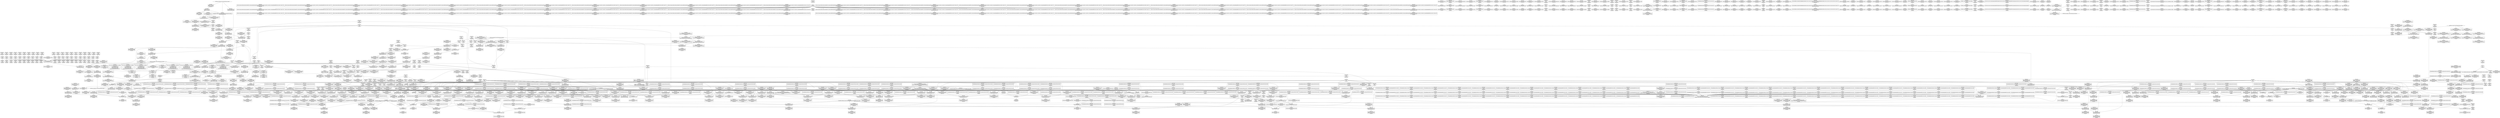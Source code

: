 digraph {
	CE0x45cb5e0 [shape=record,shape=Mrecord,label="{CE0x45cb5e0|selinux_socket_create:_tmp26|security/selinux/hooks.c,3988|*SummSource*}"]
	CE0x466b2f0 [shape=record,shape=Mrecord,label="{CE0x466b2f0|__llvm_gcov_indirect_counter_increment:_counter|*SummSink*}"]
	CE0x45b2af0 [shape=record,shape=Mrecord,label="{CE0x45b2af0|selinux_socket_create:_tmp1|*SummSource*}"]
	CE0x4651950 [shape=record,shape=Mrecord,label="{CE0x4651950|default_protocol_stream:_tmp8|*SummSource*}"]
	CE0x45dc3a0 [shape=record,shape=Mrecord,label="{CE0x45dc3a0|i64*_getelementptr_inbounds_(_57_x_i64_,_57_x_i64_*___llvm_gcov_ctr342,_i64_0,_i64_15)|*Constant*|*SummSource*}"]
	CE0x462e760 [shape=record,shape=Mrecord,label="{CE0x462e760|socket_type_to_security_class:_tmp27|security/selinux/hooks.c,1198|*SummSource*}"]
	CE0x46ba7b0 [shape=record,shape=Mrecord,label="{CE0x46ba7b0|i64*_getelementptr_inbounds_(_5_x_i64_,_5_x_i64_*___llvm_gcov_ctr346,_i64_0,_i64_0)|*Constant*|*SummSink*}"]
	CE0x45cd250 [shape=record,shape=Mrecord,label="{CE0x45cd250|selinux_socket_create:_tmp12|security/selinux/hooks.c,3982}"]
	CE0x45f9890 [shape=record,shape=Mrecord,label="{CE0x45f9890|socket_type_to_security_class:_tmp45|security/selinux/hooks.c,1220|*SummSource*}"]
	CE0x463a570 [shape=record,shape=Mrecord,label="{CE0x463a570|default_protocol_dgram:_tmp9|security/selinux/hooks.c,1167}"]
	CE0x4651750 [shape=record,shape=Mrecord,label="{CE0x4651750|default_protocol_stream:_tmp8}"]
	CE0x460b9c0 [shape=record,shape=Mrecord,label="{CE0x460b9c0|selinux_socket_create:_call12|security/selinux/hooks.c,3991|*SummSource*}"]
	CE0x46d24d0 [shape=record,shape=Mrecord,label="{CE0x46d24d0|i64**_getelementptr_inbounds_(_100_x_i64*_,_100_x_i64*_*___llvm_gcda_edge_table343,_i64_0,_i64_96)|*Constant*|*SummSource*}"]
	CE0x45e3c00 [shape=record,shape=Mrecord,label="{CE0x45e3c00|i1_true|*Constant*|*SummSource*}"]
	CE0x46c6b00 [shape=record,shape=Mrecord,label="{CE0x46c6b00|socket_type_to_security_class:_tmp39|security/selinux/hooks.c,1214|*SummSink*}"]
	CE0x466d760 [shape=record,shape=Mrecord,label="{CE0x466d760|__llvm_gcov_indirect_counter_increment:_tmp5}"]
	CE0x4613ed0 [shape=record,shape=Mrecord,label="{CE0x4613ed0|i64*_getelementptr_inbounds_(_57_x_i64_,_57_x_i64_*___llvm_gcov_ctr342,_i64_0,_i64_44)|*Constant*|*SummSink*}"]
	CE0x46575e0 [shape=record,shape=Mrecord,label="{CE0x46575e0|_ret_void|*SummSource*}"]
	CE0x466e3a0 [shape=record,shape=Mrecord,label="{CE0x466e3a0|i32_-1|*Constant*|*SummSource*}"]
	CE0x462dd70 [shape=record,shape=Mrecord,label="{CE0x462dd70|_call_void___llvm_gcov_indirect_counter_increment(i32*___llvm_gcov_global_state_pred344,_i64**_getelementptr_inbounds_(_100_x_i64*_,_100_x_i64*_*___llvm_gcda_edge_table343,_i64_0,_i64_40)),_!dbg_!27738|security/selinux/hooks.c,1198}"]
	CE0x46573e0 [shape=record,shape=Mrecord,label="{CE0x46573e0|_call_void___llvm_gcov_indirect_counter_increment(i32*___llvm_gcov_global_state_pred344,_i64**_getelementptr_inbounds_(_100_x_i64*_,_100_x_i64*_*___llvm_gcda_edge_table343,_i64_0,_i64_32)),_!dbg_!27718|security/selinux/hooks.c,1177|*SummSource*}"]
	CE0x46727a0 [shape=record,shape=Mrecord,label="{CE0x46727a0|socket_sockcreate_sid:_tmp11|security/selinux/hooks.c,3958|*SummSource*}"]
	CE0x4612940 [shape=record,shape=Mrecord,label="{CE0x4612940|_call_void___llvm_gcov_indirect_counter_increment(i32*___llvm_gcov_global_state_pred344,_i64**_getelementptr_inbounds_(_100_x_i64*_,_100_x_i64*_*___llvm_gcda_edge_table343,_i64_0,_i64_72)),_!dbg_!27745|security/selinux/hooks.c,1210|*SummSource*}"]
	CE0x460e540 [shape=record,shape=Mrecord,label="{CE0x460e540|i64**_getelementptr_inbounds_(_100_x_i64*_,_100_x_i64*_*___llvm_gcda_edge_table343,_i64_0,_i64_64)|*Constant*|*SummSink*}"]
	CE0x616f550 [shape=record,shape=Mrecord,label="{CE0x616f550|i64_0|*Constant*}"]
	CE0x466b8b0 [shape=record,shape=Mrecord,label="{CE0x466b8b0|socket_sockcreate_sid:_tmp8|security/selinux/hooks.c,3954|*SummSource*}"]
	CE0x45e83e0 [shape=record,shape=Mrecord,label="{CE0x45e83e0|i64*_getelementptr_inbounds_(_18_x_i64_,_18_x_i64_*___llvm_gcov_ctr341,_i64_0,_i64_12)|*Constant*|*SummSink*}"]
	CE0x465a040 [shape=record,shape=Mrecord,label="{CE0x465a040|socket_type_to_security_class:_tmp11|security/selinux/hooks.c,1186|*SummSink*}"]
	CE0x465d510 [shape=record,shape=Mrecord,label="{CE0x465d510|__llvm_gcov_indirect_counter_increment:_tmp}"]
	CE0x45d0e60 [shape=record,shape=Mrecord,label="{CE0x45d0e60|i64*_getelementptr_inbounds_(_18_x_i64_,_18_x_i64_*___llvm_gcov_ctr341,_i64_0,_i64_1)|*Constant*|*SummSource*}"]
	CE0x46d7920 [shape=record,shape=Mrecord,label="{CE0x46d7920|socket_type_to_security_class:_tmp50|security/selinux/hooks.c,1227|*SummSource*}"]
	CE0x46bb3b0 [shape=record,shape=Mrecord,label="{CE0x46bb3b0|default_protocol_stream:_lor.ext|security/selinux/hooks.c,1162|*SummSink*}"]
	CE0x45e2010 [shape=record,shape=Mrecord,label="{CE0x45e2010|i64*_getelementptr_inbounds_(_18_x_i64_,_18_x_i64_*___llvm_gcov_ctr341,_i64_0,_i64_0)|*Constant*|*SummSource*}"]
	CE0x4671220 [shape=record,shape=Mrecord,label="{CE0x4671220|default_protocol_stream:_lor.end|*SummSink*}"]
	CE0x46359a0 [shape=record,shape=Mrecord,label="{CE0x46359a0|socket_sockcreate_sid:_tmp1|*SummSource*}"]
	CE0x460a600 [shape=record,shape=Mrecord,label="{CE0x460a600|i64_14|*Constant*|*SummSource*}"]
	CE0x4644330 [shape=record,shape=Mrecord,label="{CE0x4644330|GLOBAL:_default_protocol_stream|*Constant*|*SummSink*}"]
	CE0x4648ba0 [shape=record,shape=Mrecord,label="{CE0x4648ba0|socket_sockcreate_sid:_sockcreate_sid1|security/selinux/hooks.c,3954|*SummSource*}"]
	CE0x466a520 [shape=record,shape=Mrecord,label="{CE0x466a520|GLOBAL:___llvm_gcov_ctr347|Global_var:__llvm_gcov_ctr347|*SummSource*}"]
	CE0x45de880 [shape=record,shape=Mrecord,label="{CE0x45de880|socket_type_to_security_class:_tmp22|security/selinux/hooks.c,1194|*SummSource*}"]
	CE0x4610b80 [shape=record,shape=Mrecord,label="{CE0x4610b80|i64**_getelementptr_inbounds_(_100_x_i64*_,_100_x_i64*_*___llvm_gcda_edge_table343,_i64_0,_i64_68)|*Constant*}"]
	CE0x45cf300 [shape=record,shape=Mrecord,label="{CE0x45cf300|selinux_socket_create:_tmp7|security/selinux/hooks.c,3982|*SummSource*}"]
	CE0x4648160 [shape=record,shape=Mrecord,label="{CE0x4648160|__llvm_gcov_indirect_counter_increment:_bb4|*SummSink*}"]
	CE0x4666690 [shape=record,shape=Mrecord,label="{CE0x4666690|socket_sockcreate_sid:_tmp6|security/selinux/hooks.c,3953|*SummSource*}"]
	CE0x45f5390 [shape=record,shape=Mrecord,label="{CE0x45f5390|GLOBAL:_current_task|Global_var:current_task|*SummSource*}"]
	CE0x465ca50 [shape=record,shape=Mrecord,label="{CE0x465ca50|socket_type_to_security_class:_tmp20|security/selinux/hooks.c,1192|*SummSink*}"]
	CE0x45e9320 [shape=record,shape=Mrecord,label="{CE0x45e9320|selinux_socket_create:_cred|security/selinux/hooks.c,3982}"]
	CE0x4659d20 [shape=record,shape=Mrecord,label="{CE0x4659d20|socket_type_to_security_class:_tmp11|security/selinux/hooks.c,1186}"]
	CE0x4689f80 [shape=record,shape=Mrecord,label="{CE0x4689f80|_call_void___llvm_gcov_indirect_counter_increment(i32*___llvm_gcov_global_state_pred344,_i64**_getelementptr_inbounds_(_100_x_i64*_,_100_x_i64*_*___llvm_gcda_edge_table343,_i64_0,_i64_64)),_!dbg_!27743|security/selinux/hooks.c,1206}"]
	CE0x4668360 [shape=record,shape=Mrecord,label="{CE0x4668360|socket_type_to_security_class:_sw.bb12|*SummSink*}"]
	CE0x461b270 [shape=record,shape=Mrecord,label="{CE0x461b270|selinux_socket_create:_call16|security/selinux/hooks.c,3995}"]
	CE0x46186e0 [shape=record,shape=Mrecord,label="{CE0x46186e0|i64*_getelementptr_inbounds_(_18_x_i64_,_18_x_i64_*___llvm_gcov_ctr341,_i64_0,_i64_15)|*Constant*|*SummSink*}"]
	CE0x460e4d0 [shape=record,shape=Mrecord,label="{CE0x460e4d0|i64**_getelementptr_inbounds_(_100_x_i64*_,_100_x_i64*_*___llvm_gcda_edge_table343,_i64_0,_i64_64)|*Constant*|*SummSource*}"]
	CE0x466a5c0 [shape=record,shape=Mrecord,label="{CE0x466a5c0|default_protocol_dgram:_cmp|security/selinux/hooks.c,1167|*SummSource*}"]
	CE0x45db2e0 [shape=record,shape=Mrecord,label="{CE0x45db2e0|socket_type_to_security_class:_type|Function::socket_type_to_security_class&Arg::type::|*SummSource*}"]
	CE0x45ce0e0 [shape=record,shape=Mrecord,label="{CE0x45ce0e0|selinux_socket_create:_tmp8|security/selinux/hooks.c,3982}"]
	CE0x460be10 [shape=record,shape=Mrecord,label="{CE0x460be10|GLOBAL:_socket_sockcreate_sid|*Constant*|*SummSource*}"]
	CE0x45b2f60 [shape=record,shape=Mrecord,label="{CE0x45b2f60|selinux_socket_create:_land.lhs.true2|*SummSink*}"]
	CE0x45f26d0 [shape=record,shape=Mrecord,label="{CE0x45f26d0|_call_void_mcount()_#3|*SummSource*}"]
	CE0x4658920 [shape=record,shape=Mrecord,label="{CE0x4658920|socket_type_to_security_class:_sw.bb4}"]
	CE0x45e5b80 [shape=record,shape=Mrecord,label="{CE0x45e5b80|selinux_socket_create:_security|security/selinux/hooks.c,3982|*SummSink*}"]
	CE0x46172b0 [shape=record,shape=Mrecord,label="{CE0x46172b0|i64*_getelementptr_inbounds_(_57_x_i64_,_57_x_i64_*___llvm_gcov_ctr342,_i64_0,_i64_13)|*Constant*|*SummSource*}"]
	CE0x45f37a0 [shape=record,shape=Mrecord,label="{CE0x45f37a0|socket_type_to_security_class:_if.else9}"]
	CE0x45bd810 [shape=record,shape=Mrecord,label="{CE0x45bd810|selinux_socket_create:_do.end}"]
	CE0x4616950 [shape=record,shape=Mrecord,label="{CE0x4616950|default_protocol_stream:_tmp1|*SummSource*}"]
	CE0x4670080 [shape=record,shape=Mrecord,label="{CE0x4670080|socket_sockcreate_sid:_if.end|*SummSource*}"]
	CE0x466db30 [shape=record,shape=Mrecord,label="{CE0x466db30|socket_sockcreate_sid:_tmp9|*LoadInst*|security/selinux/hooks.c,3954}"]
	CE0x45f6580 [shape=record,shape=Mrecord,label="{CE0x45f6580|socket_type_to_security_class:_tmp15|security/selinux/hooks.c,1189|*SummSource*}"]
	CE0x45cea20 [shape=record,shape=Mrecord,label="{CE0x45cea20|selinux_socket_create:_tmp22|security/selinux/hooks.c,3987|*SummSource*}"]
	CE0x4613810 [shape=record,shape=Mrecord,label="{CE0x4613810|i64**_getelementptr_inbounds_(_100_x_i64*_,_100_x_i64*_*___llvm_gcda_edge_table343,_i64_0,_i64_72)|*Constant*|*SummSource*}"]
	CE0x4632840 [shape=record,shape=Mrecord,label="{CE0x4632840|socket_type_to_security_class:_tmp2|security/selinux/hooks.c,1177}"]
	CE0x46b7510 [shape=record,shape=Mrecord,label="{CE0x46b7510|socket_sockcreate_sid:_call|security/selinux/hooks.c,3958|*SummSource*}"]
	CE0x4627fb0 [shape=record,shape=Mrecord,label="{CE0x4627fb0|i16_33|*Constant*|*SummSink*}"]
	CE0x4602b00 [shape=record,shape=Mrecord,label="{CE0x4602b00|i32_0|*Constant*}"]
	CE0x45e5f10 [shape=record,shape=Mrecord,label="{CE0x45e5f10|COLLAPSED:_CMRE:_elem_0::|security/selinux/hooks.c,3982}"]
	CE0x4664000 [shape=record,shape=Mrecord,label="{CE0x4664000|socket_type_to_security_class:_sw.bb10|*SummSink*}"]
	CE0x4631f30 [shape=record,shape=Mrecord,label="{CE0x4631f30|socket_type_to_security_class:_tmp26|security/selinux/hooks.c,1198|*SummSink*}"]
	CE0x464bce0 [shape=record,shape=Mrecord,label="{CE0x464bce0|i64**_getelementptr_inbounds_(_100_x_i64*_,_100_x_i64*_*___llvm_gcda_edge_table343,_i64_0,_i64_0)|*Constant*|*SummSource*}"]
	CE0x462b0f0 [shape=record,shape=Mrecord,label="{CE0x462b0f0|i16_35|*Constant*|*SummSource*}"]
	CE0x4646da0 [shape=record,shape=Mrecord,label="{CE0x4646da0|i32_10|*Constant*|*SummSink*}"]
	CE0x46c6460 [shape=record,shape=Mrecord,label="{CE0x46c6460|i64*_getelementptr_inbounds_(_57_x_i64_,_57_x_i64_*___llvm_gcov_ctr342,_i64_0,_i64_46)|*Constant*}"]
	CE0x5af47c0 [shape=record,shape=Mrecord,label="{CE0x5af47c0|selinux_socket_create:_tmp13|security/selinux/hooks.c,3982}"]
	CE0x4626c50 [shape=record,shape=Mrecord,label="{CE0x4626c50|socket_type_to_security_class:_tmp56|security/selinux/hooks.c,1234|*SummSink*}"]
	CE0x4704be0 [shape=record,shape=Mrecord,label="{CE0x4704be0|i64*_getelementptr_inbounds_(_5_x_i64_,_5_x_i64_*___llvm_gcov_ctr346,_i64_0,_i64_3)|*Constant*|*SummSource*}"]
	CE0x46c9d70 [shape=record,shape=Mrecord,label="{CE0x46c9d70|socket_type_to_security_class:_tmp41|security/selinux/hooks.c,1216|*SummSource*}"]
	CE0x45cf240 [shape=record,shape=Mrecord,label="{CE0x45cf240|selinux_socket_create:_tmp7|security/selinux/hooks.c,3982}"]
	CE0x45f2350 [shape=record,shape=Mrecord,label="{CE0x45f2350|__llvm_gcov_indirect_counter_increment:_predecessor|Function::__llvm_gcov_indirect_counter_increment&Arg::predecessor::|*SummSink*}"]
	CE0x4667920 [shape=record,shape=Mrecord,label="{CE0x4667920|GLOBAL:___llvm_gcov_global_state_pred344|Global_var:__llvm_gcov_global_state_pred344|*SummSource*}"]
	CE0x4673fa0 [shape=record,shape=Mrecord,label="{CE0x4673fa0|default_protocol_stream:_tmp4|security/selinux/hooks.c,1162}"]
	CE0x45d2970 [shape=record,shape=Mrecord,label="{CE0x45d2970|i64_1|*Constant*|*SummSink*}"]
	CE0x45ca330 [shape=record,shape=Mrecord,label="{CE0x45ca330|selinux_socket_create:_kern|Function::selinux_socket_create&Arg::kern::|*SummSource*}"]
	CE0x46483c0 [shape=record,shape=Mrecord,label="{CE0x46483c0|__llvm_gcov_indirect_counter_increment:_exit|*SummSource*}"]
	CE0x4613c10 [shape=record,shape=Mrecord,label="{CE0x4613c10|i64*_getelementptr_inbounds_(_57_x_i64_,_57_x_i64_*___llvm_gcov_ctr342,_i64_0,_i64_44)|*Constant*|*SummSource*}"]
	CE0x46c0ff0 [shape=record,shape=Mrecord,label="{CE0x46c0ff0|socket_sockcreate_sid:_tmp14|security/selinux/hooks.c,3960|*SummSource*}"]
	CE0x4634ae0 [shape=record,shape=Mrecord,label="{CE0x4634ae0|socket_sockcreate_sid:_tmp7|security/selinux/hooks.c,3954}"]
	CE0x45b3250 [shape=record,shape=Mrecord,label="{CE0x45b3250|i64_2|*Constant*|*SummSink*}"]
	CE0x45f57c0 [shape=record,shape=Mrecord,label="{CE0x45f57c0|selinux_socket_create:_call|security/selinux/hooks.c,3982|*SummSink*}"]
	CE0x45fa210 [shape=record,shape=Mrecord,label="{CE0x45fa210|i64_24|*Constant*|*SummSink*}"]
	CE0x464a2e0 [shape=record,shape=Mrecord,label="{CE0x464a2e0|i64*_null|*Constant*|*SummSink*}"]
	CE0x45f40f0 [shape=record,shape=Mrecord,label="{CE0x45f40f0|selinux_socket_create:_tmp12|security/selinux/hooks.c,3982|*SummSource*}"]
	CE0x462a210 [shape=record,shape=Mrecord,label="{CE0x462a210|i16_15|*Constant*|*SummSink*}"]
	CE0x46753a0 [shape=record,shape=Mrecord,label="{CE0x46753a0|socket_sockcreate_sid:_if.then|*SummSource*}"]
	CE0x45ca520 [shape=record,shape=Mrecord,label="{CE0x45ca520|selinux_socket_create:_kern|Function::selinux_socket_create&Arg::kern::|*SummSink*}"]
	CE0x46c5f40 [shape=record,shape=Mrecord,label="{CE0x46c5f40|i64**_getelementptr_inbounds_(_100_x_i64*_,_100_x_i64*_*___llvm_gcda_edge_table343,_i64_0,_i64_80)|*Constant*}"]
	CE0x45bdc40 [shape=record,shape=Mrecord,label="{CE0x45bdc40|selinux_socket_create:_land.lhs.true}"]
	CE0x4656210 [shape=record,shape=Mrecord,label="{CE0x4656210|_call_void___llvm_gcov_indirect_counter_increment(i32*___llvm_gcov_global_state_pred344,_i64**_getelementptr_inbounds_(_100_x_i64*_,_100_x_i64*_*___llvm_gcda_edge_table343,_i64_0,_i64_52)),_!dbg_!27737|security/selinux/hooks.c,1196}"]
	CE0x45d7620 [shape=record,shape=Mrecord,label="{CE0x45d7620|selinux_socket_create:_newsid|security/selinux/hooks.c, 3983|*SummSink*}"]
	CE0x46c38d0 [shape=record,shape=Mrecord,label="{CE0x46c38d0|i64*_getelementptr_inbounds_(_57_x_i64_,_57_x_i64_*___llvm_gcov_ctr342,_i64_0,_i64_45)|*Constant*}"]
	CE0x462b200 [shape=record,shape=Mrecord,label="{CE0x462b200|i16_35|*Constant*|*SummSink*}"]
	CE0x4653d20 [shape=record,shape=Mrecord,label="{CE0x4653d20|socket_type_to_security_class:_tmp13|security/selinux/hooks.c,1187|*SummSink*}"]
	CE0x46365b0 [shape=record,shape=Mrecord,label="{CE0x46365b0|socket_type_to_security_class:_sw.epilog26|*SummSource*}"]
	CE0x46863e0 [shape=record,shape=Mrecord,label="{CE0x46863e0|i32_14|*Constant*|*SummSource*}"]
	CE0x46d5a70 [shape=record,shape=Mrecord,label="{CE0x46d5a70|socket_type_to_security_class:_tmp49|security/selinux/hooks.c,1224|*SummSource*}"]
	CE0x45ed750 [shape=record,shape=Mrecord,label="{CE0x45ed750|socket_type_to_security_class:_if.else9|*SummSource*}"]
	CE0x45d30a0 [shape=record,shape=Mrecord,label="{CE0x45d30a0|selinux_socket_create:_if.then14|*SummSink*}"]
	CE0x4666580 [shape=record,shape=Mrecord,label="{CE0x4666580|socket_sockcreate_sid:_tmp6|security/selinux/hooks.c,3953}"]
	CE0x45cc3d0 [shape=record,shape=Mrecord,label="{CE0x45cc3d0|selinux_socket_create:_tobool13|security/selinux/hooks.c,3992|*SummSink*}"]
	CE0x45db850 [shape=record,shape=Mrecord,label="{CE0x45db850|selinux_socket_create:_protocol|Function::selinux_socket_create&Arg::protocol::|*SummSink*}"]
	CE0x45f90c0 [shape=record,shape=Mrecord,label="{CE0x45f90c0|socket_type_to_security_class:_tmp44|security/selinux/hooks.c,1220|*SummSink*}"]
	CE0x4628990 [shape=record,shape=Mrecord,label="{CE0x4628990|i16_30|*Constant*}"]
	CE0x46d4be0 [shape=record,shape=Mrecord,label="{CE0x46d4be0|i64**_getelementptr_inbounds_(_100_x_i64*_,_100_x_i64*_*___llvm_gcda_edge_table343,_i64_0,_i64_56)|*Constant*|*SummSink*}"]
	CE0x461b560 [shape=record,shape=Mrecord,label="{CE0x461b560|selinux_socket_create:_call16|security/selinux/hooks.c,3995|*SummSink*}"]
	CE0x4627e90 [shape=record,shape=Mrecord,label="{CE0x4627e90|i16_33|*Constant*}"]
	CE0x45e3fb0 [shape=record,shape=Mrecord,label="{CE0x45e3fb0|selinux_socket_create:_tmp9|security/selinux/hooks.c,3982|*SummSource*}"]
	CE0x45e7170 [shape=record,shape=Mrecord,label="{CE0x45e7170|i64_4|*Constant*|*SummSource*}"]
	CE0x46d3970 [shape=record,shape=Mrecord,label="{CE0x46d3970|_call_void___llvm_gcov_indirect_counter_increment(i32*___llvm_gcov_global_state_pred344,_i64**_getelementptr_inbounds_(_100_x_i64*_,_100_x_i64*_*___llvm_gcda_edge_table343,_i64_0,_i64_56)),_!dbg_!27752|security/selinux/hooks.c,1224|*SummSource*}"]
	CE0x45e6010 [shape=record,shape=Mrecord,label="{CE0x45e6010|selinux_socket_create:_tmp20|security/selinux/hooks.c,3982}"]
	CE0x45f30b0 [shape=record,shape=Mrecord,label="{CE0x45f30b0|selinux_socket_create:_tmp15|security/selinux/hooks.c,3982|*SummSink*}"]
	CE0x45ed290 [shape=record,shape=Mrecord,label="{CE0x45ed290|i64*_getelementptr_inbounds_(_18_x_i64_,_18_x_i64_*___llvm_gcov_ctr341,_i64_0,_i64_9)|*Constant*|*SummSource*}"]
	CE0x45cad30 [shape=record,shape=Mrecord,label="{CE0x45cad30|selinux_socket_create:_tobool1|security/selinux/hooks.c,3982}"]
	CE0x45b3e00 [shape=record,shape=Mrecord,label="{CE0x45b3e00|i64_1|*Constant*|*SummSource*}"]
	CE0x4643ae0 [shape=record,shape=Mrecord,label="{CE0x4643ae0|socket_type_to_security_class:_sw.default|*SummSink*}"]
	CE0x45c0c00 [shape=record,shape=Mrecord,label="{CE0x45c0c00|selinux_socket_create:_call11|security/selinux/hooks.c,3990|*SummSource*}"]
	CE0x4686720 [shape=record,shape=Mrecord,label="{CE0x4686720|i32_13|*Constant*|*SummSource*}"]
	CE0x46bc100 [shape=record,shape=Mrecord,label="{CE0x46bc100|default_protocol_dgram:_tmp3|security/selinux/hooks.c,1167}"]
	CE0x45f9fc0 [shape=record,shape=Mrecord,label="{CE0x45f9fc0|i64_24|*Constant*}"]
	CE0x45dba50 [shape=record,shape=Mrecord,label="{CE0x45dba50|socket_type_to_security_class:_protocol|Function::socket_type_to_security_class&Arg::protocol::}"]
	CE0x4685cc0 [shape=record,shape=Mrecord,label="{CE0x4685cc0|i32_7|*Constant*}"]
	CE0x4672c30 [shape=record,shape=Mrecord,label="{CE0x4672c30|GLOBAL:___llvm_gcov_ctr346|Global_var:__llvm_gcov_ctr346|*SummSource*}"]
	CE0x45eefb0 [shape=record,shape=Mrecord,label="{CE0x45eefb0|socket_type_to_security_class:_sw.bb16|*SummSource*}"]
	CE0x4614c70 [shape=record,shape=Mrecord,label="{CE0x4614c70|_call_void___llvm_gcov_indirect_counter_increment(i32*___llvm_gcov_global_state_pred344,_i64**_getelementptr_inbounds_(_100_x_i64*_,_100_x_i64*_*___llvm_gcda_edge_table343,_i64_0,_i64_76)),_!dbg_!27746|security/selinux/hooks.c,1212|*SummSource*}"]
	CE0x4609d40 [shape=record,shape=Mrecord,label="{CE0x4609d40|_call_void___llvm_gcov_indirect_counter_increment(i32*___llvm_gcov_global_state_pred344,_i64**_getelementptr_inbounds_(_100_x_i64*_,_100_x_i64*_*___llvm_gcda_edge_table343,_i64_0,_i64_28)),_!dbg_!27721|security/selinux/hooks.c,1181|*SummSink*}"]
	CE0x45d4cc0 [shape=record,shape=Mrecord,label="{CE0x45d4cc0|socket_type_to_security_class:_family|Function::socket_type_to_security_class&Arg::family::|*SummSink*}"]
	CE0x4657bc0 [shape=record,shape=Mrecord,label="{CE0x4657bc0|i32_15|*Constant*}"]
	CE0x461ee40 [shape=record,shape=Mrecord,label="{CE0x461ee40|socket_type_to_security_class:_tmp52|security/selinux/hooks.c,1229|*SummSink*}"]
	CE0x45f0970 [shape=record,shape=Mrecord,label="{CE0x45f0970|socket_type_to_security_class:_sw.bb5}"]
	CE0x4663160 [shape=record,shape=Mrecord,label="{CE0x4663160|__llvm_gcov_indirect_counter_increment:_predecessor|Function::__llvm_gcov_indirect_counter_increment&Arg::predecessor::|*SummSource*}"]
	CE0x4628cc0 [shape=record,shape=Mrecord,label="{CE0x4628cc0|i16_24|*Constant*}"]
	"CONST[source:2(external),value:2(dynamic)][purpose:{subject}]"
	CE0x45e0940 [shape=record,shape=Mrecord,label="{CE0x45e0940|selinux_socket_create:_tmp24|security/selinux/hooks.c,3987}"]
	CE0x45e4020 [shape=record,shape=Mrecord,label="{CE0x45e4020|i64*_getelementptr_inbounds_(_18_x_i64_,_18_x_i64_*___llvm_gcov_ctr341,_i64_0,_i64_6)|*Constant*|*SummSink*}"]
	CE0x4609260 [shape=record,shape=Mrecord,label="{CE0x4609260|socket_sockcreate_sid:_socksid|Function::socket_sockcreate_sid&Arg::socksid::}"]
	CE0x45df7d0 [shape=record,shape=Mrecord,label="{CE0x45df7d0|selinux_socket_create:_call4|security/selinux/hooks.c,3982|*SummSource*}"]
	CE0x462b860 [shape=record,shape=Mrecord,label="{CE0x462b860|i16_20|*Constant*|*SummSink*}"]
	CE0x4613fb0 [shape=record,shape=Mrecord,label="{CE0x4613fb0|socket_type_to_security_class:_tmp35|security/selinux/hooks.c,1210|*SummSink*}"]
	CE0x46d4c50 [shape=record,shape=Mrecord,label="{CE0x46d4c50|i64*_getelementptr_inbounds_(_57_x_i64_,_57_x_i64_*___llvm_gcov_ctr342,_i64_0,_i64_51)|*Constant*}"]
	CE0x46554f0 [shape=record,shape=Mrecord,label="{CE0x46554f0|socket_type_to_security_class:_tmp23|security/selinux/hooks.c,1194}"]
	CE0x463dff0 [shape=record,shape=Mrecord,label="{CE0x463dff0|avc_has_perm:_auditdata|Function::avc_has_perm&Arg::auditdata::|*SummSource*}"]
	CE0x45d5240 [shape=record,shape=Mrecord,label="{CE0x45d5240|i64*_getelementptr_inbounds_(_18_x_i64_,_18_x_i64_*___llvm_gcov_ctr341,_i64_0,_i64_9)|*Constant*}"]
	CE0x4667f50 [shape=record,shape=Mrecord,label="{CE0x4667f50|__llvm_gcov_indirect_counter_increment:_tmp1|*SummSource*}"]
	CE0x465abb0 [shape=record,shape=Mrecord,label="{CE0x465abb0|socket_type_to_security_class:_tmp12|security/selinux/hooks.c,1187|*SummSource*}"]
	CE0x45cc6c0 [shape=record,shape=Mrecord,label="{CE0x45cc6c0|selinux_socket_create:_tobool13|security/selinux/hooks.c,3992}"]
	CE0x46445e0 [shape=record,shape=Mrecord,label="{CE0x46445e0|default_protocol_stream:_entry|*SummSource*}"]
	CE0x4704a80 [shape=record,shape=Mrecord,label="{CE0x4704a80|i64*_getelementptr_inbounds_(_5_x_i64_,_5_x_i64_*___llvm_gcov_ctr346,_i64_0,_i64_3)|*Constant*}"]
	CE0x461d390 [shape=record,shape=Mrecord,label="{CE0x461d390|avc_has_perm:_tclass|Function::avc_has_perm&Arg::tclass::|*SummSink*}"]
	CE0x46cae40 [shape=record,shape=Mrecord,label="{CE0x46cae40|socket_type_to_security_class:_tmp42|security/selinux/hooks.c,1218}"]
	CE0x46187c0 [shape=record,shape=Mrecord,label="{CE0x46187c0|selinux_socket_create:_tmp33|security/selinux/hooks.c,3993|*SummSink*}"]
	CE0x4663b30 [shape=record,shape=Mrecord,label="{CE0x4663b30|socket_type_to_security_class:_tmp1|*SummSource*}"]
	CE0x4689360 [shape=record,shape=Mrecord,label="{CE0x4689360|socket_type_to_security_class:_tmp28|security/selinux/hooks.c,1204|*SummSink*}"]
	CE0x45e0df0 [shape=record,shape=Mrecord,label="{CE0x45e0df0|selinux_socket_create:_tmp25|security/selinux/hooks.c,3987}"]
	CE0x46133d0 [shape=record,shape=Mrecord,label="{CE0x46133d0|i64**_getelementptr_inbounds_(_100_x_i64*_,_100_x_i64*_*___llvm_gcda_edge_table343,_i64_0,_i64_72)|*Constant*}"]
	CE0x461dba0 [shape=record,shape=Mrecord,label="{CE0x461dba0|socket_type_to_security_class:_tmp52|security/selinux/hooks.c,1229}"]
	CE0x46c8a30 [shape=record,shape=Mrecord,label="{CE0x46c8a30|i64**_getelementptr_inbounds_(_100_x_i64*_,_100_x_i64*_*___llvm_gcda_edge_table343,_i64_0,_i64_84)|*Constant*}"]
	CE0x45fb2f0 [shape=record,shape=Mrecord,label="{CE0x45fb2f0|socket_type_to_security_class:_tmp18|security/selinux/hooks.c,1191|*SummSource*}"]
	CE0x45c0140 [shape=record,shape=Mrecord,label="{CE0x45c0140|socket_type_to_security_class:_if.then|*SummSink*}"]
	CE0x4669ee0 [shape=record,shape=Mrecord,label="{CE0x4669ee0|GLOBAL:_default_protocol_dgram|*Constant*|*SummSource*}"]
	CE0x4650660 [shape=record,shape=Mrecord,label="{CE0x4650660|i64*_getelementptr_inbounds_(_5_x_i64_,_5_x_i64_*___llvm_gcov_ctr345,_i64_0,_i64_4)|*Constant*|*SummSink*}"]
	CE0x45cafe0 [shape=record,shape=Mrecord,label="{CE0x45cafe0|selinux_socket_create:_tobool8|security/selinux/hooks.c,3987|*SummSink*}"]
	CE0x466c610 [shape=record,shape=Mrecord,label="{CE0x466c610|default_protocol_dgram:_tmp5|security/selinux/hooks.c,1167|*SummSource*}"]
	CE0x46c7670 [shape=record,shape=Mrecord,label="{CE0x46c7670|_call_void___llvm_gcov_indirect_counter_increment(i32*___llvm_gcov_global_state_pred344,_i64**_getelementptr_inbounds_(_100_x_i64*_,_100_x_i64*_*___llvm_gcda_edge_table343,_i64_0,_i64_84)),_!dbg_!27748|security/selinux/hooks.c,1216}"]
	CE0x4617510 [shape=record,shape=Mrecord,label="{CE0x4617510|i64*_getelementptr_inbounds_(_57_x_i64_,_57_x_i64_*___llvm_gcov_ctr342,_i64_0,_i64_13)|*Constant*|*SummSink*}"]
	CE0x46355d0 [shape=record,shape=Mrecord,label="{CE0x46355d0|socket_type_to_security_class:_sw.bb14|*SummSource*}"]
	CE0x4674cc0 [shape=record,shape=Mrecord,label="{CE0x4674cc0|socket_sockcreate_sid:_tmp2|*LoadInst*|security/selinux/hooks.c,3953|*SummSink*}"]
	CE0x45d4ef0 [shape=record,shape=Mrecord,label="{CE0x45d4ef0|i8*_getelementptr_inbounds_(_45_x_i8_,_45_x_i8_*_.str12,_i32_0,_i32_0)|*Constant*|*SummSource*}"]
	CE0x46c90e0 [shape=record,shape=Mrecord,label="{CE0x46c90e0|socket_type_to_security_class:_tmp40|security/selinux/hooks.c,1216|*SummSource*}"]
	CE0x466d2c0 [shape=record,shape=Mrecord,label="{CE0x466d2c0|socket_sockcreate_sid:_cmp|security/selinux/hooks.c,3953|*SummSink*}"]
	CE0x45e76b0 [shape=record,shape=Mrecord,label="{CE0x45e76b0|GLOBAL:_selinux_socket_create.__warned|Global_var:selinux_socket_create.__warned|*SummSink*}"]
	CE0x466d8c0 [shape=record,shape=Mrecord,label="{CE0x466d8c0|__llvm_gcov_indirect_counter_increment:_tmp5|*SummSource*}"]
	CE0x4657170 [shape=record,shape=Mrecord,label="{CE0x4657170|__llvm_gcov_indirect_counter_increment:_counters|Function::__llvm_gcov_indirect_counter_increment&Arg::counters::|*SummSource*}"]
	CE0x4653cb0 [shape=record,shape=Mrecord,label="{CE0x4653cb0|socket_type_to_security_class:_tmp12|security/selinux/hooks.c,1187|*SummSink*}"]
	CE0x45d55e0 [shape=record,shape=Mrecord,label="{CE0x45d55e0|selinux_socket_create:_tmp|*SummSink*}"]
	CE0x462a540 [shape=record,shape=Mrecord,label="{CE0x462a540|i16_38|*Constant*|*SummSink*}"]
	CE0x463e650 [shape=record,shape=Mrecord,label="{CE0x463e650|selinux_socket_create:_tmp38|security/selinux/hooks.c,3996|*SummSource*}"]
	CE0x4636830 [shape=record,shape=Mrecord,label="{CE0x4636830|i64*_getelementptr_inbounds_(_57_x_i64_,_57_x_i64_*___llvm_gcov_ctr342,_i64_0,_i64_0)|*Constant*}"]
	CE0x465b030 [shape=record,shape=Mrecord,label="{CE0x465b030|i64_21|*Constant*}"]
	CE0x4668800 [shape=record,shape=Mrecord,label="{CE0x4668800|socket_sockcreate_sid:_tmp5|security/selinux/hooks.c,3953|*SummSink*}"]
	CE0x5914ae0 [shape=record,shape=Mrecord,label="{CE0x5914ae0|selinux_socket_create:_tmp5|security/selinux/hooks.c,3982}"]
	CE0x46318e0 [shape=record,shape=Mrecord,label="{CE0x46318e0|i64*_getelementptr_inbounds_(_57_x_i64_,_57_x_i64_*___llvm_gcov_ctr342,_i64_0,_i64_29)|*Constant*}"]
	CE0x4637ab0 [shape=record,shape=Mrecord,label="{CE0x4637ab0|_call_void___llvm_gcov_indirect_counter_increment(i32*___llvm_gcov_global_state_pred344,_i64**_getelementptr_inbounds_(_100_x_i64*_,_100_x_i64*_*___llvm_gcda_edge_table343,_i64_0,_i64_44)),_!dbg_!27724|security/selinux/hooks.c,1186|*SummSink*}"]
	CE0x46374b0 [shape=record,shape=Mrecord,label="{CE0x46374b0|_call_void___llvm_gcov_indirect_counter_increment(i32*___llvm_gcov_global_state_pred344,_i64**_getelementptr_inbounds_(_100_x_i64*_,_100_x_i64*_*___llvm_gcda_edge_table343,_i64_0,_i64_44)),_!dbg_!27724|security/selinux/hooks.c,1186}"]
	CE0x45d0cd0 [shape=record,shape=Mrecord,label="{CE0x45d0cd0|selinux_socket_create:_if.end10|*SummSource*}"]
	CE0x461ad60 [shape=record,shape=Mrecord,label="{CE0x461ad60|0:_i32,_:_SCMRE:_elem_0:default:}"]
	CE0x45df020 [shape=record,shape=Mrecord,label="{CE0x45df020|socket_type_to_security_class:_tmp22|security/selinux/hooks.c,1194|*SummSink*}"]
	CE0x46444f0 [shape=record,shape=Mrecord,label="{CE0x46444f0|default_protocol_stream:_entry}"]
	CE0x4603c90 [shape=record,shape=Mrecord,label="{CE0x4603c90|i32_0|*Constant*|*SummSink*}"]
	CE0x45f2890 [shape=record,shape=Mrecord,label="{CE0x45f2890|i64*_getelementptr_inbounds_(_18_x_i64_,_18_x_i64_*___llvm_gcov_ctr341,_i64_0,_i64_8)|*Constant*|*SummSource*}"]
	CE0x4657760 [shape=record,shape=Mrecord,label="{CE0x4657760|_ret_void|*SummSink*}"]
	CE0x45bb8a0 [shape=record,shape=Mrecord,label="{CE0x45bb8a0|selinux_socket_create:_if.then9|*SummSource*}"]
	CE0x46478e0 [shape=record,shape=Mrecord,label="{CE0x46478e0|socket_sockcreate_sid:_tmp4|security/selinux/hooks.c,3953|*SummSource*}"]
	CE0x46372b0 [shape=record,shape=Mrecord,label="{CE0x46372b0|i32_6|*Constant*|*SummSink*}"]
	CE0x4645f10 [shape=record,shape=Mrecord,label="{CE0x4645f10|i64*_getelementptr_inbounds_(_57_x_i64_,_57_x_i64_*___llvm_gcov_ctr342,_i64_0,_i64_14)|*Constant*|*SummSource*}"]
	CE0x464b0c0 [shape=record,shape=Mrecord,label="{CE0x464b0c0|socket_type_to_security_class:_tmp56|security/selinux/hooks.c,1234}"]
	CE0x46b9890 [shape=record,shape=Mrecord,label="{CE0x46b9890|default_protocol_stream:_tmp}"]
	CE0x466e8e0 [shape=record,shape=Mrecord,label="{CE0x466e8e0|COLLAPSED:_GCMRE___llvm_gcov_ctr347_internal_global_6_x_i64_zeroinitializer:_elem_0:default:}"]
	CE0x45c1ad0 [shape=record,shape=Mrecord,label="{CE0x45c1ad0|selinux_socket_create:_if.then|*SummSource*}"]
	CE0x46548c0 [shape=record,shape=Mrecord,label="{CE0x46548c0|socket_type_to_security_class:_tmp14|security/selinux/hooks.c,1189|*SummSource*}"]
	CE0x46cc0e0 [shape=record,shape=Mrecord,label="{CE0x46cc0e0|socket_type_to_security_class:_tmp42|security/selinux/hooks.c,1218|*SummSink*}"]
	CE0x45f5d20 [shape=record,shape=Mrecord,label="{CE0x45f5d20|socket_type_to_security_class:_tmp14|security/selinux/hooks.c,1189|*SummSink*}"]
	CE0x46677d0 [shape=record,shape=Mrecord,label="{CE0x46677d0|i64*_getelementptr_inbounds_(_6_x_i64_,_6_x_i64_*___llvm_gcov_ctr347,_i64_0,_i64_3)|*Constant*}"]
	CE0x46710c0 [shape=record,shape=Mrecord,label="{CE0x46710c0|default_protocol_stream:_lor.end|*SummSource*}"]
	CE0x463cf50 [shape=record,shape=Mrecord,label="{CE0x463cf50|socket_type_to_security_class:_tmp24|security/selinux/hooks.c,1196|*SummSink*}"]
	CE0x463dbf0 [shape=record,shape=Mrecord,label="{CE0x463dbf0|%struct.common_audit_data*_null|*Constant*|*SummSink*}"]
	CE0x4620210 [shape=record,shape=Mrecord,label="{CE0x4620210|_call_void___llvm_gcov_indirect_counter_increment(i32*___llvm_gcov_global_state_pred344,_i64**_getelementptr_inbounds_(_100_x_i64*_,_100_x_i64*_*___llvm_gcda_edge_table343,_i64_0,_i64_24)),_!dbg_!27755|security/selinux/hooks.c,1231|*SummSink*}"]
	CE0x46b96f0 [shape=record,shape=Mrecord,label="{CE0x46b96f0|default_protocol_stream:_tmp|*SummSource*}"]
	CE0x4657270 [shape=record,shape=Mrecord,label="{CE0x4657270|__llvm_gcov_indirect_counter_increment:_counters|Function::__llvm_gcov_indirect_counter_increment&Arg::counters::|*SummSink*}"]
	CE0x45f2110 [shape=record,shape=Mrecord,label="{CE0x45f2110|i64**_getelementptr_inbounds_(_100_x_i64*_,_100_x_i64*_*___llvm_gcda_edge_table343,_i64_0,_i64_4)|*Constant*|*SummSink*}"]
	CE0x5914b50 [shape=record,shape=Mrecord,label="{CE0x5914b50|GLOBAL:___llvm_gcov_ctr341|Global_var:__llvm_gcov_ctr341}"]
	CE0x45dc660 [shape=record,shape=Mrecord,label="{CE0x45dc660|i64*_getelementptr_inbounds_(_57_x_i64_,_57_x_i64_*___llvm_gcov_ctr342,_i64_0,_i64_15)|*Constant*|*SummSink*}"]
	CE0x47041e0 [shape=record,shape=Mrecord,label="{CE0x47041e0|default_protocol_dgram:_tmp4|security/selinux/hooks.c,1167|*SummSink*}"]
	CE0x4664a90 [shape=record,shape=Mrecord,label="{CE0x4664a90|socket_type_to_security_class:_tmp}"]
	CE0x45ce890 [shape=record,shape=Mrecord,label="{CE0x45ce890|i64_10|*Constant*|*SummSink*}"]
	CE0x46bb030 [shape=record,shape=Mrecord,label="{CE0x46bb030|default_protocol_stream:_lor.ext|security/selinux/hooks.c,1162}"]
	CE0x46d2b90 [shape=record,shape=Mrecord,label="{CE0x46d2b90|i64*_getelementptr_inbounds_(_57_x_i64_,_57_x_i64_*___llvm_gcov_ctr342,_i64_0,_i64_50)|*Constant*|*SummSink*}"]
	CE0x45d0350 [shape=record,shape=Mrecord,label="{CE0x45d0350|selinux_socket_create:_return|*SummSource*}"]
	CE0x4618a60 [shape=record,shape=Mrecord,label="{CE0x4618a60|selinux_socket_create:_tmp33|security/selinux/hooks.c,3993}"]
	CE0x47061e0 [shape=record,shape=Mrecord,label="{CE0x47061e0|i64*_getelementptr_inbounds_(_5_x_i64_,_5_x_i64_*___llvm_gcov_ctr346,_i64_0,_i64_4)|*Constant*|*SummSink*}"]
	CE0x45e27c0 [shape=record,shape=Mrecord,label="{CE0x45e27c0|get_current:_tmp|*SummSource*}"]
	CE0x45b3a90 [shape=record,shape=Mrecord,label="{CE0x45b3a90|selinux_socket_create:_bb|*SummSink*}"]
	CE0x45f1280 [shape=record,shape=Mrecord,label="{CE0x45f1280|i64*_getelementptr_inbounds_(_18_x_i64_,_18_x_i64_*___llvm_gcov_ctr341,_i64_0,_i64_16)|*Constant*|*SummSink*}"]
	CE0x45dce70 [shape=record,shape=Mrecord,label="{CE0x45dce70|socket_type_to_security_class:_tmp7|security/selinux/hooks.c,1181|*SummSource*}"]
	CE0x4617c50 [shape=record,shape=Mrecord,label="{CE0x4617c50|selinux_socket_create:_tmp31|security/selinux/hooks.c,3992|*SummSink*}"]
	CE0x45f2900 [shape=record,shape=Mrecord,label="{CE0x45f2900|i64*_getelementptr_inbounds_(_18_x_i64_,_18_x_i64_*___llvm_gcov_ctr341,_i64_0,_i64_8)|*Constant*|*SummSink*}"]
	CE0x4668280 [shape=record,shape=Mrecord,label="{CE0x4668280|socket_type_to_security_class:_sw.bb12|*SummSource*}"]
	CE0x4664100 [shape=record,shape=Mrecord,label="{CE0x4664100|socket_type_to_security_class:_bb}"]
	CE0x45df990 [shape=record,shape=Mrecord,label="{CE0x45df990|selinux_socket_create:_call4|security/selinux/hooks.c,3982|*SummSink*}"]
	CE0x462b420 [shape=record,shape=Mrecord,label="{CE0x462b420|i16_44|*Constant*|*SummSource*}"]
	CE0x45cff30 [shape=record,shape=Mrecord,label="{CE0x45cff30|i32_3982|*Constant*|*SummSource*}"]
	CE0x4634b50 [shape=record,shape=Mrecord,label="{CE0x4634b50|socket_sockcreate_sid:_tmp7|security/selinux/hooks.c,3954|*SummSource*}"]
	CE0x45d2d10 [shape=record,shape=Mrecord,label="{CE0x45d2d10|i64*_getelementptr_inbounds_(_2_x_i64_,_2_x_i64_*___llvm_gcov_ctr98,_i64_0,_i64_1)|*Constant*}"]
	CE0x4628080 [shape=record,shape=Mrecord,label="{CE0x4628080|i16_31|*Constant*}"]
	CE0x46610a0 [shape=record,shape=Mrecord,label="{CE0x46610a0|socket_type_to_security_class:_call|security/selinux/hooks.c,1186}"]
	CE0x465b7e0 [shape=record,shape=Mrecord,label="{CE0x465b7e0|GLOBAL:___llvm_gcov_ctr342|Global_var:__llvm_gcov_ctr342}"]
	CE0x466d6f0 [shape=record,shape=Mrecord,label="{CE0x466d6f0|__llvm_gcov_indirect_counter_increment:_tmp6|*SummSource*}"]
	CE0x4671b30 [shape=record,shape=Mrecord,label="{CE0x4671b30|default_protocol_stream:_lor.end}"]
	CE0x461b0c0 [shape=record,shape=Mrecord,label="{CE0x461b0c0|selinux_socket_create:_tmp37|security/selinux/hooks.c,3995|*SummSink*}"]
	CE0x45ccda0 [shape=record,shape=Mrecord,label="{CE0x45ccda0|socket_type_to_security_class:_sw.bb21|*SummSource*}"]
	CE0x4662d20 [shape=record,shape=Mrecord,label="{CE0x4662d20|i64**_getelementptr_inbounds_(_100_x_i64*_,_100_x_i64*_*___llvm_gcda_edge_table343,_i64_0,_i64_4)|*Constant*|*SummSource*}"]
	CE0x46f9ae0 [shape=record,shape=Mrecord,label="{CE0x46f9ae0|socket_sockcreate_sid:_bb|*SummSink*}"]
	CE0x4618630 [shape=record,shape=Mrecord,label="{CE0x4618630|i64*_getelementptr_inbounds_(_18_x_i64_,_18_x_i64_*___llvm_gcov_ctr341,_i64_0,_i64_15)|*Constant*|*SummSource*}"]
	CE0x4637e50 [shape=record,shape=Mrecord,label="{CE0x4637e50|GLOBAL:___llvm_gcov_ctr347|Global_var:__llvm_gcov_ctr347|*SummSink*}"]
	CE0x45f3ce0 [shape=record,shape=Mrecord,label="{CE0x45f3ce0|socket_type_to_security_class:_sw.bb|*SummSource*}"]
	CE0x462c200 [shape=record,shape=Mrecord,label="{CE0x462c200|i64*_getelementptr_inbounds_(_57_x_i64_,_57_x_i64_*___llvm_gcov_ctr342,_i64_0,_i64_56)|*Constant*|*SummSink*}"]
	CE0x46c7e30 [shape=record,shape=Mrecord,label="{CE0x46c7e30|_call_void___llvm_gcov_indirect_counter_increment(i32*___llvm_gcov_global_state_pred344,_i64**_getelementptr_inbounds_(_100_x_i64*_,_100_x_i64*_*___llvm_gcda_edge_table343,_i64_0,_i64_84)),_!dbg_!27748|security/selinux/hooks.c,1216|*SummSink*}"]
	CE0x45d47f0 [shape=record,shape=Mrecord,label="{CE0x45d47f0|i64*_getelementptr_inbounds_(_57_x_i64_,_57_x_i64_*___llvm_gcov_ctr342,_i64_0,_i64_15)|*Constant*}"]
	CE0x45c2540 [shape=record,shape=Mrecord,label="{CE0x45c2540|selinux_socket_create:_if.then9|*SummSink*}"]
	CE0x45ddb70 [shape=record,shape=Mrecord,label="{CE0x45ddb70|selinux_socket_create:_sid|security/selinux/hooks.c,3995|*SummSink*}"]
	CE0x46d9030 [shape=record,shape=Mrecord,label="{CE0x46d9030|_call_void___llvm_gcov_indirect_counter_increment(i32*___llvm_gcov_global_state_pred344,_i64**_getelementptr_inbounds_(_100_x_i64*_,_100_x_i64*_*___llvm_gcda_edge_table343,_i64_0,_i64_20)),_!dbg_!27754|security/selinux/hooks.c,1229|*SummSource*}"]
	CE0x461c950 [shape=record,shape=Mrecord,label="{CE0x461c950|avc_has_perm:_ssid|Function::avc_has_perm&Arg::ssid::}"]
	CE0x4662270 [shape=record,shape=Mrecord,label="{CE0x4662270|GLOBAL:_default_protocol_stream|*Constant*}"]
	CE0x4674550 [shape=record,shape=Mrecord,label="{CE0x4674550|i64*_getelementptr_inbounds_(_6_x_i64_,_6_x_i64_*___llvm_gcov_ctr347,_i64_0,_i64_4)|*Constant*|*SummSource*}"]
	CE0x45c1860 [shape=record,shape=Mrecord,label="{CE0x45c1860|i64_2|*Constant*|*SummSource*}"]
	CE0x45e0a10 [shape=record,shape=Mrecord,label="{CE0x45e0a10|selinux_socket_create:_tmp24|security/selinux/hooks.c,3987|*SummSource*}"]
	CE0x460b860 [shape=record,shape=Mrecord,label="{CE0x460b860|selinux_socket_create:_call12|security/selinux/hooks.c,3991}"]
	CE0x463cee0 [shape=record,shape=Mrecord,label="{CE0x463cee0|i64*_getelementptr_inbounds_(_57_x_i64_,_57_x_i64_*___llvm_gcov_ctr342,_i64_0,_i64_28)|*Constant*|*SummSink*}"]
	CE0x4618280 [shape=record,shape=Mrecord,label="{CE0x4618280|i64*_getelementptr_inbounds_(_18_x_i64_,_18_x_i64_*___llvm_gcov_ctr341,_i64_0,_i64_15)|*Constant*}"]
	CE0x466b1c0 [shape=record,shape=Mrecord,label="{CE0x466b1c0|__llvm_gcov_indirect_counter_increment:_counter|*SummSource*}"]
	CE0x45d2550 [shape=record,shape=Mrecord,label="{CE0x45d2550|_call_void_lockdep_rcu_suspicious(i8*_getelementptr_inbounds_(_25_x_i8_,_25_x_i8_*_.str3,_i32_0,_i32_0),_i32_3982,_i8*_getelementptr_inbounds_(_45_x_i8_,_45_x_i8_*_.str12,_i32_0,_i32_0))_#10,_!dbg_!27732|security/selinux/hooks.c,3982|*SummSource*}"]
	CE0x4650f40 [shape=record,shape=Mrecord,label="{CE0x4650f40|default_protocol_stream:_cmp1|security/selinux/hooks.c,1162}"]
	CE0x4644f90 [shape=record,shape=Mrecord,label="{CE0x4644f90|_ret_i32_%lor.ext,_!dbg_!27720|security/selinux/hooks.c,1162|*SummSink*}"]
	CE0x45be4f0 [shape=record,shape=Mrecord,label="{CE0x45be4f0|i32_1|*Constant*|*SummSource*}"]
	CE0x4629ee0 [shape=record,shape=Mrecord,label="{CE0x4629ee0|i16_16|*Constant*|*SummSink*}"]
	CE0x45ed9b0 [shape=record,shape=Mrecord,label="{CE0x45ed9b0|socket_type_to_security_class:_sw.default22}"]
	CE0x46ceb40 [shape=record,shape=Mrecord,label="{CE0x46ceb40|_call_void___llvm_gcov_indirect_counter_increment(i32*___llvm_gcov_global_state_pred344,_i64**_getelementptr_inbounds_(_100_x_i64*_,_100_x_i64*_*___llvm_gcda_edge_table343,_i64_0,_i64_96)),_!dbg_!27751|security/selinux/hooks.c,1222|*SummSink*}"]
	CE0x461a570 [shape=record,shape=Mrecord,label="{CE0x461a570|selinux_socket_create:_tmp35|security/selinux/hooks.c,3995}"]
	CE0x4636a90 [shape=record,shape=Mrecord,label="{CE0x4636a90|_call_void_mcount()_#3|*SummSink*}"]
	CE0x45fae80 [shape=record,shape=Mrecord,label="{CE0x45fae80|socket_type_to_security_class:_tmp17|security/selinux/hooks.c,1191|*SummSink*}"]
	CE0x45f1d00 [shape=record,shape=Mrecord,label="{CE0x45f1d00|__llvm_gcov_indirect_counter_increment:_counters|Function::__llvm_gcov_indirect_counter_increment&Arg::counters::}"]
	CE0x4665040 [shape=record,shape=Mrecord,label="{CE0x4665040|socket_type_to_security_class:_sw.bb17}"]
	CE0x4666800 [shape=record,shape=Mrecord,label="{CE0x4666800|socket_sockcreate_sid:_tmp6|security/selinux/hooks.c,3953|*SummSink*}"]
	CE0x45dd9b0 [shape=record,shape=Mrecord,label="{CE0x45dd9b0|selinux_socket_create:_sid|security/selinux/hooks.c,3995|*SummSource*}"]
	CE0x45e3b90 [shape=record,shape=Mrecord,label="{CE0x45e3b90|i64*_getelementptr_inbounds_(_18_x_i64_,_18_x_i64_*___llvm_gcov_ctr341,_i64_0,_i64_8)|*Constant*}"]
	CE0x46d33d0 [shape=record,shape=Mrecord,label="{CE0x46d33d0|socket_type_to_security_class:_tmp47|security/selinux/hooks.c,1222|*SummSource*}"]
	CE0x45d5840 [shape=record,shape=Mrecord,label="{CE0x45d5840|selinux_socket_create:_tmp17|security/selinux/hooks.c,3982|*SummSink*}"]
	CE0x461cf50 [shape=record,shape=Mrecord,label="{CE0x461cf50|avc_has_perm:_tsid|Function::avc_has_perm&Arg::tsid::|*SummSink*}"]
	CE0x46733a0 [shape=record,shape=Mrecord,label="{CE0x46733a0|i32_-1|*Constant*}"]
	CE0x46bc8a0 [shape=record,shape=Mrecord,label="{CE0x46bc8a0|_call_void_mcount()_#3|*SummSink*}"]
	CE0x4664410 [shape=record,shape=Mrecord,label="{CE0x4664410|socket_sockcreate_sid:_sockcreate_sid|security/selinux/hooks.c,3953|*SummSource*}"]
	CE0x465a840 [shape=record,shape=Mrecord,label="{CE0x465a840|socket_type_to_security_class:_tobool|security/selinux/hooks.c,1186|*SummSource*}"]
	CE0x45dfd10 [shape=record,shape=Mrecord,label="{CE0x45dfd10|selinux_socket_create:_tmp2|*SummSink*}"]
	CE0x462ff60 [shape=record,shape=Mrecord,label="{CE0x462ff60|i64**_getelementptr_inbounds_(_100_x_i64*_,_100_x_i64*_*___llvm_gcda_edge_table343,_i64_0,_i64_12)|*Constant*}"]
	CE0x4665130 [shape=record,shape=Mrecord,label="{CE0x4665130|socket_type_to_security_class:_sw.bb17|*SummSource*}"]
	CE0x45bc3f0 [shape=record,shape=Mrecord,label="{CE0x45bc3f0|selinux_socket_create:_if.end10|*SummSink*}"]
	CE0x46b8360 [shape=record,shape=Mrecord,label="{CE0x46b8360|socket_sockcreate_sid:_retval.0|*SummSink*}"]
	CE0x4617580 [shape=record,shape=Mrecord,label="{CE0x4617580|socket_type_to_security_class:_tmp2|security/selinux/hooks.c,1177|*SummSink*}"]
	CE0x46c4190 [shape=record,shape=Mrecord,label="{CE0x46c4190|socket_type_to_security_class:_tmp37|security/selinux/hooks.c,1212}"]
	CE0x45fa3d0 [shape=record,shape=Mrecord,label="{CE0x45fa3d0|i64_25|*Constant*}"]
	CE0x45d1ac0 [shape=record,shape=Mrecord,label="{CE0x45d1ac0|0:_i8,_:_GCMR_selinux_socket_create.__warned_internal_global_i8_0,_section_.data.unlikely_,_align_1:_elem_0:default:}"]
	CE0x460d960 [shape=record,shape=Mrecord,label="{CE0x460d960|socket_type_to_security_class:_tmp30|security/selinux/hooks.c,1206}"]
	CE0x4631c00 [shape=record,shape=Mrecord,label="{CE0x4631c00|i64*_getelementptr_inbounds_(_57_x_i64_,_57_x_i64_*___llvm_gcov_ctr342,_i64_0,_i64_29)|*Constant*|*SummSource*}"]
	CE0x465b150 [shape=record,shape=Mrecord,label="{CE0x465b150|i64_21|*Constant*|*SummSink*}"]
	CE0x45e0690 [shape=record,shape=Mrecord,label="{CE0x45e0690|selinux_socket_create:_tmp23|security/selinux/hooks.c,3987|*SummSink*}"]
	CE0x462b630 [shape=record,shape=Mrecord,label="{CE0x462b630|i16_20|*Constant*}"]
	CE0x46b73b0 [shape=record,shape=Mrecord,label="{CE0x46b73b0|socket_sockcreate_sid:_call|security/selinux/hooks.c,3958}"]
	CE0x45e6850 [shape=record,shape=Mrecord,label="{CE0x45e6850|selinux_socket_create:_tmp18|security/selinux/hooks.c,3982}"]
	CE0x4668460 [shape=record,shape=Mrecord,label="{CE0x4668460|socket_type_to_security_class:_sw.bb18}"]
	CE0x4635a80 [shape=record,shape=Mrecord,label="{CE0x4635a80|socket_sockcreate_sid:_tmp1|*SummSink*}"]
	CE0x463f960 [shape=record,shape=Mrecord,label="{CE0x463f960|selinux_socket_create:_tmp39|security/selinux/hooks.c,3996|*SummSource*}"]
	CE0x465bd30 [shape=record,shape=Mrecord,label="{CE0x465bd30|socket_type_to_security_class:_tmp19|security/selinux/hooks.c,1191|*SummSource*}"]
	CE0x460a6e0 [shape=record,shape=Mrecord,label="{CE0x460a6e0|selinux_socket_create:_tmp28|security/selinux/hooks.c,3992}"]
	CE0x460cf80 [shape=record,shape=Mrecord,label="{CE0x460cf80|socket_sockcreate_sid:_socksid|Function::socket_sockcreate_sid&Arg::socksid::|*SummSink*}"]
	CE0x4636900 [shape=record,shape=Mrecord,label="{CE0x4636900|_call_void_mcount()_#3}"]
	CE0x45cb650 [shape=record,shape=Mrecord,label="{CE0x45cb650|i64_11|*Constant*}"]
	CE0x4642f40 [shape=record,shape=Mrecord,label="{CE0x4642f40|socket_type_to_security_class:_tobool7|security/selinux/hooks.c,1191|*SummSource*}"]
	CE0x46363e0 [shape=record,shape=Mrecord,label="{CE0x46363e0|socket_sockcreate_sid:_tmp11|security/selinux/hooks.c,3958|*SummSink*}"]
	CE0x462bfd0 [shape=record,shape=Mrecord,label="{CE0x462bfd0|socket_type_to_security_class:_tmp58|security/selinux/hooks.c,1235|*SummSink*}"]
	CE0x46611b0 [shape=record,shape=Mrecord,label="{CE0x46611b0|__llvm_gcov_indirect_counter_increment:_tmp|*SummSource*}"]
	CE0x45f8d90 [shape=record,shape=Mrecord,label="{CE0x45f8d90|i64*_getelementptr_inbounds_(_57_x_i64_,_57_x_i64_*___llvm_gcov_ctr342,_i64_0,_i64_49)|*Constant*|*SummSource*}"]
	CE0x4668580 [shape=record,shape=Mrecord,label="{CE0x4668580|socket_sockcreate_sid:_tmp5|security/selinux/hooks.c,3953}"]
	CE0x46d4de0 [shape=record,shape=Mrecord,label="{CE0x46d4de0|socket_type_to_security_class:_tmp48|security/selinux/hooks.c,1224|*SummSource*}"]
	CE0x45e5340 [shape=record,shape=Mrecord,label="{CE0x45e5340|socket_type_to_security_class:_entry|*SummSource*}"]
	CE0x45e0bd0 [shape=record,shape=Mrecord,label="{CE0x45e0bd0|selinux_socket_create:_tmp24|security/selinux/hooks.c,3987|*SummSink*}"]
	CE0x46c1c90 [shape=record,shape=Mrecord,label="{CE0x46c1c90|__llvm_gcov_indirect_counter_increment:_bb|*SummSource*}"]
	CE0x45e9490 [shape=record,shape=Mrecord,label="{CE0x45e9490|selinux_socket_create:_cred|security/selinux/hooks.c,3982|*SummSource*}"]
	CE0x4707010 [shape=record,shape=Mrecord,label="{CE0x4707010|default_protocol_dgram:_tmp7|security/selinux/hooks.c,1167}"]
	CE0x46d7de0 [shape=record,shape=Mrecord,label="{CE0x46d7de0|socket_type_to_security_class:_tmp50|security/selinux/hooks.c,1227|*SummSink*}"]
	CE0x4613f40 [shape=record,shape=Mrecord,label="{CE0x4613f40|socket_type_to_security_class:_tmp34|security/selinux/hooks.c,1210|*SummSink*}"]
	CE0x46663b0 [shape=record,shape=Mrecord,label="{CE0x46663b0|GLOBAL:___llvm_gcov_global_state_pred344|Global_var:__llvm_gcov_global_state_pred344}"]
	CE0x460e5b0 [shape=record,shape=Mrecord,label="{CE0x460e5b0|i64*_getelementptr_inbounds_(_57_x_i64_,_57_x_i64_*___llvm_gcov_ctr342,_i64_0,_i64_42)|*Constant*}"]
	CE0x46303a0 [shape=record,shape=Mrecord,label="{CE0x46303a0|i64**_getelementptr_inbounds_(_100_x_i64*_,_100_x_i64*_*___llvm_gcda_edge_table343,_i64_0,_i64_12)|*Constant*|*SummSource*}"]
	CE0x46740d0 [shape=record,shape=Mrecord,label="{CE0x46740d0|default_protocol_stream:_tmp4|security/selinux/hooks.c,1162|*SummSource*}"]
	CE0x462b960 [shape=record,shape=Mrecord,label="{CE0x462b960|i16_40|*Constant*}"]
	CE0x45d6cf0 [shape=record,shape=Mrecord,label="{CE0x45d6cf0|socket_sockcreate_sid:_sid2|security/selinux/hooks.c,3958}"]
	CE0x4708520 [shape=record,shape=Mrecord,label="{CE0x4708520|COLLAPSED:_GCMRE___llvm_gcov_ctr346_internal_global_5_x_i64_zeroinitializer:_elem_0:default:}"]
	CE0x45ee5d0 [shape=record,shape=Mrecord,label="{CE0x45ee5d0|selinux_socket_create:_tmp11|security/selinux/hooks.c,3982|*SummSource*}"]
	CE0x4671ce0 [shape=record,shape=Mrecord,label="{CE0x4671ce0|default_protocol_stream:_cmp|security/selinux/hooks.c,1162|*SummSource*}"]
	CE0x46d4b70 [shape=record,shape=Mrecord,label="{CE0x46d4b70|i64**_getelementptr_inbounds_(_100_x_i64*_,_100_x_i64*_*___llvm_gcda_edge_table343,_i64_0,_i64_56)|*Constant*|*SummSource*}"]
	CE0x45d5a50 [shape=record,shape=Mrecord,label="{CE0x45d5a50|get_current:_entry|*SummSink*}"]
	CE0x45e4dd0 [shape=record,shape=Mrecord,label="{CE0x45e4dd0|GLOBAL:_socket_type_to_security_class|*Constant*}"]
	CE0x45ee910 [shape=record,shape=Mrecord,label="{CE0x45ee910|socket_type_to_security_class:_if.then}"]
	CE0x4652f20 [shape=record,shape=Mrecord,label="{CE0x4652f20|default_protocol_stream:_tmp3|security/selinux/hooks.c,1162|*SummSink*}"]
	CE0x45f3f40 [shape=record,shape=Mrecord,label="{CE0x45f3f40|socket_type_to_security_class:_sw.bb24}"]
	CE0x45c9480 [shape=record,shape=Mrecord,label="{CE0x45c9480|selinux_socket_create:_tmp14|security/selinux/hooks.c,3982|*SummSink*}"]
	CE0x46ca7f0 [shape=record,shape=Mrecord,label="{CE0x46ca7f0|_call_void___llvm_gcov_indirect_counter_increment(i32*___llvm_gcov_global_state_pred344,_i64**_getelementptr_inbounds_(_100_x_i64*_,_100_x_i64*_*___llvm_gcda_edge_table343,_i64_0,_i64_88)),_!dbg_!27749|security/selinux/hooks.c,1218|*SummSource*}"]
	CE0x45e7560 [shape=record,shape=Mrecord,label="{CE0x45e7560|GLOBAL:_selinux_socket_create.__warned|Global_var:selinux_socket_create.__warned|*SummSource*}"]
	CE0x4705ee0 [shape=record,shape=Mrecord,label="{CE0x4705ee0|default_protocol_dgram:_tmp6|security/selinux/hooks.c,1167|*SummSource*}"]
	CE0x460b590 [shape=record,shape=Mrecord,label="{CE0x460b590|selinux_socket_create:_tmp31|security/selinux/hooks.c,3992}"]
	CE0x4670010 [shape=record,shape=Mrecord,label="{CE0x4670010|socket_sockcreate_sid:_if.end}"]
	CE0x46670c0 [shape=record,shape=Mrecord,label="{CE0x46670c0|i32_10|*Constant*}"]
	CE0x4708590 [shape=record,shape=Mrecord,label="{CE0x4708590|default_protocol_dgram:_tmp|*SummSource*}"]
	CE0x4615490 [shape=record,shape=Mrecord,label="{CE0x4615490|_call_void_mcount()_#3|*SummSource*}"]
	CE0x45f0270 [shape=record,shape=Mrecord,label="{CE0x45f0270|socket_type_to_security_class:_sw.bb15}"]
	CE0x46cb570 [shape=record,shape=Mrecord,label="{CE0x46cb570|i64**_getelementptr_inbounds_(_100_x_i64*_,_100_x_i64*_*___llvm_gcda_edge_table343,_i64_0,_i64_88)|*Constant*}"]
	CE0x45e6400 [shape=record,shape=Mrecord,label="{CE0x45e6400|i64*_getelementptr_inbounds_(_18_x_i64_,_18_x_i64_*___llvm_gcov_ctr341,_i64_0,_i64_6)|*Constant*}"]
	CE0x46cd330 [shape=record,shape=Mrecord,label="{CE0x46cd330|_call_void___llvm_gcov_indirect_counter_increment(i32*___llvm_gcov_global_state_pred344,_i64**_getelementptr_inbounds_(_100_x_i64*_,_100_x_i64*_*___llvm_gcda_edge_table343,_i64_0,_i64_92)),_!dbg_!27750|security/selinux/hooks.c,1220|*SummSource*}"]
	CE0x462ed00 [shape=record,shape=Mrecord,label="{CE0x462ed00|_call_void___llvm_gcov_indirect_counter_increment(i32*___llvm_gcov_global_state_pred344,_i64**_getelementptr_inbounds_(_100_x_i64*_,_100_x_i64*_*___llvm_gcda_edge_table343,_i64_0,_i64_12)),_!dbg_!27739|security/selinux/hooks.c,1202|*SummSource*}"]
	CE0x45c26e0 [shape=record,shape=Mrecord,label="{CE0x45c26e0|selinux_socket_create:_tmp1|*SummSink*}"]
	CE0x46d91b0 [shape=record,shape=Mrecord,label="{CE0x46d91b0|_call_void___llvm_gcov_indirect_counter_increment(i32*___llvm_gcov_global_state_pred344,_i64**_getelementptr_inbounds_(_100_x_i64*_,_100_x_i64*_*___llvm_gcda_edge_table343,_i64_0,_i64_20)),_!dbg_!27754|security/selinux/hooks.c,1229|*SummSink*}"]
	CE0x45b2780 [shape=record,shape=Mrecord,label="{CE0x45b2780|selinux_socket_create:_newsid|security/selinux/hooks.c, 3983|*SummSource*}"]
	CE0x461d220 [shape=record,shape=Mrecord,label="{CE0x461d220|avc_has_perm:_tclass|Function::avc_has_perm&Arg::tclass::|*SummSource*}"]
	CE0x466c440 [shape=record,shape=Mrecord,label="{CE0x466c440|socket_sockcreate_sid:_tmp8|security/selinux/hooks.c,3954|*SummSink*}"]
	CE0x45e8bc0 [shape=record,shape=Mrecord,label="{CE0x45e8bc0|i64_5|*Constant*|*SummSource*}"]
	CE0x4666a70 [shape=record,shape=Mrecord,label="{CE0x4666a70|socket_type_to_security_class:_sw.bb11|*SummSource*}"]
	CE0x46c5810 [shape=record,shape=Mrecord,label="{CE0x46c5810|socket_type_to_security_class:_tmp38|security/selinux/hooks.c,1214}"]
	CE0x46214c0 [shape=record,shape=Mrecord,label="{CE0x46214c0|socket_type_to_security_class:_tmp54|security/selinux/hooks.c,1231|*SummSource*}"]
	CE0x45d3c20 [shape=record,shape=Mrecord,label="{CE0x45d3c20|socket_type_to_security_class:_tmp6|security/selinux/hooks.c,1181}"]
	CE0x4672de0 [shape=record,shape=Mrecord,label="{CE0x4672de0|GLOBAL:___llvm_gcov_ctr346|Global_var:__llvm_gcov_ctr346|*SummSink*}"]
	CE0x45e01b0 [shape=record,shape=Mrecord,label="{CE0x45e01b0|_ret_%struct.task_struct*_%tmp4,_!dbg_!27714|./arch/x86/include/asm/current.h,14|*SummSource*}"]
	CE0x46b9130 [shape=record,shape=Mrecord,label="{CE0x46b9130|i64_0|*Constant*}"]
	CE0x45c20d0 [shape=record,shape=Mrecord,label="{CE0x45c20d0|selinux_socket_create:_entry|*SummSource*}"]
	CE0x4651da0 [shape=record,shape=Mrecord,label="{CE0x4651da0|i64*_getelementptr_inbounds_(_5_x_i64_,_5_x_i64_*___llvm_gcov_ctr345,_i64_0,_i64_4)|*Constant*|*SummSource*}"]
	CE0x4659af0 [shape=record,shape=Mrecord,label="{CE0x4659af0|socket_type_to_security_class:_tmp10|security/selinux/hooks.c,1186|*SummSink*}"]
	CE0x4669dc0 [shape=record,shape=Mrecord,label="{CE0x4669dc0|GLOBAL:_default_protocol_dgram|*Constant*}"]
	CE0x45db8c0 [shape=record,shape=Mrecord,label="{CE0x45db8c0|selinux_socket_create:_protocol|Function::selinux_socket_create&Arg::protocol::|*SummSource*}"]
	CE0x45dbdf0 [shape=record,shape=Mrecord,label="{CE0x45dbdf0|socket_type_to_security_class:_protocol|Function::socket_type_to_security_class&Arg::protocol::|*SummSource*}"]
	CE0x45f18d0 [shape=record,shape=Mrecord,label="{CE0x45f18d0|GLOBAL:___llvm_gcov_indirect_counter_increment|*Constant*}"]
	CE0x464bd50 [shape=record,shape=Mrecord,label="{CE0x464bd50|i64**_getelementptr_inbounds_(_100_x_i64*_,_100_x_i64*_*___llvm_gcda_edge_table343,_i64_0,_i64_0)|*Constant*|*SummSink*}"]
	CE0x4668690 [shape=record,shape=Mrecord,label="{CE0x4668690|socket_sockcreate_sid:_tmp5|security/selinux/hooks.c,3953|*SummSource*}"]
	CE0x4685fa0 [shape=record,shape=Mrecord,label="{CE0x4685fa0|i32_4|*Constant*}"]
	CE0x46c6380 [shape=record,shape=Mrecord,label="{CE0x46c6380|i64**_getelementptr_inbounds_(_100_x_i64*_,_100_x_i64*_*___llvm_gcda_edge_table343,_i64_0,_i64_80)|*Constant*|*SummSource*}"]
	CE0x4638040 [shape=record,shape=Mrecord,label="{CE0x4638040|socket_sockcreate_sid:_tmp4|security/selinux/hooks.c,3953}"]
	CE0x45f8800 [shape=record,shape=Mrecord,label="{CE0x45f8800|get_current:_tmp3|*SummSink*}"]
	CE0x4603bd0 [shape=record,shape=Mrecord,label="{CE0x4603bd0|i32_0|*Constant*|*SummSource*}"]
	CE0x4688d60 [shape=record,shape=Mrecord,label="{CE0x4688d60|i64**_getelementptr_inbounds_(_100_x_i64*_,_100_x_i64*_*___llvm_gcda_edge_table343,_i64_0,_i64_60)|*Constant*}"]
	CE0x46d85b0 [shape=record,shape=Mrecord,label="{CE0x46d85b0|socket_type_to_security_class:_tmp51|security/selinux/hooks.c,1227|*SummSource*}"]
	CE0x46bb720 [shape=record,shape=Mrecord,label="{CE0x46bb720|default_protocol_dgram:_bb}"]
	CE0x465a3e0 [shape=record,shape=Mrecord,label="{CE0x465a3e0|socket_type_to_security_class:_tmp12|security/selinux/hooks.c,1187}"]
	CE0x46597b0 [shape=record,shape=Mrecord,label="{CE0x46597b0|socket_type_to_security_class:_tmp10|security/selinux/hooks.c,1186}"]
	CE0x45d4f60 [shape=record,shape=Mrecord,label="{CE0x45d4f60|i8*_getelementptr_inbounds_(_45_x_i8_,_45_x_i8_*_.str12,_i32_0,_i32_0)|*Constant*|*SummSink*}"]
	CE0x45dd850 [shape=record,shape=Mrecord,label="{CE0x45dd850|selinux_socket_create:_sid|security/selinux/hooks.c,3995}"]
	CE0x461bad0 [shape=record,shape=Mrecord,label="{CE0x461bad0|i32_(i32,_i32,_i16,_i32,_%struct.common_audit_data*)*_bitcast_(i32_(i32,_i32,_i16,_i32,_%struct.common_audit_data.495*)*_avc_has_perm_to_i32_(i32,_i32,_i16,_i32,_%struct.common_audit_data*)*)|*Constant*|*SummSink*}"]
	CE0x4662070 [shape=record,shape=Mrecord,label="{CE0x4662070|socket_type_to_security_class:_call|security/selinux/hooks.c,1186|*SummSink*}"]
	CE0x45e9830 [shape=record,shape=Mrecord,label="{CE0x45e9830|i64_3|*Constant*|*SummSink*}"]
	CE0x464c0e0 [shape=record,shape=Mrecord,label="{CE0x464c0e0|i64*_getelementptr_inbounds_(_57_x_i64_,_57_x_i64_*___llvm_gcov_ctr342,_i64_0,_i64_55)|*Constant*|*SummSource*}"]
	CE0x45e0560 [shape=record,shape=Mrecord,label="{CE0x45e0560|selinux_socket_create:_land.lhs.true2}"]
	CE0x45d8470 [shape=record,shape=Mrecord,label="{CE0x45d8470|i64_0|*Constant*|*SummSource*}"]
	CE0x46342b0 [shape=record,shape=Mrecord,label="{CE0x46342b0|i64*_getelementptr_inbounds_(_6_x_i64_,_6_x_i64_*___llvm_gcov_ctr347,_i64_0,_i64_0)|*Constant*}"]
	CE0x45caab0 [shape=record,shape=Mrecord,label="{CE0x45caab0|selinux_socket_create:_tmp8|security/selinux/hooks.c,3982|*SummSink*}"]
	CE0x45f6950 [shape=record,shape=Mrecord,label="{CE0x45f6950|socket_type_to_security_class:_call6|security/selinux/hooks.c,1191|*SummSource*}"]
	CE0x46cc070 [shape=record,shape=Mrecord,label="{CE0x46cc070|i64*_getelementptr_inbounds_(_57_x_i64_,_57_x_i64_*___llvm_gcov_ctr342,_i64_0,_i64_48)|*Constant*|*SummSink*}"]
	CE0x4629770 [shape=record,shape=Mrecord,label="{CE0x4629770|i16_32|*Constant*|*SummSource*}"]
	CE0x5af4830 [shape=record,shape=Mrecord,label="{CE0x5af4830|selinux_socket_create:_tmp13|security/selinux/hooks.c,3982|*SummSink*}"]
	CE0x465ae70 [shape=record,shape=Mrecord,label="{CE0x465ae70|i64_20|*Constant*|*SummSink*}"]
	CE0x4627f00 [shape=record,shape=Mrecord,label="{CE0x4627f00|i16_33|*Constant*|*SummSource*}"]
	CE0x462e090 [shape=record,shape=Mrecord,label="{CE0x462e090|_call_void___llvm_gcov_indirect_counter_increment(i32*___llvm_gcov_global_state_pred344,_i64**_getelementptr_inbounds_(_100_x_i64*_,_100_x_i64*_*___llvm_gcda_edge_table343,_i64_0,_i64_40)),_!dbg_!27738|security/selinux/hooks.c,1198|*SummSink*}"]
	CE0x45fa440 [shape=record,shape=Mrecord,label="{CE0x45fa440|i64_25|*Constant*|*SummSource*}"]
	CE0x45e19d0 [shape=record,shape=Mrecord,label="{CE0x45e19d0|COLLAPSED:_GCMRE_current_task_external_global_%struct.task_struct*:_elem_0::|security/selinux/hooks.c,3982}"]
	CE0x4673520 [shape=record,shape=Mrecord,label="{CE0x4673520|__llvm_gcov_indirect_counter_increment:_bb4|*SummSource*}"]
	CE0x45f3580 [shape=record,shape=Mrecord,label="{CE0x45f3580|socket_type_to_security_class:_sw.bb25|*SummSource*}"]
	CE0x45fe270 [shape=record,shape=Mrecord,label="{CE0x45fe270|_call_void_mcount()_#3|*SummSource*}"]
	CE0x46f9960 [shape=record,shape=Mrecord,label="{CE0x46f9960|socket_sockcreate_sid:_bb|*SummSource*}"]
	CE0x45d25c0 [shape=record,shape=Mrecord,label="{CE0x45d25c0|_call_void_lockdep_rcu_suspicious(i8*_getelementptr_inbounds_(_25_x_i8_,_25_x_i8_*_.str3,_i32_0,_i32_0),_i32_3982,_i8*_getelementptr_inbounds_(_45_x_i8_,_45_x_i8_*_.str12,_i32_0,_i32_0))_#10,_!dbg_!27732|security/selinux/hooks.c,3982|*SummSink*}"]
	CE0x4661c10 [shape=record,shape=Mrecord,label="{CE0x4661c10|i64**_getelementptr_inbounds_(_100_x_i64*_,_100_x_i64*_*___llvm_gcda_edge_table343,_i64_0,_i64_44)|*Constant*}"]
	CE0x46d76b0 [shape=record,shape=Mrecord,label="{CE0x46d76b0|i64**_getelementptr_inbounds_(_100_x_i64*_,_100_x_i64*_*___llvm_gcda_edge_table343,_i64_0,_i64_16)|*Constant*|*SummSource*}"]
	CE0x46594e0 [shape=record,shape=Mrecord,label="{CE0x46594e0|socket_type_to_security_class:_tmp9|security/selinux/hooks.c,1186|*SummSink*}"]
	CE0x4628780 [shape=record,shape=Mrecord,label="{CE0x4628780|i16_22|*Constant*|*SummSource*}"]
	CE0x59d2e40 [shape=record,shape=Mrecord,label="{CE0x59d2e40|selinux_socket_create:_if.end10}"]
	CE0x45dd7e0 [shape=record,shape=Mrecord,label="{CE0x45dd7e0|avc_has_perm:_entry}"]
	CE0x460d2d0 [shape=record,shape=Mrecord,label="{CE0x460d2d0|_call_void___llvm_gcov_indirect_counter_increment(i32*___llvm_gcov_global_state_pred344,_i64**_getelementptr_inbounds_(_100_x_i64*_,_100_x_i64*_*___llvm_gcda_edge_table343,_i64_0,_i64_64)),_!dbg_!27743|security/selinux/hooks.c,1206|*SummSource*}"]
	CE0x462d860 [shape=record,shape=Mrecord,label="{CE0x462d860|i64*_getelementptr_inbounds_(_6_x_i64_,_6_x_i64_*___llvm_gcov_ctr347,_i64_0,_i64_0)|*Constant*|*SummSink*}"]
	CE0x4628ab0 [shape=record,shape=Mrecord,label="{CE0x4628ab0|i16_30|*Constant*|*SummSource*}"]
	CE0x461d7c0 [shape=record,shape=Mrecord,label="{CE0x461d7c0|i32_8|*Constant*|*SummSink*}"]
	CE0x46212c0 [shape=record,shape=Mrecord,label="{CE0x46212c0|i64**_getelementptr_inbounds_(_100_x_i64*_,_100_x_i64*_*___llvm_gcda_edge_table343,_i64_0,_i64_24)|*Constant*|*SummSink*}"]
	CE0x46589e0 [shape=record,shape=Mrecord,label="{CE0x46589e0|socket_type_to_security_class:_sw.bb4|*SummSource*}"]
	CE0x4610450 [shape=record,shape=Mrecord,label="{CE0x4610450|socket_type_to_security_class:_tmp32|security/selinux/hooks.c,1208}"]
	CE0x4663f10 [shape=record,shape=Mrecord,label="{CE0x4663f10|socket_sockcreate_sid:_tmp10|security/selinux/hooks.c,3958}"]
	CE0x45bbdb0 [shape=record,shape=Mrecord,label="{CE0x45bbdb0|selinux_socket_create:_tmp|*SummSource*}"]
	CE0x462a100 [shape=record,shape=Mrecord,label="{CE0x462a100|i16_15|*Constant*|*SummSource*}"]
	CE0x4633ae0 [shape=record,shape=Mrecord,label="{CE0x4633ae0|get_current:_tmp4|./arch/x86/include/asm/current.h,14}"]
	CE0x462bec0 [shape=record,shape=Mrecord,label="{CE0x462bec0|socket_type_to_security_class:_retval.0|*SummSink*}"]
	CE0x4643fb0 [shape=record,shape=Mrecord,label="{CE0x4643fb0|i32_5|*Constant*|*SummSink*}"]
	CE0x45f01c0 [shape=record,shape=Mrecord,label="{CE0x45f01c0|socket_type_to_security_class:_sw.epilog|*SummSink*}"]
	CE0x462a430 [shape=record,shape=Mrecord,label="{CE0x462a430|i16_38|*Constant*|*SummSource*}"]
	CE0x616f3b0 [shape=record,shape=Mrecord,label="{CE0x616f3b0|GLOBAL:___llvm_gcov_ctr341|Global_var:__llvm_gcov_ctr341|*SummSink*}"]
	CE0x4629980 [shape=record,shape=Mrecord,label="{CE0x4629980|i16_23|*Constant*}"]
	CE0x4629880 [shape=record,shape=Mrecord,label="{CE0x4629880|i16_32|*Constant*|*SummSink*}"]
	CE0x4622590 [shape=record,shape=Mrecord,label="{CE0x4622590|_call_void___llvm_gcov_indirect_counter_increment(i32*___llvm_gcov_global_state_pred344,_i64**_getelementptr_inbounds_(_100_x_i64*_,_100_x_i64*_*___llvm_gcda_edge_table343,_i64_0,_i64_0)),_!dbg_!27756|security/selinux/hooks.c,1234}"]
	CE0x45f47a0 [shape=record,shape=Mrecord,label="{CE0x45f47a0|socket_type_to_security_class:_sw.bb}"]
	CE0x460ff80 [shape=record,shape=Mrecord,label="{CE0x460ff80|_call_void___llvm_gcov_indirect_counter_increment(i32*___llvm_gcov_global_state_pred344,_i64**_getelementptr_inbounds_(_100_x_i64*_,_100_x_i64*_*___llvm_gcda_edge_table343,_i64_0,_i64_68)),_!dbg_!27744|security/selinux/hooks.c,1208|*SummSink*}"]
	CE0x45e6a80 [shape=record,shape=Mrecord,label="{CE0x45e6a80|selinux_socket_create:_tmp18|security/selinux/hooks.c,3982|*SummSink*}"]
	CE0x4634560 [shape=record,shape=Mrecord,label="{CE0x4634560|socket_type_to_security_class:_return|*SummSource*}"]
	CE0x4635930 [shape=record,shape=Mrecord,label="{CE0x4635930|socket_sockcreate_sid:_tmp1}"]
	CE0x46c5340 [shape=record,shape=Mrecord,label="{CE0x46c5340|_call_void___llvm_gcov_indirect_counter_increment(i32*___llvm_gcov_global_state_pred344,_i64**_getelementptr_inbounds_(_100_x_i64*_,_100_x_i64*_*___llvm_gcda_edge_table343,_i64_0,_i64_80)),_!dbg_!27747|security/selinux/hooks.c,1214|*SummSink*}"]
	CE0x45e4f30 [shape=record,shape=Mrecord,label="{CE0x45e4f30|GLOBAL:_socket_type_to_security_class|*Constant*|*SummSource*}"]
	CE0x46d7d70 [shape=record,shape=Mrecord,label="{CE0x46d7d70|i64*_getelementptr_inbounds_(_57_x_i64_,_57_x_i64_*___llvm_gcov_ctr342,_i64_0,_i64_52)|*Constant*|*SummSink*}"]
	CE0x46c8f50 [shape=record,shape=Mrecord,label="{CE0x46c8f50|i64*_getelementptr_inbounds_(_57_x_i64_,_57_x_i64_*___llvm_gcov_ctr342,_i64_0,_i64_47)|*Constant*}"]
	CE0x45d1620 [shape=record,shape=Mrecord,label="{CE0x45d1620|selinux_socket_create:_security|security/selinux/hooks.c,3982}"]
	CE0x45f2770 [shape=record,shape=Mrecord,label="{CE0x45f2770|_call_void_mcount()_#3|*SummSink*}"]
	CE0x4643d80 [shape=record,shape=Mrecord,label="{CE0x4643d80|i32_5|*Constant*}"]
	CE0x45f2f70 [shape=record,shape=Mrecord,label="{CE0x45f2f70|socket_type_to_security_class:_if.else|*SummSource*}"]
	CE0x46658b0 [shape=record,shape=Mrecord,label="{CE0x46658b0|socket_type_to_security_class:_sw.bb18|*SummSource*}"]
	CE0x4661f90 [shape=record,shape=Mrecord,label="{CE0x4661f90|i64**_getelementptr_inbounds_(_100_x_i64*_,_100_x_i64*_*___llvm_gcda_edge_table343,_i64_0,_i64_44)|*Constant*|*SummSource*}"]
	CE0x466e870 [shape=record,shape=Mrecord,label="{CE0x466e870|socket_sockcreate_sid:_tmp}"]
	CE0x4670990 [shape=record,shape=Mrecord,label="{CE0x4670990|socket_sockcreate_sid:_tmp13|*LoadInst*|security/selinux/hooks.c,3958|*SummSink*}"]
	CE0x461d650 [shape=record,shape=Mrecord,label="{CE0x461d650|i32_8|*Constant*|*SummSource*}"]
	CE0x4644b20 [shape=record,shape=Mrecord,label="{CE0x4644b20|default_protocol_stream:_protocol|Function::default_protocol_stream&Arg::protocol::|*SummSink*}"]
	CE0x45f1c90 [shape=record,shape=Mrecord,label="{CE0x45f1c90|GLOBAL:___llvm_gcov_indirect_counter_increment|*Constant*|*SummSource*}"]
	CE0x460f380 [shape=record,shape=Mrecord,label="{CE0x460f380|socket_type_to_security_class:_tmp31|security/selinux/hooks.c,1206|*SummSource*}"]
	CE0x46d7720 [shape=record,shape=Mrecord,label="{CE0x46d7720|i64**_getelementptr_inbounds_(_100_x_i64*_,_100_x_i64*_*___llvm_gcda_edge_table343,_i64_0,_i64_16)|*Constant*|*SummSink*}"]
	CE0x46d2c70 [shape=record,shape=Mrecord,label="{CE0x46d2c70|socket_type_to_security_class:_tmp47|security/selinux/hooks.c,1222|*SummSink*}"]
	CE0x4673930 [shape=record,shape=Mrecord,label="{CE0x4673930|socket_sockcreate_sid:_tmp12|*LoadInst*|security/selinux/hooks.c,3958|*SummSource*}"]
	CE0x45f9130 [shape=record,shape=Mrecord,label="{CE0x45f9130|socket_type_to_security_class:_tmp45|security/selinux/hooks.c,1220|*SummSink*}"]
	CE0x47081f0 [shape=record,shape=Mrecord,label="{CE0x47081f0|i64*_getelementptr_inbounds_(_5_x_i64_,_5_x_i64_*___llvm_gcov_ctr346,_i64_0,_i64_0)|*Constant*}"]
	CE0x4616eb0 [shape=record,shape=Mrecord,label="{CE0x4616eb0|__llvm_gcov_indirect_counter_increment:_tmp6|*SummSink*}"]
	CE0x45df5a0 [shape=record,shape=Mrecord,label="{CE0x45df5a0|0:_i32,_4:_i32,_8:_i32,_12:_i32,_20:_i32,_:_CMRE_12,16_|*MultipleSource*|security/selinux/hooks.c,3995|security/selinux/hooks.c,3982|security/selinux/hooks.c,3982|Function::socket_sockcreate_sid&Arg::tsec::}"]
	CE0x46d5230 [shape=record,shape=Mrecord,label="{CE0x46d5230|i64*_getelementptr_inbounds_(_57_x_i64_,_57_x_i64_*___llvm_gcov_ctr342,_i64_0,_i64_51)|*Constant*|*SummSink*}"]
	CE0x4648810 [shape=record,shape=Mrecord,label="{CE0x4648810|i32_16|*Constant*|*SummSource*}"]
	CE0x46c8300 [shape=record,shape=Mrecord,label="{CE0x46c8300|socket_type_to_security_class:_tmp40|security/selinux/hooks.c,1216}"]
	CE0x45d3130 [shape=record,shape=Mrecord,label="{CE0x45d3130|get_current:_tmp1|*SummSource*}"]
	CE0x464a450 [shape=record,shape=Mrecord,label="{CE0x464a450|__llvm_gcov_indirect_counter_increment:_tmp3|*SummSink*}"]
	CE0x45fa4f0 [shape=record,shape=Mrecord,label="{CE0x45fa4f0|i64_25|*Constant*|*SummSink*}"]
	CE0x4650ad0 [shape=record,shape=Mrecord,label="{CE0x4650ad0|default_protocol_stream:_tmp7|security/selinux/hooks.c,1162|*SummSink*}"]
	CE0x45ccb80 [shape=record,shape=Mrecord,label="{CE0x45ccb80|socket_type_to_security_class:_sw.bb15|*SummSink*}"]
	CE0x45c29a0 [shape=record,shape=Mrecord,label="{CE0x45c29a0|i32_1|*Constant*|*SummSink*}"]
	CE0x465ac20 [shape=record,shape=Mrecord,label="{CE0x465ac20|i64_20|*Constant*}"]
	CE0x462a970 [shape=record,shape=Mrecord,label="{CE0x462a970|i16_21|*Constant*}"]
	CE0x4634e60 [shape=record,shape=Mrecord,label="{CE0x4634e60|_call_void_mcount()_#3|*SummSource*}"]
	CE0x46d4f70 [shape=record,shape=Mrecord,label="{CE0x46d4f70|i64*_getelementptr_inbounds_(_57_x_i64_,_57_x_i64_*___llvm_gcov_ctr342,_i64_0,_i64_51)|*Constant*|*SummSource*}"]
	CE0x4632dc0 [shape=record,shape=Mrecord,label="{CE0x4632dc0|i64**_getelementptr_inbounds_(_100_x_i64*_,_100_x_i64*_*___llvm_gcda_edge_table343,_i64_0,_i64_32)|*Constant*|*SummSource*}"]
	CE0x45d8f20 [shape=record,shape=Mrecord,label="{CE0x45d8f20|i64_5|*Constant*}"]
	CE0x4635cd0 [shape=record,shape=Mrecord,label="{CE0x4635cd0|socket_type_to_security_class:_sw.bb3|*SummSource*}"]
	CE0x463c820 [shape=record,shape=Mrecord,label="{CE0x463c820|i64**_getelementptr_inbounds_(_100_x_i64*_,_100_x_i64*_*___llvm_gcda_edge_table343,_i64_0,_i64_52)|*Constant*|*SummSource*}"]
	CE0x46c37f0 [shape=record,shape=Mrecord,label="{CE0x46c37f0|i64**_getelementptr_inbounds_(_100_x_i64*_,_100_x_i64*_*___llvm_gcda_edge_table343,_i64_0,_i64_76)|*Constant*|*SummSource*}"]
	CE0x4611230 [shape=record,shape=Mrecord,label="{CE0x4611230|socket_type_to_security_class:_tmp32|security/selinux/hooks.c,1208|*SummSource*}"]
	CE0x46168e0 [shape=record,shape=Mrecord,label="{CE0x46168e0|default_protocol_stream:_tmp1}"]
	CE0x460cb20 [shape=record,shape=Mrecord,label="{CE0x460cb20|socket_sockcreate_sid:_secclass|Function::socket_sockcreate_sid&Arg::secclass::|*SummSink*}"]
	CE0x45cb9d0 [shape=record,shape=Mrecord,label="{CE0x45cb9d0|0:_i32,_4:_i32,_8:_i32,_12:_i32,_20:_i32,_:_CMRE_16,20_|*MultipleSource*|security/selinux/hooks.c,3995|security/selinux/hooks.c,3982|security/selinux/hooks.c,3982|Function::socket_sockcreate_sid&Arg::tsec::}"]
	CE0x461e710 [shape=record,shape=Mrecord,label="{CE0x461e710|i64**_getelementptr_inbounds_(_100_x_i64*_,_100_x_i64*_*___llvm_gcda_edge_table343,_i64_0,_i64_20)|*Constant*|*SummSource*}"]
	CE0x4669d50 [shape=record,shape=Mrecord,label="{CE0x4669d50|_ret_i32_%lor.ext,_!dbg_!27720|security/selinux/hooks.c,1167}"]
	CE0x45cae30 [shape=record,shape=Mrecord,label="{CE0x45cae30|selinux_socket_create:_tmp}"]
	CE0x4665bb0 [shape=record,shape=Mrecord,label="{CE0x4665bb0|socket_type_to_security_class:_sw.bb23|*SummSource*}"]
	CE0x46395c0 [shape=record,shape=Mrecord,label="{CE0x46395c0|i64*_getelementptr_inbounds_(_2_x_i64_,_2_x_i64_*___llvm_gcov_ctr98,_i64_0,_i64_0)|*Constant*|*SummSource*}"]
	CE0x45d4be0 [shape=record,shape=Mrecord,label="{CE0x45d4be0|socket_type_to_security_class:_family|Function::socket_type_to_security_class&Arg::family::|*SummSource*}"]
	CE0x45e3690 [shape=record,shape=Mrecord,label="{CE0x45e3690|i8*_getelementptr_inbounds_(_25_x_i8_,_25_x_i8_*_.str3,_i32_0,_i32_0)|*Constant*}"]
	CE0x4651140 [shape=record,shape=Mrecord,label="{CE0x4651140|default_protocol_stream:_cmp1|security/selinux/hooks.c,1162|*SummSource*}"]
	CE0x4646190 [shape=record,shape=Mrecord,label="{CE0x4646190|i64*_getelementptr_inbounds_(_57_x_i64_,_57_x_i64_*___llvm_gcov_ctr342,_i64_0,_i64_14)|*Constant*|*SummSink*}"]
	CE0x463cc20 [shape=record,shape=Mrecord,label="{CE0x463cc20|i64*_getelementptr_inbounds_(_57_x_i64_,_57_x_i64_*___llvm_gcov_ctr342,_i64_0,_i64_28)|*Constant*|*SummSource*}"]
	CE0x4617a90 [shape=record,shape=Mrecord,label="{CE0x4617a90|selinux_socket_create:_tmp32|security/selinux/hooks.c,3993|*SummSource*}"]
	CE0x46d4730 [shape=record,shape=Mrecord,label="{CE0x46d4730|i64**_getelementptr_inbounds_(_100_x_i64*_,_100_x_i64*_*___llvm_gcda_edge_table343,_i64_0,_i64_56)|*Constant*}"]
	CE0x45edd30 [shape=record,shape=Mrecord,label="{CE0x45edd30|selinux_socket_create:_tmp16|security/selinux/hooks.c,3982|*SummSink*}"]
	CE0x4644720 [shape=record,shape=Mrecord,label="{CE0x4644720|default_protocol_stream:_entry|*SummSink*}"]
	CE0x4707080 [shape=record,shape=Mrecord,label="{CE0x4707080|default_protocol_dgram:_tmp7|security/selinux/hooks.c,1167|*SummSource*}"]
	CE0x4647710 [shape=record,shape=Mrecord,label="{CE0x4647710|i32_17|*Constant*|*SummSink*}"]
	CE0x465bef0 [shape=record,shape=Mrecord,label="{CE0x465bef0|socket_type_to_security_class:_tmp19|security/selinux/hooks.c,1191|*SummSink*}"]
	CE0x4646e60 [shape=record,shape=Mrecord,label="{CE0x4646e60|GLOBAL:___llvm_gcov_indirect_counter_increment|*Constant*|*SummSink*}"]
	CE0x4685670 [shape=record,shape=Mrecord,label="{CE0x4685670|i32_9|*Constant*|*SummSource*}"]
	CE0x4642890 [shape=record,shape=Mrecord,label="{CE0x4642890|_ret_i32_%lor.ext,_!dbg_!27720|security/selinux/hooks.c,1167|*SummSink*}"]
	CE0x462aba0 [shape=record,shape=Mrecord,label="{CE0x462aba0|i16_21|*Constant*|*SummSink*}"]
	CE0x465b9a0 [shape=record,shape=Mrecord,label="{CE0x465b9a0|GLOBAL:___llvm_gcov_ctr342|Global_var:__llvm_gcov_ctr342|*SummSource*}"]
	CE0x463f080 [shape=record,shape=Mrecord,label="{CE0x463f080|i64*_getelementptr_inbounds_(_18_x_i64_,_18_x_i64_*___llvm_gcov_ctr341,_i64_0,_i64_17)|*Constant*|*SummSource*}"]
	CE0x46cf4f0 [shape=record,shape=Mrecord,label="{CE0x46cf4f0|socket_type_to_security_class:_tmp46|security/selinux/hooks.c,1222}"]
	CE0x464bdc0 [shape=record,shape=Mrecord,label="{CE0x464bdc0|i64*_getelementptr_inbounds_(_57_x_i64_,_57_x_i64_*___llvm_gcov_ctr342,_i64_0,_i64_55)|*Constant*}"]
	CE0x4669b50 [shape=record,shape=Mrecord,label="{CE0x4669b50|i64**_getelementptr_inbounds_(_100_x_i64*_,_100_x_i64*_*___llvm_gcda_edge_table343,_i64_0,_i64_48)|*Constant*|*SummSink*}"]
	CE0x463c3e0 [shape=record,shape=Mrecord,label="{CE0x463c3e0|i64**_getelementptr_inbounds_(_100_x_i64*_,_100_x_i64*_*___llvm_gcda_edge_table343,_i64_0,_i64_52)|*Constant*}"]
	CE0x45c9a60 [shape=record,shape=Mrecord,label="{CE0x45c9a60|i32_2|*Constant*}"]
	CE0x4628de0 [shape=record,shape=Mrecord,label="{CE0x4628de0|i16_24|*Constant*|*SummSource*}"]
	CE0x460bf40 [shape=record,shape=Mrecord,label="{CE0x460bf40|GLOBAL:_socket_sockcreate_sid|*Constant*|*SummSink*}"]
	CE0x465c9e0 [shape=record,shape=Mrecord,label="{CE0x465c9e0|i64*_getelementptr_inbounds_(_57_x_i64_,_57_x_i64_*___llvm_gcov_ctr342,_i64_0,_i64_26)|*Constant*|*SummSink*}"]
	CE0x4667a60 [shape=record,shape=Mrecord,label="{CE0x4667a60|GLOBAL:___llvm_gcov_global_state_pred344|Global_var:__llvm_gcov_global_state_pred344|*SummSink*}"]
	CE0x460ec50 [shape=record,shape=Mrecord,label="{CE0x460ec50|socket_type_to_security_class:_tmp31|security/selinux/hooks.c,1206|*SummSink*}"]
	CE0x46c4c90 [shape=record,shape=Mrecord,label="{CE0x46c4c90|_call_void___llvm_gcov_indirect_counter_increment(i32*___llvm_gcov_global_state_pred344,_i64**_getelementptr_inbounds_(_100_x_i64*_,_100_x_i64*_*___llvm_gcda_edge_table343,_i64_0,_i64_80)),_!dbg_!27747|security/selinux/hooks.c,1214|*SummSource*}"]
	CE0x465d8b0 [shape=record,shape=Mrecord,label="{CE0x465d8b0|_call_void___llvm_gcov_indirect_counter_increment(i32*___llvm_gcov_global_state_pred344,_i64**_getelementptr_inbounds_(_100_x_i64*_,_100_x_i64*_*___llvm_gcda_edge_table343,_i64_0,_i64_8)),_!dbg_!27722|security/selinux/hooks.c,1184}"]
	CE0x45f0330 [shape=record,shape=Mrecord,label="{CE0x45f0330|socket_type_to_security_class:_sw.bb15|*SummSource*}"]
	CE0x45dc1c0 [shape=record,shape=Mrecord,label="{CE0x45dc1c0|_ret_i16_%retval.0,_!dbg_!27757|security/selinux/hooks.c,1235|*SummSource*}"]
	CE0x46508d0 [shape=record,shape=Mrecord,label="{CE0x46508d0|default_protocol_stream:_tmp7|security/selinux/hooks.c,1162|*SummSource*}"]
	CE0x45f5180 [shape=record,shape=Mrecord,label="{CE0x45f5180|%struct.task_struct*_(%struct.task_struct**)*_asm_movq_%gs:$_1:P_,$0_,_r,im,_dirflag_,_fpsr_,_flags_|*SummSink*}"]
	CE0x46ce4f0 [shape=record,shape=Mrecord,label="{CE0x46ce4f0|i64**_getelementptr_inbounds_(_100_x_i64*_,_100_x_i64*_*___llvm_gcda_edge_table343,_i64_0,_i64_92)|*Constant*|*SummSource*}"]
	CE0x4673c30 [shape=record,shape=Mrecord,label="{CE0x4673c30|i64*_getelementptr_inbounds_(_6_x_i64_,_6_x_i64_*___llvm_gcov_ctr347,_i64_0,_i64_5)|*Constant*|*SummSink*}"]
	CE0x45d8eb0 [shape=record,shape=Mrecord,label="{CE0x45d8eb0|i64_4|*Constant*}"]
	CE0x45f4e50 [shape=record,shape=Mrecord,label="{CE0x45f4e50|selinux_socket_create:_type|Function::selinux_socket_create&Arg::type::|*SummSink*}"]
	CE0x46176f0 [shape=record,shape=Mrecord,label="{CE0x46176f0|socket_type_to_security_class:_tmp3|security/selinux/hooks.c,1177}"]
	CE0x4632e30 [shape=record,shape=Mrecord,label="{CE0x4632e30|i64*_getelementptr_inbounds_(_57_x_i64_,_57_x_i64_*___llvm_gcov_ctr342,_i64_0,_i64_13)|*Constant*}"]
	CE0x46029c0 [shape=record,shape=Mrecord,label="{CE0x46029c0|selinux_socket_create:_call|security/selinux/hooks.c,3982|*SummSource*}"]
	CE0x45caea0 [shape=record,shape=Mrecord,label="{CE0x45caea0|COLLAPSED:_GCMRE___llvm_gcov_ctr341_internal_global_18_x_i64_zeroinitializer:_elem_0:default:}"]
	CE0x466f8b0 [shape=record,shape=Mrecord,label="{CE0x466f8b0|default_protocol_stream:_lor.rhs|*SummSink*}"]
	CE0x45e0f20 [shape=record,shape=Mrecord,label="{CE0x45e0f20|selinux_socket_create:_tmp25|security/selinux/hooks.c,3987|*SummSource*}"]
	CE0x4620e10 [shape=record,shape=Mrecord,label="{CE0x4620e10|i64**_getelementptr_inbounds_(_100_x_i64*_,_100_x_i64*_*___llvm_gcda_edge_table343,_i64_0,_i64_24)|*Constant*}"]
	CE0x4640030 [shape=record,shape=Mrecord,label="{CE0x4640030|_ret_i32_%retval.0,_!dbg_!27764|security/selinux/hooks.c,3996|*SummSink*}"]
	CE0x45f8670 [shape=record,shape=Mrecord,label="{CE0x45f8670|get_current:_tmp3}"]
	CE0x461eeb0 [shape=record,shape=Mrecord,label="{CE0x461eeb0|socket_type_to_security_class:_tmp53|security/selinux/hooks.c,1229|*SummSink*}"]
	CE0x460ee50 [shape=record,shape=Mrecord,label="{CE0x460ee50|socket_type_to_security_class:_tmp31|security/selinux/hooks.c,1206}"]
	CE0x45e3d40 [shape=record,shape=Mrecord,label="{CE0x45e3d40|i1_true|*Constant*|*SummSink*}"]
	CE0x464a590 [shape=record,shape=Mrecord,label="{CE0x464a590|_call_void___llvm_gcov_indirect_counter_increment(i32*___llvm_gcov_global_state_pred344,_i64**_getelementptr_inbounds_(_100_x_i64*_,_100_x_i64*_*___llvm_gcda_edge_table343,_i64_0,_i64_0)),_!dbg_!27756|security/selinux/hooks.c,1234|*SummSource*}"]
	CE0x45d0c60 [shape=record,shape=Mrecord,label="{CE0x45d0c60|i64*_getelementptr_inbounds_(_18_x_i64_,_18_x_i64_*___llvm_gcov_ctr341,_i64_0,_i64_0)|*Constant*|*SummSink*}"]
	CE0x45e1ae0 [shape=record,shape=Mrecord,label="{CE0x45e1ae0|selinux_socket_create:_tmp19|security/selinux/hooks.c,3982}"]
	CE0x45d2e20 [shape=record,shape=Mrecord,label="{CE0x45d2e20|i64_0|*Constant*|*SummSink*}"]
	CE0x4629550 [shape=record,shape=Mrecord,label="{CE0x4629550|i16_37|*Constant*|*SummSink*}"]
	CE0x45d8b20 [shape=record,shape=Mrecord,label="{CE0x45d8b20|selinux_socket_create:_entry}"]
	CE0x4658d50 [shape=record,shape=Mrecord,label="{CE0x4658d50|get_current:_tmp4|./arch/x86/include/asm/current.h,14|*SummSink*}"]
	CE0x4646270 [shape=record,shape=Mrecord,label="{CE0x4646270|socket_type_to_security_class:_tmp5|security/selinux/hooks.c,1179|*SummSink*}"]
	CE0x46138f0 [shape=record,shape=Mrecord,label="{CE0x46138f0|i64*_getelementptr_inbounds_(_57_x_i64_,_57_x_i64_*___llvm_gcov_ctr342,_i64_0,_i64_44)|*Constant*}"]
	CE0x46bc380 [shape=record,shape=Mrecord,label="{CE0x46bc380|default_protocol_dgram:_tmp3|security/selinux/hooks.c,1167|*SummSink*}"]
	CE0x462bf60 [shape=record,shape=Mrecord,label="{CE0x462bf60|socket_type_to_security_class:_tmp59|security/selinux/hooks.c,1235|*SummSink*}"]
	CE0x463d740 [shape=record,shape=Mrecord,label="{CE0x463d740|avc_has_perm:_requested|Function::avc_has_perm&Arg::requested::}"]
	CE0x45c0a60 [shape=record,shape=Mrecord,label="{CE0x45c0a60|socket_type_to_security_class:_family|Function::socket_type_to_security_class&Arg::family::}"]
	CE0x45ed490 [shape=record,shape=Mrecord,label="{CE0x45ed490|selinux_socket_create:_tmp17|security/selinux/hooks.c,3982}"]
	CE0x4658c50 [shape=record,shape=Mrecord,label="{CE0x4658c50|get_current:_tmp4|./arch/x86/include/asm/current.h,14|*SummSource*}"]
	CE0x45e10e0 [shape=record,shape=Mrecord,label="{CE0x45e10e0|selinux_socket_create:_tmp25|security/selinux/hooks.c,3987|*SummSink*}"]
	CE0x4660260 [shape=record,shape=Mrecord,label="{CE0x4660260|_call_void___llvm_gcov_indirect_counter_increment(i32*___llvm_gcov_global_state_pred344,_i64**_getelementptr_inbounds_(_100_x_i64*_,_100_x_i64*_*___llvm_gcda_edge_table343,_i64_0,_i64_36)),_!dbg_!27720|security/selinux/hooks.c,1179}"]
	CE0x46d5310 [shape=record,shape=Mrecord,label="{CE0x46d5310|socket_type_to_security_class:_tmp49|security/selinux/hooks.c,1224|*SummSink*}"]
	CE0x46c8ee0 [shape=record,shape=Mrecord,label="{CE0x46c8ee0|i64**_getelementptr_inbounds_(_100_x_i64*_,_100_x_i64*_*___llvm_gcda_edge_table343,_i64_0,_i64_84)|*Constant*|*SummSink*}"]
	CE0x45c2bb0 [shape=record,shape=Mrecord,label="{CE0x45c2bb0|selinux_socket_create:_entry|*SummSink*}"]
	CE0x45b3930 [shape=record,shape=Mrecord,label="{CE0x45b3930|selinux_socket_create:_do.body}"]
	CE0x4628120 [shape=record,shape=Mrecord,label="{CE0x4628120|i16_31|*Constant*|*SummSource*}"]
	CE0x462ca20 [shape=record,shape=Mrecord,label="{CE0x462ca20|socket_type_to_security_class:_tmp59|security/selinux/hooks.c,1235}"]
	CE0x45f0090 [shape=record,shape=Mrecord,label="{CE0x45f0090|socket_type_to_security_class:_sw.epilog|*SummSource*}"]
	CE0x4644a00 [shape=record,shape=Mrecord,label="{CE0x4644a00|default_protocol_stream:_protocol|Function::default_protocol_stream&Arg::protocol::|*SummSource*}"]
	"CONST[source:1(input),value:2(dynamic)][purpose:{object}]"
	CE0x460c970 [shape=record,shape=Mrecord,label="{CE0x460c970|socket_sockcreate_sid:_secclass|Function::socket_sockcreate_sid&Arg::secclass::|*SummSource*}"]
	CE0x46ce830 [shape=record,shape=Mrecord,label="{CE0x46ce830|_call_void___llvm_gcov_indirect_counter_increment(i32*___llvm_gcov_global_state_pred344,_i64**_getelementptr_inbounds_(_100_x_i64*_,_100_x_i64*_*___llvm_gcda_edge_table343,_i64_0,_i64_96)),_!dbg_!27751|security/selinux/hooks.c,1222}"]
	CE0x45d6fd0 [shape=record,shape=Mrecord,label="{CE0x45d6fd0|socket_sockcreate_sid:_sid2|security/selinux/hooks.c,3958|*SummSink*}"]
	CE0x45cf5e0 [shape=record,shape=Mrecord,label="{CE0x45cf5e0|selinux_socket_create:_tmp2|*SummSource*}"]
	CE0x45efff0 [shape=record,shape=Mrecord,label="{CE0x45efff0|socket_type_to_security_class:_sw.epilog}"]
	CE0x46d52a0 [shape=record,shape=Mrecord,label="{CE0x46d52a0|socket_type_to_security_class:_tmp48|security/selinux/hooks.c,1224|*SummSink*}"]
	CE0x4631a70 [shape=record,shape=Mrecord,label="{CE0x4631a70|socket_type_to_security_class:_tmp26|security/selinux/hooks.c,1198|*SummSource*}"]
	CE0x45ef090 [shape=record,shape=Mrecord,label="{CE0x45ef090|socket_type_to_security_class:_sw.bb16|*SummSink*}"]
	CE0x45eedd0 [shape=record,shape=Mrecord,label="{CE0x45eedd0|i8_1|*Constant*|*SummSource*}"]
	CE0x465c260 [shape=record,shape=Mrecord,label="{CE0x465c260|socket_type_to_security_class:_tmp20|security/selinux/hooks.c,1192}"]
	CE0x45e25a0 [shape=record,shape=Mrecord,label="{CE0x45e25a0|get_current:_tmp}"]
	CE0x463d6d0 [shape=record,shape=Mrecord,label="{CE0x463d6d0|%struct.common_audit_data*_null|*Constant*}"]
	CE0x46403a0 [shape=record,shape=Mrecord,label="{CE0x46403a0|get_current:_bb}"]
	CE0x47082e0 [shape=record,shape=Mrecord,label="{CE0x47082e0|i64*_getelementptr_inbounds_(_5_x_i64_,_5_x_i64_*___llvm_gcov_ctr346,_i64_0,_i64_0)|*Constant*|*SummSource*}"]
	CE0x45df090 [shape=record,shape=Mrecord,label="{CE0x45df090|socket_type_to_security_class:_tmp23|security/selinux/hooks.c,1194|*SummSink*}"]
	CE0x4626cc0 [shape=record,shape=Mrecord,label="{CE0x4626cc0|socket_type_to_security_class:_tmp57|security/selinux/hooks.c,1234|*SummSink*}"]
	CE0x45f3e60 [shape=record,shape=Mrecord,label="{CE0x45f3e60|socket_type_to_security_class:_sw.bb|*SummSink*}"]
	CE0x46b99f0 [shape=record,shape=Mrecord,label="{CE0x46b99f0|i64*_getelementptr_inbounds_(_5_x_i64_,_5_x_i64_*___llvm_gcov_ctr345,_i64_0,_i64_0)|*Constant*|*SummSource*}"]
	CE0x45fa090 [shape=record,shape=Mrecord,label="{CE0x45fa090|i64_24|*Constant*|*SummSource*}"]
	CE0x45e54e0 [shape=record,shape=Mrecord,label="{CE0x45e54e0|socket_type_to_security_class:_entry|*SummSink*}"]
	CE0x45f0b90 [shape=record,shape=Mrecord,label="{CE0x45f0b90|socket_type_to_security_class:_sw.bb5|*SummSink*}"]
	CE0x4633f10 [shape=record,shape=Mrecord,label="{CE0x4633f10|socket_type_to_security_class:_sw.bb20|*SummSink*}"]
	CE0x46c1270 [shape=record,shape=Mrecord,label="{CE0x46c1270|socket_sockcreate_sid:_tmp15|security/selinux/hooks.c,3960|*SummSink*}"]
	CE0x45d28d0 [shape=record,shape=Mrecord,label="{CE0x45d28d0|GLOBAL:_lockdep_rcu_suspicious|*Constant*|*SummSink*}"]
	CE0x4686b10 [shape=record,shape=Mrecord,label="{CE0x4686b10|_call_void___llvm_gcov_indirect_counter_increment(i32*___llvm_gcov_global_state_pred344,_i64**_getelementptr_inbounds_(_100_x_i64*_,_100_x_i64*_*___llvm_gcda_edge_table343,_i64_0,_i64_60)),_!dbg_!27741|security/selinux/hooks.c,1204|*SummSink*}"]
	CE0x4665310 [shape=record,shape=Mrecord,label="{CE0x4665310|socket_type_to_security_class:_sw.bb3}"]
	CE0x463cfc0 [shape=record,shape=Mrecord,label="{CE0x463cfc0|socket_type_to_security_class:_tmp25|security/selinux/hooks.c,1196|*SummSink*}"]
	CE0x4648510 [shape=record,shape=Mrecord,label="{CE0x4648510|i32_17|*Constant*|*SummSource*}"]
	CE0x466d130 [shape=record,shape=Mrecord,label="{CE0x466d130|_call_void_mcount()_#3|*SummSource*}"]
	CE0x4653b90 [shape=record,shape=Mrecord,label="{CE0x4653b90|i64*_getelementptr_inbounds_(_57_x_i64_,_57_x_i64_*___llvm_gcov_ctr342,_i64_0,_i64_22)|*Constant*|*SummSource*}"]
	CE0x46110a0 [shape=record,shape=Mrecord,label="{CE0x46110a0|i64*_getelementptr_inbounds_(_57_x_i64_,_57_x_i64_*___llvm_gcov_ctr342,_i64_0,_i64_43)|*Constant*}"]
	CE0x45ed420 [shape=record,shape=Mrecord,label="{CE0x45ed420|i64*_getelementptr_inbounds_(_18_x_i64_,_18_x_i64_*___llvm_gcov_ctr341,_i64_0,_i64_9)|*Constant*|*SummSink*}"]
	CE0x4704400 [shape=record,shape=Mrecord,label="{CE0x4704400|default_protocol_dgram:_tmp5|security/selinux/hooks.c,1167}"]
	CE0x4663720 [shape=record,shape=Mrecord,label="{CE0x4663720|i64_1|*Constant*}"]
	CE0x462ded0 [shape=record,shape=Mrecord,label="{CE0x462ded0|_call_void___llvm_gcov_indirect_counter_increment(i32*___llvm_gcov_global_state_pred344,_i64**_getelementptr_inbounds_(_100_x_i64*_,_100_x_i64*_*___llvm_gcda_edge_table343,_i64_0,_i64_40)),_!dbg_!27738|security/selinux/hooks.c,1198|*SummSource*}"]
	CE0x460a590 [shape=record,shape=Mrecord,label="{CE0x460a590|i64_14|*Constant*}"]
	CE0x463b1b0 [shape=record,shape=Mrecord,label="{CE0x463b1b0|default_protocol_dgram:_lor.ext|security/selinux/hooks.c,1167}"]
	CE0x4662d90 [shape=record,shape=Mrecord,label="{CE0x4662d90|__llvm_gcov_indirect_counter_increment:_entry}"]
	CE0x462d930 [shape=record,shape=Mrecord,label="{CE0x462d930|socket_type_to_security_class:_tmp25|security/selinux/hooks.c,1196|*SummSource*}"]
	CE0x45f8740 [shape=record,shape=Mrecord,label="{CE0x45f8740|get_current:_tmp3|*SummSource*}"]
	CE0x46369d0 [shape=record,shape=Mrecord,label="{CE0x46369d0|_call_void_mcount()_#3|*SummSource*}"]
	CE0x4672b00 [shape=record,shape=Mrecord,label="{CE0x4672b00|GLOBAL:___llvm_gcov_ctr346|Global_var:__llvm_gcov_ctr346}"]
	CE0x46219f0 [shape=record,shape=Mrecord,label="{CE0x46219f0|socket_type_to_security_class:_tmp55|security/selinux/hooks.c,1231|*SummSink*}"]
	CE0x45dd1e0 [shape=record,shape=Mrecord,label="{CE0x45dd1e0|i64**_getelementptr_inbounds_(_100_x_i64*_,_100_x_i64*_*___llvm_gcda_edge_table343,_i64_0,_i64_8)|*Constant*}"]
	CE0x461b7e0 [shape=record,shape=Mrecord,label="{CE0x461b7e0|i32_(i32,_i32,_i16,_i32,_%struct.common_audit_data*)*_bitcast_(i32_(i32,_i32,_i16,_i32,_%struct.common_audit_data.495*)*_avc_has_perm_to_i32_(i32,_i32,_i16,_i32,_%struct.common_audit_data*)*)|*Constant*}"]
	CE0x461e7f0 [shape=record,shape=Mrecord,label="{CE0x461e7f0|i64*_getelementptr_inbounds_(_57_x_i64_,_57_x_i64_*___llvm_gcov_ctr342,_i64_0,_i64_53)|*Constant*}"]
	CE0x462eec0 [shape=record,shape=Mrecord,label="{CE0x462eec0|_call_void___llvm_gcov_indirect_counter_increment(i32*___llvm_gcov_global_state_pred344,_i64**_getelementptr_inbounds_(_100_x_i64*_,_100_x_i64*_*___llvm_gcda_edge_table343,_i64_0,_i64_12)),_!dbg_!27739|security/selinux/hooks.c,1202|*SummSink*}"]
	CE0x461f610 [shape=record,shape=Mrecord,label="{CE0x461f610|socket_type_to_security_class:_tmp53|security/selinux/hooks.c,1229|*SummSource*}"]
	CE0x4705f50 [shape=record,shape=Mrecord,label="{CE0x4705f50|default_protocol_dgram:_tmp6|security/selinux/hooks.c,1167|*SummSink*}"]
	CE0x46641f0 [shape=record,shape=Mrecord,label="{CE0x46641f0|socket_type_to_security_class:_bb|*SummSource*}"]
	CE0x46d4000 [shape=record,shape=Mrecord,label="{CE0x46d4000|socket_type_to_security_class:_tmp48|security/selinux/hooks.c,1224}"]
	CE0x463a5e0 [shape=record,shape=Mrecord,label="{CE0x463a5e0|default_protocol_dgram:_tmp9|security/selinux/hooks.c,1167|*SummSource*}"]
	CE0x4635f80 [shape=record,shape=Mrecord,label="{CE0x4635f80|socket_type_to_security_class:_sw.default|*SummSource*}"]
	CE0x46d6670 [shape=record,shape=Mrecord,label="{CE0x46d6670|_call_void___llvm_gcov_indirect_counter_increment(i32*___llvm_gcov_global_state_pred344,_i64**_getelementptr_inbounds_(_100_x_i64*_,_100_x_i64*_*___llvm_gcda_edge_table343,_i64_0,_i64_16)),_!dbg_!27753|security/selinux/hooks.c,1227|*SummSink*}"]
	CE0x46bacc0 [shape=record,shape=Mrecord,label="{CE0x46bacc0|default_protocol_stream:_tmp10|security/selinux/hooks.c,1162|*SummSink*}"]
	CE0x45c1bc0 [shape=record,shape=Mrecord,label="{CE0x45c1bc0|i64_2|*Constant*}"]
	CE0x46116f0 [shape=record,shape=Mrecord,label="{CE0x46116f0|socket_type_to_security_class:_tmp32|security/selinux/hooks.c,1208|*SummSink*}"]
	CE0x461d0f0 [shape=record,shape=Mrecord,label="{CE0x461d0f0|avc_has_perm:_tclass|Function::avc_has_perm&Arg::tclass::}"]
	CE0x46bdc10 [shape=record,shape=Mrecord,label="{CE0x46bdc10|default_protocol_stream:_tmp5|security/selinux/hooks.c,1162|*SummSource*}"]
	CE0x4665210 [shape=record,shape=Mrecord,label="{CE0x4665210|socket_type_to_security_class:_sw.bb17|*SummSink*}"]
	CE0x46c1b60 [shape=record,shape=Mrecord,label="{CE0x46c1b60|__llvm_gcov_indirect_counter_increment:_bb}"]
	CE0x45c14f0 [shape=record,shape=Mrecord,label="{CE0x45c14f0|selinux_socket_create:_bb}"]
	CE0x461eb10 [shape=record,shape=Mrecord,label="{CE0x461eb10|i64*_getelementptr_inbounds_(_57_x_i64_,_57_x_i64_*___llvm_gcov_ctr342,_i64_0,_i64_53)|*Constant*|*SummSource*}"]
	CE0x45dbf80 [shape=record,shape=Mrecord,label="{CE0x45dbf80|socket_type_to_security_class:_protocol|Function::socket_type_to_security_class&Arg::protocol::|*SummSink*}"]
	CE0x4629dd0 [shape=record,shape=Mrecord,label="{CE0x4629dd0|i16_16|*Constant*|*SummSource*}"]
	CE0x45f5d90 [shape=record,shape=Mrecord,label="{CE0x45f5d90|socket_type_to_security_class:_tmp15|security/selinux/hooks.c,1189|*SummSink*}"]
	CE0x45c0ad0 [shape=record,shape=Mrecord,label="{CE0x45c0ad0|selinux_socket_create:_call11|security/selinux/hooks.c,3990}"]
	CE0x4629320 [shape=record,shape=Mrecord,label="{CE0x4629320|i16_37|*Constant*}"]
	CE0x46c3bf0 [shape=record,shape=Mrecord,label="{CE0x46c3bf0|i64*_getelementptr_inbounds_(_57_x_i64_,_57_x_i64_*___llvm_gcov_ctr342,_i64_0,_i64_45)|*Constant*|*SummSource*}"]
	CE0x462ca90 [shape=record,shape=Mrecord,label="{CE0x462ca90|socket_type_to_security_class:_tmp59|security/selinux/hooks.c,1235|*SummSource*}"]
	CE0x461c9f0 [shape=record,shape=Mrecord,label="{CE0x461c9f0|avc_has_perm:_ssid|Function::avc_has_perm&Arg::ssid::|*SummSource*}"]
	CE0x460c080 [shape=record,shape=Mrecord,label="{CE0x460c080|socket_sockcreate_sid:_entry}"]
	CE0x45ceaf0 [shape=record,shape=Mrecord,label="{CE0x45ceaf0|selinux_socket_create:_tmp22|security/selinux/hooks.c,3987|*SummSink*}"]
	CE0x45d1a50 [shape=record,shape=Mrecord,label="{CE0x45d1a50|selinux_socket_create:_tmp8|security/selinux/hooks.c,3982|*SummSource*}"]
	CE0x462afd0 [shape=record,shape=Mrecord,label="{CE0x462afd0|i16_35|*Constant*}"]
	CE0x46354d0 [shape=record,shape=Mrecord,label="{CE0x46354d0|socket_type_to_security_class:_sw.bb14}"]
	CE0x465bb20 [shape=record,shape=Mrecord,label="{CE0x465bb20|get_current:_tmp2}"]
	CE0x465dbf0 [shape=record,shape=Mrecord,label="{CE0x465dbf0|_call_void___llvm_gcov_indirect_counter_increment(i32*___llvm_gcov_global_state_pred344,_i64**_getelementptr_inbounds_(_100_x_i64*_,_100_x_i64*_*___llvm_gcda_edge_table343,_i64_0,_i64_8)),_!dbg_!27722|security/selinux/hooks.c,1184|*SummSink*}"]
	CE0x461e780 [shape=record,shape=Mrecord,label="{CE0x461e780|i64**_getelementptr_inbounds_(_100_x_i64*_,_100_x_i64*_*___llvm_gcda_edge_table343,_i64_0,_i64_20)|*Constant*|*SummSink*}"]
	CE0x45fbca0 [shape=record,shape=Mrecord,label="{CE0x45fbca0|socket_type_to_security_class:_sw.bb2}"]
	CE0x4621330 [shape=record,shape=Mrecord,label="{CE0x4621330|i64*_getelementptr_inbounds_(_57_x_i64_,_57_x_i64_*___llvm_gcov_ctr342,_i64_0,_i64_54)|*Constant*}"]
	CE0x46d3810 [shape=record,shape=Mrecord,label="{CE0x46d3810|_call_void___llvm_gcov_indirect_counter_increment(i32*___llvm_gcov_global_state_pred344,_i64**_getelementptr_inbounds_(_100_x_i64*_,_100_x_i64*_*___llvm_gcda_edge_table343,_i64_0,_i64_56)),_!dbg_!27752|security/selinux/hooks.c,1224}"]
	CE0x4620090 [shape=record,shape=Mrecord,label="{CE0x4620090|_call_void___llvm_gcov_indirect_counter_increment(i32*___llvm_gcov_global_state_pred344,_i64**_getelementptr_inbounds_(_100_x_i64*_,_100_x_i64*_*___llvm_gcda_edge_table343,_i64_0,_i64_24)),_!dbg_!27755|security/selinux/hooks.c,1231|*SummSource*}"]
	CE0x465cde0 [shape=record,shape=Mrecord,label="{CE0x465cde0|socket_type_to_security_class:_tmp21|security/selinux/hooks.c,1192}"]
	CE0x46099c0 [shape=record,shape=Mrecord,label="{CE0x46099c0|_call_void___llvm_gcov_indirect_counter_increment(i32*___llvm_gcov_global_state_pred344,_i64**_getelementptr_inbounds_(_100_x_i64*_,_100_x_i64*_*___llvm_gcda_edge_table343,_i64_0,_i64_28)),_!dbg_!27721|security/selinux/hooks.c,1181}"]
	CE0x45fbab0 [shape=record,shape=Mrecord,label="{CE0x45fbab0|socket_sockcreate_sid:_return}"]
	CE0x46870c0 [shape=record,shape=Mrecord,label="{CE0x46870c0|i64*_getelementptr_inbounds_(_57_x_i64_,_57_x_i64_*___llvm_gcov_ctr342,_i64_0,_i64_41)|*Constant*}"]
	CE0x45e7be0 [shape=record,shape=Mrecord,label="{CE0x45e7be0|selinux_socket_create:_tmp26|security/selinux/hooks.c,3988}"]
	CE0x46c3430 [shape=record,shape=Mrecord,label="{CE0x46c3430|i64**_getelementptr_inbounds_(_100_x_i64*_,_100_x_i64*_*___llvm_gcda_edge_table343,_i64_0,_i64_76)|*Constant*}"]
	CE0x4657aa0 [shape=record,shape=Mrecord,label="{CE0x4657aa0|i32_1|*Constant*}"]
	CE0x46648c0 [shape=record,shape=Mrecord,label="{CE0x46648c0|i64*_getelementptr_inbounds_(_57_x_i64_,_57_x_i64_*___llvm_gcov_ctr342,_i64_0,_i64_0)|*Constant*|*SummSource*}"]
	CE0x46c1060 [shape=record,shape=Mrecord,label="{CE0x46c1060|socket_sockcreate_sid:_tmp14|security/selinux/hooks.c,3960|*SummSink*}"]
	CE0x463a650 [shape=record,shape=Mrecord,label="{CE0x463a650|default_protocol_dgram:_tmp9|security/selinux/hooks.c,1167|*SummSink*}"]
	CE0x4645190 [shape=record,shape=Mrecord,label="{CE0x4645190|socket_type_to_security_class:_tobool|security/selinux/hooks.c,1186|*SummSink*}"]
	CE0x466ed20 [shape=record,shape=Mrecord,label="{CE0x466ed20|socket_sockcreate_sid:_if.then}"]
	CE0x460c250 [shape=record,shape=Mrecord,label="{CE0x460c250|socket_sockcreate_sid:_entry|*SummSink*}"]
	CE0x46861b0 [shape=record,shape=Mrecord,label="{CE0x46861b0|i32_4|*Constant*|*SummSink*}"]
	CE0x463a080 [shape=record,shape=Mrecord,label="{CE0x463a080|i64*_getelementptr_inbounds_(_5_x_i64_,_5_x_i64_*___llvm_gcov_ctr346,_i64_0,_i64_4)|*Constant*}"]
	CE0x4671f00 [shape=record,shape=Mrecord,label="{CE0x4671f00|i64*_getelementptr_inbounds_(_5_x_i64_,_5_x_i64_*___llvm_gcov_ctr345,_i64_0,_i64_3)|*Constant*|*SummSink*}"]
	CE0x466bf60 [shape=record,shape=Mrecord,label="{CE0x466bf60|default_protocol_stream:_cmp|security/selinux/hooks.c,1162|*SummSink*}"]
	CE0x4636150 [shape=record,shape=Mrecord,label="{CE0x4636150|socket_sockcreate_sid:_tmp10|security/selinux/hooks.c,3958|*SummSource*}"]
	CE0x462f870 [shape=record,shape=Mrecord,label="{CE0x462f870|i32_3|*Constant*}"]
	CE0x46ce5d0 [shape=record,shape=Mrecord,label="{CE0x46ce5d0|i64*_getelementptr_inbounds_(_57_x_i64_,_57_x_i64_*___llvm_gcov_ctr342,_i64_0,_i64_49)|*Constant*}"]
	CE0x45fbba0 [shape=record,shape=Mrecord,label="{CE0x45fbba0|socket_type_to_security_class:_sw.bb4|*SummSink*}"]
	CE0x466fc50 [shape=record,shape=Mrecord,label="{CE0x466fc50|default_protocol_stream:_bb|*SummSink*}"]
	CE0x4642390 [shape=record,shape=Mrecord,label="{CE0x4642390|default_protocol_dgram:_protocol|Function::default_protocol_dgram&Arg::protocol::|*SummSource*}"]
	CE0x462ba80 [shape=record,shape=Mrecord,label="{CE0x462ba80|i16_40|*Constant*|*SummSource*}"]
	CE0x463df60 [shape=record,shape=Mrecord,label="{CE0x463df60|avc_has_perm:_auditdata|Function::avc_has_perm&Arg::auditdata::}"]
	CE0x464b7a0 [shape=record,shape=Mrecord,label="{CE0x464b7a0|i64**_getelementptr_inbounds_(_100_x_i64*_,_100_x_i64*_*___llvm_gcda_edge_table343,_i64_0,_i64_0)|*Constant*}"]
	CE0x46093b0 [shape=record,shape=Mrecord,label="{CE0x46093b0|_ret_i16_%retval.0,_!dbg_!27757|security/selinux/hooks.c,1235|*SummSink*}"]
	CE0x45f0400 [shape=record,shape=Mrecord,label="{CE0x45f0400|i8_1|*Constant*|*SummSink*}"]
	CE0x45d2370 [shape=record,shape=Mrecord,label="{CE0x45d2370|selinux_socket_create:_return}"]
	CE0x4635e90 [shape=record,shape=Mrecord,label="{CE0x4635e90|socket_type_to_security_class:_sw.default}"]
	CE0x45ce900 [shape=record,shape=Mrecord,label="{CE0x45ce900|selinux_socket_create:_tmp22|security/selinux/hooks.c,3987}"]
	CE0x46113c0 [shape=record,shape=Mrecord,label="{CE0x46113c0|i64*_getelementptr_inbounds_(_57_x_i64_,_57_x_i64_*___llvm_gcov_ctr342,_i64_0,_i64_43)|*Constant*|*SummSource*}"]
	CE0x46cbc20 [shape=record,shape=Mrecord,label="{CE0x46cbc20|socket_type_to_security_class:_tmp42|security/selinux/hooks.c,1218|*SummSource*}"]
	CE0x4671050 [shape=record,shape=Mrecord,label="{CE0x4671050|default_protocol_stream:_lor.rhs}"]
	CE0x463da30 [shape=record,shape=Mrecord,label="{CE0x463da30|_ret_i32_%retval.0,_!dbg_!27728|security/selinux/avc.c,775}"]
	CE0x465cac0 [shape=record,shape=Mrecord,label="{CE0x465cac0|socket_type_to_security_class:_tmp21|security/selinux/hooks.c,1192|*SummSink*}"]
	CE0x45ee470 [shape=record,shape=Mrecord,label="{CE0x45ee470|selinux_socket_create:_tmp11|security/selinux/hooks.c,3982}"]
	CE0x46b8f40 [shape=record,shape=Mrecord,label="{CE0x46b8f40|GLOBAL:___llvm_gcov_ctr345|Global_var:__llvm_gcov_ctr345|*SummSink*}"]
	CE0x4629bb0 [shape=record,shape=Mrecord,label="{CE0x4629bb0|i16_23|*Constant*|*SummSink*}"]
	CE0x46b70b0 [shape=record,shape=Mrecord,label="{CE0x46b70b0|socket_sockcreate_sid:_retval.0}"]
	CE0x460a8b0 [shape=record,shape=Mrecord,label="{CE0x460a8b0|selinux_socket_create:_tmp28|security/selinux/hooks.c,3992|*SummSink*}"]
	CE0x4652ae0 [shape=record,shape=Mrecord,label="{CE0x4652ae0|default_protocol_dgram:_tmp2|security/selinux/hooks.c,1167}"]
	CE0x4707240 [shape=record,shape=Mrecord,label="{CE0x4707240|default_protocol_dgram:_tmp7|security/selinux/hooks.c,1167|*SummSink*}"]
	CE0x46489f0 [shape=record,shape=Mrecord,label="{CE0x46489f0|i64*_getelementptr_inbounds_(_6_x_i64_,_6_x_i64_*___llvm_gcov_ctr347,_i64_0,_i64_4)|*Constant*|*SummSink*}"]
	CE0x45f6ce0 [shape=record,shape=Mrecord,label="{CE0x45f6ce0|_call_void___llvm_gcov_indirect_counter_increment(i32*___llvm_gcov_global_state_pred344,_i64**_getelementptr_inbounds_(_100_x_i64*_,_100_x_i64*_*___llvm_gcda_edge_table343,_i64_0,_i64_48)),_!dbg_!27731|security/selinux/hooks.c,1191|*SummSink*}"]
	CE0x46d7790 [shape=record,shape=Mrecord,label="{CE0x46d7790|i64*_getelementptr_inbounds_(_57_x_i64_,_57_x_i64_*___llvm_gcov_ctr342,_i64_0,_i64_52)|*Constant*}"]
	CE0x45f31b0 [shape=record,shape=Mrecord,label="{CE0x45f31b0|selinux_socket_create:_tmp15|security/selinux/hooks.c,3982|*SummSource*}"]
	CE0x466aa40 [shape=record,shape=Mrecord,label="{CE0x466aa40|socket_sockcreate_sid:_tmp3|security/selinux/hooks.c,3953}"]
	CE0x46b7ae0 [shape=record,shape=Mrecord,label="{CE0x46b7ae0|GLOBAL:_security_transition_sid|*Constant*|*SummSink*}"]
	CE0x46cb9b0 [shape=record,shape=Mrecord,label="{CE0x46cb9b0|i64**_getelementptr_inbounds_(_100_x_i64*_,_100_x_i64*_*___llvm_gcda_edge_table343,_i64_0,_i64_88)|*Constant*|*SummSource*}"]
	CE0x46b9cf0 [shape=record,shape=Mrecord,label="{CE0x46b9cf0|default_protocol_stream:_lor.rhs|*SummSource*}"]
	CE0x463f1a0 [shape=record,shape=Mrecord,label="{CE0x463f1a0|selinux_socket_create:_tmp38|security/selinux/hooks.c,3996|*SummSink*}"]
	CE0x46d64f0 [shape=record,shape=Mrecord,label="{CE0x46d64f0|_call_void___llvm_gcov_indirect_counter_increment(i32*___llvm_gcov_global_state_pred344,_i64**_getelementptr_inbounds_(_100_x_i64*_,_100_x_i64*_*___llvm_gcda_edge_table343,_i64_0,_i64_16)),_!dbg_!27753|security/selinux/hooks.c,1227|*SummSource*}"]
	CE0x45e4090 [shape=record,shape=Mrecord,label="{CE0x45e4090|selinux_socket_create:_tmp9|security/selinux/hooks.c,3982|*SummSink*}"]
	CE0x3e1efd0 [shape=record,shape=Mrecord,label="{CE0x3e1efd0|i64_3|*Constant*|*SummSource*}"]
	CE0x462eba0 [shape=record,shape=Mrecord,label="{CE0x462eba0|_call_void___llvm_gcov_indirect_counter_increment(i32*___llvm_gcov_global_state_pred344,_i64**_getelementptr_inbounds_(_100_x_i64*_,_100_x_i64*_*___llvm_gcda_edge_table343,_i64_0,_i64_12)),_!dbg_!27739|security/selinux/hooks.c,1202}"]
	CE0x46c3f20 [shape=record,shape=Mrecord,label="{CE0x46c3f20|socket_type_to_security_class:_tmp36|security/selinux/hooks.c,1212|*SummSink*}"]
	CE0x46ca1b0 [shape=record,shape=Mrecord,label="{CE0x46ca1b0|_call_void___llvm_gcov_indirect_counter_increment(i32*___llvm_gcov_global_state_pred344,_i64**_getelementptr_inbounds_(_100_x_i64*_,_100_x_i64*_*___llvm_gcda_edge_table343,_i64_0,_i64_88)),_!dbg_!27749|security/selinux/hooks.c,1218}"]
	CE0x45e68c0 [shape=record,shape=Mrecord,label="{CE0x45e68c0|selinux_socket_create:_tmp18|security/selinux/hooks.c,3982|*SummSource*}"]
	CE0x45c2180 [shape=record,shape=Mrecord,label="{CE0x45c2180|selinux_socket_create:_tobool|security/selinux/hooks.c,3982}"]
	CE0x45d2860 [shape=record,shape=Mrecord,label="{CE0x45d2860|GLOBAL:_lockdep_rcu_suspicious|*Constant*}"]
	CE0x460bb40 [shape=record,shape=Mrecord,label="{CE0x460bb40|selinux_socket_create:_call12|security/selinux/hooks.c,3991|*SummSink*}"]
	CE0x463d1c0 [shape=record,shape=Mrecord,label="{CE0x463d1c0|socket_type_to_security_class:_tmp25|security/selinux/hooks.c,1196}"]
	CE0x46406a0 [shape=record,shape=Mrecord,label="{CE0x46406a0|%struct.task_struct*_(%struct.task_struct**)*_asm_movq_%gs:$_1:P_,$0_,_r,im,_dirflag_,_fpsr_,_flags_|*SummSource*}"]
	CE0x47076b0 [shape=record,shape=Mrecord,label="{CE0x47076b0|default_protocol_dgram:_cmp1|security/selinux/hooks.c,1167}"]
	CE0x4634470 [shape=record,shape=Mrecord,label="{CE0x4634470|socket_type_to_security_class:_return}"]
	CE0x4631870 [shape=record,shape=Mrecord,label="{CE0x4631870|i64**_getelementptr_inbounds_(_100_x_i64*_,_100_x_i64*_*___llvm_gcda_edge_table343,_i64_0,_i64_40)|*Constant*|*SummSink*}"]
	CE0x45ee220 [shape=record,shape=Mrecord,label="{CE0x45ee220|socket_type_to_security_class:_sw.bb13}"]
	CE0x45c9ed0 [shape=record,shape=Mrecord,label="{CE0x45c9ed0|selinux_socket_create:_tmp21|security/selinux/hooks.c,3982|*SummSink*}"]
	CE0x4659e80 [shape=record,shape=Mrecord,label="{CE0x4659e80|socket_type_to_security_class:_tmp11|security/selinux/hooks.c,1186|*SummSource*}"]
	CE0x45f9050 [shape=record,shape=Mrecord,label="{CE0x45f9050|i64*_getelementptr_inbounds_(_57_x_i64_,_57_x_i64_*___llvm_gcov_ctr342,_i64_0,_i64_49)|*Constant*|*SummSink*}"]
	CE0x45c06f0 [shape=record,shape=Mrecord,label="{CE0x45c06f0|selinux_socket_create:_tmp27|security/selinux/hooks.c,3988|*SummSource*}"]
	CE0x461c6d0 [shape=record,shape=Mrecord,label="{CE0x461c6d0|avc_has_perm:_requested|Function::avc_has_perm&Arg::requested::|*SummSink*}"]
	CE0x4635830 [shape=record,shape=Mrecord,label="{CE0x4635830|socket_type_to_security_class:_sw.epilog26}"]
	CE0x4629fe0 [shape=record,shape=Mrecord,label="{CE0x4629fe0|i16_15|*Constant*}"]
	CE0x45f5c00 [shape=record,shape=Mrecord,label="{CE0x45f5c00|i64*_getelementptr_inbounds_(_57_x_i64_,_57_x_i64_*___llvm_gcov_ctr342,_i64_0,_i64_23)|*Constant*|*SummSource*}"]
	CE0x45e9200 [shape=record,shape=Mrecord,label="{CE0x45e9200|i32_78|*Constant*|*SummSource*}"]
	CE0x461e2d0 [shape=record,shape=Mrecord,label="{CE0x461e2d0|i64**_getelementptr_inbounds_(_100_x_i64*_,_100_x_i64*_*___llvm_gcda_edge_table343,_i64_0,_i64_20)|*Constant*}"]
	CE0x45b35c0 [shape=record,shape=Mrecord,label="{CE0x45b35c0|selinux_socket_create:_tobool|security/selinux/hooks.c,3982|*SummSink*}"]
	CE0x4627be0 [shape=record,shape=Mrecord,label="{CE0x4627be0|i16_41|*Constant*|*SummSink*}"]
	CE0x45fa7a0 [shape=record,shape=Mrecord,label="{CE0x45fa7a0|socket_type_to_security_class:_tmp16|security/selinux/hooks.c,1191|*SummSink*}"]
	CE0x4645d80 [shape=record,shape=Mrecord,label="{CE0x4645d80|socket_type_to_security_class:_tmp4|security/selinux/hooks.c,1179|*SummSource*}"]
	CE0x45c9c60 [shape=record,shape=Mrecord,label="{CE0x45c9c60|i32_17|*Constant*}"]
	CE0x46c2830 [shape=record,shape=Mrecord,label="{CE0x46c2830|_call_void___llvm_gcov_indirect_counter_increment(i32*___llvm_gcov_global_state_pred344,_i64**_getelementptr_inbounds_(_100_x_i64*_,_100_x_i64*_*___llvm_gcda_edge_table343,_i64_0,_i64_76)),_!dbg_!27746|security/selinux/hooks.c,1212|*SummSink*}"]
	CE0x5af4930 [shape=record,shape=Mrecord,label="{CE0x5af4930|selinux_socket_create:_tmp13|security/selinux/hooks.c,3982|*SummSource*}"]
	CE0x4628ff0 [shape=record,shape=Mrecord,label="{CE0x4628ff0|i16_14|*Constant*}"]
	CE0x4649160 [shape=record,shape=Mrecord,label="{CE0x4649160|__llvm_gcov_indirect_counter_increment:_tmp2|*SummSink*}"]
	CE0x4651c60 [shape=record,shape=Mrecord,label="{CE0x4651c60|i64*_getelementptr_inbounds_(_5_x_i64_,_5_x_i64_*___llvm_gcov_ctr345,_i64_0,_i64_4)|*Constant*}"]
	CE0x45f9c60 [shape=record,shape=Mrecord,label="{CE0x45f9c60|default_protocol_stream:_tmp2|security/selinux/hooks.c,1162|*SummSource*}"]
	CE0x460e740 [shape=record,shape=Mrecord,label="{CE0x460e740|socket_type_to_security_class:_tmp30|security/selinux/hooks.c,1206|*SummSource*}"]
	CE0x4667de0 [shape=record,shape=Mrecord,label="{CE0x4667de0|__llvm_gcov_indirect_counter_increment:_tmp1}"]
	CE0x45f0770 [shape=record,shape=Mrecord,label="{CE0x45f0770|_call_void_lockdep_rcu_suspicious(i8*_getelementptr_inbounds_(_25_x_i8_,_25_x_i8_*_.str3,_i32_0,_i32_0),_i32_3982,_i8*_getelementptr_inbounds_(_45_x_i8_,_45_x_i8_*_.str12,_i32_0,_i32_0))_#10,_!dbg_!27732|security/selinux/hooks.c,3982}"]
	CE0x4642080 [shape=record,shape=Mrecord,label="{CE0x4642080|default_protocol_dgram:_entry|*SummSink*}"]
	CE0x46bf2c0 [shape=record,shape=Mrecord,label="{CE0x46bf2c0|default_protocol_dgram:_tmp|*SummSink*}"]
	CE0x4659380 [shape=record,shape=Mrecord,label="{CE0x4659380|socket_type_to_security_class:_tmp9|security/selinux/hooks.c,1186|*SummSource*}"]
	CE0x465d7a0 [shape=record,shape=Mrecord,label="{CE0x465d7a0|__llvm_gcov_indirect_counter_increment:_pred|*SummSink*}"]
	CE0x463ca90 [shape=record,shape=Mrecord,label="{CE0x463ca90|socket_type_to_security_class:_tmp24|security/selinux/hooks.c,1196|*SummSource*}"]
	CE0x46c0bb0 [shape=record,shape=Mrecord,label="{CE0x46c0bb0|i64*_getelementptr_inbounds_(_6_x_i64_,_6_x_i64_*___llvm_gcov_ctr347,_i64_0,_i64_5)|*Constant*|*SummSource*}"]
	CE0x4629aa0 [shape=record,shape=Mrecord,label="{CE0x4629aa0|i16_23|*Constant*|*SummSource*}"]
	CE0x46c0f80 [shape=record,shape=Mrecord,label="{CE0x46c0f80|socket_sockcreate_sid:_tmp14|security/selinux/hooks.c,3960}"]
	CE0x45e3810 [shape=record,shape=Mrecord,label="{CE0x45e3810|i8*_getelementptr_inbounds_(_25_x_i8_,_25_x_i8_*_.str3,_i32_0,_i32_0)|*Constant*|*SummSink*}"]
	CE0x462bc90 [shape=record,shape=Mrecord,label="{CE0x462bc90|socket_type_to_security_class:_retval.0}"]
	CE0x4651620 [shape=record,shape=Mrecord,label="{CE0x4651620|i1_true|*Constant*}"]
	CE0x45b31a0 [shape=record,shape=Mrecord,label="{CE0x45b31a0|selinux_socket_create:_do.body|*SummSource*}"]
	CE0x4621250 [shape=record,shape=Mrecord,label="{CE0x4621250|i64**_getelementptr_inbounds_(_100_x_i64*_,_100_x_i64*_*___llvm_gcda_edge_table343,_i64_0,_i64_24)|*Constant*|*SummSource*}"]
	CE0x46192b0 [shape=record,shape=Mrecord,label="{CE0x46192b0|selinux_socket_create:_tmp34|security/selinux/hooks.c,3995}"]
	CE0x45cbe90 [shape=record,shape=Mrecord,label="{CE0x45cbe90|selinux_socket_create:_tmp36|security/selinux/hooks.c,3995|*SummSource*}"]
	CE0x4640ad0 [shape=record,shape=Mrecord,label="{CE0x4640ad0|get_current:_bb|*SummSource*}"]
	CE0x4648a60 [shape=record,shape=Mrecord,label="{CE0x4648a60|socket_sockcreate_sid:_sockcreate_sid1|security/selinux/hooks.c,3954}"]
	CE0x4628bc0 [shape=record,shape=Mrecord,label="{CE0x4628bc0|i16_30|*Constant*|*SummSink*}"]
	CE0x465f9c0 [shape=record,shape=Mrecord,label="{CE0x465f9c0|i64**_getelementptr_inbounds_(_100_x_i64*_,_100_x_i64*_*___llvm_gcda_edge_table343,_i64_0,_i64_32)|*Constant*|*SummSink*}"]
	CE0x46871c0 [shape=record,shape=Mrecord,label="{CE0x46871c0|socket_type_to_security_class:_tmp28|security/selinux/hooks.c,1204|*SummSource*}"]
	CE0x45bc4b0 [shape=record,shape=Mrecord,label="{CE0x45bc4b0|i64*_getelementptr_inbounds_(_18_x_i64_,_18_x_i64_*___llvm_gcov_ctr341,_i64_0,_i64_0)|*Constant*}"]
	CE0x461b3a0 [shape=record,shape=Mrecord,label="{CE0x461b3a0|selinux_socket_create:_call16|security/selinux/hooks.c,3995|*SummSource*}"]
	CE0x4652dc0 [shape=record,shape=Mrecord,label="{CE0x4652dc0|default_protocol_stream:_tmp3|security/selinux/hooks.c,1162|*SummSource*}"]
	CE0x466abb0 [shape=record,shape=Mrecord,label="{CE0x466abb0|socket_sockcreate_sid:_tmp3|security/selinux/hooks.c,3953|*SummSource*}"]
	CE0x4633630 [shape=record,shape=Mrecord,label="{CE0x4633630|socket_type_to_security_class:_sw.default22|*SummSource*}"]
	CE0x46440b0 [shape=record,shape=Mrecord,label="{CE0x46440b0|_call_void___llvm_gcov_indirect_counter_increment(i32*___llvm_gcov_global_state_pred344,_i64**_getelementptr_inbounds_(_100_x_i64*_,_100_x_i64*_*___llvm_gcda_edge_table343,_i64_0,_i64_4)),_!dbg_!27715|security/selinux/hooks.c,1174}"]
	CE0x46cbdb0 [shape=record,shape=Mrecord,label="{CE0x46cbdb0|i64*_getelementptr_inbounds_(_57_x_i64_,_57_x_i64_*___llvm_gcov_ctr342,_i64_0,_i64_48)|*Constant*|*SummSource*}"]
	CE0x46862e0 [shape=record,shape=Mrecord,label="{CE0x46862e0|i32_14|*Constant*}"]
	CE0x4652a70 [shape=record,shape=Mrecord,label="{CE0x4652a70|i64*_getelementptr_inbounds_(_5_x_i64_,_5_x_i64_*___llvm_gcov_ctr346,_i64_0,_i64_3)|*Constant*|*SummSink*}"]
	CE0x46d25b0 [shape=record,shape=Mrecord,label="{CE0x46d25b0|i64*_getelementptr_inbounds_(_57_x_i64_,_57_x_i64_*___llvm_gcov_ctr342,_i64_0,_i64_50)|*Constant*}"]
	CE0x4664b00 [shape=record,shape=Mrecord,label="{CE0x4664b00|socket_type_to_security_class:_tmp|*SummSource*}"]
	CE0x4674290 [shape=record,shape=Mrecord,label="{CE0x4674290|default_protocol_stream:_tmp4|security/selinux/hooks.c,1162|*SummSink*}"]
	CE0x46278c0 [shape=record,shape=Mrecord,label="{CE0x46278c0|i16_41|*Constant*}"]
	CE0x4643ea0 [shape=record,shape=Mrecord,label="{CE0x4643ea0|i32_5|*Constant*|*SummSource*}"]
	CE0x45d2030 [shape=record,shape=Mrecord,label="{CE0x45d2030|GLOBAL:_get_current|*Constant*|*SummSink*}"]
	CE0x4614b10 [shape=record,shape=Mrecord,label="{CE0x4614b10|_call_void___llvm_gcov_indirect_counter_increment(i32*___llvm_gcov_global_state_pred344,_i64**_getelementptr_inbounds_(_100_x_i64*_,_100_x_i64*_*___llvm_gcda_edge_table343,_i64_0,_i64_76)),_!dbg_!27746|security/selinux/hooks.c,1212}"]
	CE0x45bdb40 [shape=record,shape=Mrecord,label="{CE0x45bdb40|selinux_socket_create:_do.end|*SummSource*}"]
	CE0x4685ea0 [shape=record,shape=Mrecord,label="{CE0x4685ea0|i32_7|*Constant*|*SummSink*}"]
	CE0x460cff0 [shape=record,shape=Mrecord,label="{CE0x460cff0|socket_sockcreate_sid:_socksid|Function::socket_sockcreate_sid&Arg::socksid::|*SummSource*}"]
	CE0x46340a0 [shape=record,shape=Mrecord,label="{CE0x46340a0|socket_sockcreate_sid:_if.then|*SummSink*}"]
	CE0x4629440 [shape=record,shape=Mrecord,label="{CE0x4629440|i16_37|*Constant*|*SummSource*}"]
	CE0x45f1680 [shape=record,shape=Mrecord,label="{CE0x45f1680|__llvm_gcov_indirect_counter_increment:_predecessor|Function::__llvm_gcov_indirect_counter_increment&Arg::predecessor::}"]
	CE0x45debd0 [shape=record,shape=Mrecord,label="{CE0x45debd0|i64*_getelementptr_inbounds_(_57_x_i64_,_57_x_i64_*___llvm_gcov_ctr342,_i64_0,_i64_27)|*Constant*}"]
	CE0x462aed0 [shape=record,shape=Mrecord,label="{CE0x462aed0|i16_34|*Constant*|*SummSink*}"]
	CE0x465f5e0 [shape=record,shape=Mrecord,label="{CE0x465f5e0|i64**_getelementptr_inbounds_(_100_x_i64*_,_100_x_i64*_*___llvm_gcda_edge_table343,_i64_0,_i64_36)|*Constant*|*SummSource*}"]
	CE0x46860a0 [shape=record,shape=Mrecord,label="{CE0x46860a0|i32_4|*Constant*|*SummSource*}"]
	CE0x463fe70 [shape=record,shape=Mrecord,label="{CE0x463fe70|_ret_i32_%retval.0,_!dbg_!27764|security/selinux/hooks.c,3996|*SummSource*}"]
	CE0x465f650 [shape=record,shape=Mrecord,label="{CE0x465f650|i64**_getelementptr_inbounds_(_100_x_i64*_,_100_x_i64*_*___llvm_gcda_edge_table343,_i64_0,_i64_36)|*Constant*|*SummSink*}"]
	CE0x4628230 [shape=record,shape=Mrecord,label="{CE0x4628230|i16_31|*Constant*|*SummSink*}"]
	CE0x461edd0 [shape=record,shape=Mrecord,label="{CE0x461edd0|i64*_getelementptr_inbounds_(_57_x_i64_,_57_x_i64_*___llvm_gcov_ctr342,_i64_0,_i64_53)|*Constant*|*SummSink*}"]
	CE0x460a670 [shape=record,shape=Mrecord,label="{CE0x460a670|i64_14|*Constant*|*SummSink*}"]
	CE0x46b7970 [shape=record,shape=Mrecord,label="{CE0x46b7970|GLOBAL:_security_transition_sid|*Constant*|*SummSource*}"]
	CE0x45f11d0 [shape=record,shape=Mrecord,label="{CE0x45f11d0|i64*_getelementptr_inbounds_(_18_x_i64_,_18_x_i64_*___llvm_gcov_ctr341,_i64_0,_i64_16)|*Constant*|*SummSource*}"]
	CE0x4659970 [shape=record,shape=Mrecord,label="{CE0x4659970|socket_type_to_security_class:_tmp10|security/selinux/hooks.c,1186|*SummSource*}"]
	CE0x4631800 [shape=record,shape=Mrecord,label="{CE0x4631800|i64**_getelementptr_inbounds_(_100_x_i64*_,_100_x_i64*_*___llvm_gcda_edge_table343,_i64_0,_i64_40)|*Constant*|*SummSource*}"]
	CE0x4633df0 [shape=record,shape=Mrecord,label="{CE0x4633df0|socket_type_to_security_class:_sw.bb20|*SummSource*}"]
	CE0x466cd80 [shape=record,shape=Mrecord,label="{CE0x466cd80|socket_sockcreate_sid:_tmp2|*LoadInst*|security/selinux/hooks.c,3953|*SummSource*}"]
	CE0x463fcd0 [shape=record,shape=Mrecord,label="{CE0x463fcd0|i64*_getelementptr_inbounds_(_2_x_i64_,_2_x_i64_*___llvm_gcov_ctr98,_i64_0,_i64_0)|*Constant*|*SummSink*}"]
	CE0x45f7470 [shape=record,shape=Mrecord,label="{CE0x45f7470|_call_void___llvm_gcov_indirect_counter_increment(i32*___llvm_gcov_global_state_pred344,_i64**_getelementptr_inbounds_(_100_x_i64*_,_100_x_i64*_*___llvm_gcda_edge_table343,_i64_0,_i64_32)),_!dbg_!27718|security/selinux/hooks.c,1177}"]
	CE0x46448c0 [shape=record,shape=Mrecord,label="{CE0x46448c0|default_protocol_stream:_protocol|Function::default_protocol_stream&Arg::protocol::}"]
	CE0x45e0250 [shape=record,shape=Mrecord,label="{CE0x45e0250|_ret_%struct.task_struct*_%tmp4,_!dbg_!27714|./arch/x86/include/asm/current.h,14}"]
	CE0x46cc8b0 [shape=record,shape=Mrecord,label="{CE0x46cc8b0|socket_type_to_security_class:_tmp43|security/selinux/hooks.c,1218|*SummSource*}"]
	CE0x45ee310 [shape=record,shape=Mrecord,label="{CE0x45ee310|socket_type_to_security_class:_sw.bb1|*SummSink*}"]
	CE0x45f9b80 [shape=record,shape=Mrecord,label="{CE0x45f9b80|default_protocol_stream:_tmp2|security/selinux/hooks.c,1162}"]
	CE0x462eb30 [shape=record,shape=Mrecord,label="{CE0x462eb30|i32_3|*Constant*|*SummSource*}"]
	CE0x4628660 [shape=record,shape=Mrecord,label="{CE0x4628660|i16_22|*Constant*}"]
	CE0x46f9800 [shape=record,shape=Mrecord,label="{CE0x46f9800|socket_sockcreate_sid:_bb}"]
	CE0x4657cd0 [shape=record,shape=Mrecord,label="{CE0x4657cd0|i32_15|*Constant*|*SummSource*}"]
	CE0x45dd540 [shape=record,shape=Mrecord,label="{CE0x45dd540|_ret_i32_%retval.0,_!dbg_!27728|security/selinux/hooks.c,3960|*SummSource*}"]
	CE0x4611680 [shape=record,shape=Mrecord,label="{CE0x4611680|i64*_getelementptr_inbounds_(_57_x_i64_,_57_x_i64_*___llvm_gcov_ctr342,_i64_0,_i64_43)|*Constant*|*SummSink*}"]
	CE0x45d4350 [shape=record,shape=Mrecord,label="{CE0x45d4350|i64**_getelementptr_inbounds_(_100_x_i64*_,_100_x_i64*_*___llvm_gcda_edge_table343,_i64_0,_i64_28)|*Constant*}"]
	CE0x3e1f040 [shape=record,shape=Mrecord,label="{CE0x3e1f040|selinux_socket_create:_tmp4|security/selinux/hooks.c,3982}"]
	CE0x4668190 [shape=record,shape=Mrecord,label="{CE0x4668190|socket_type_to_security_class:_sw.bb12}"]
	CE0x5af4a90 [shape=record,shape=Mrecord,label="{CE0x5af4a90|i1_true|*Constant*}"]
	CE0x45eac30 [shape=record,shape=Mrecord,label="{CE0x45eac30|selinux_socket_create:_tmp21|security/selinux/hooks.c,3982}"]
	CE0x45d4e80 [shape=record,shape=Mrecord,label="{CE0x45d4e80|i8*_getelementptr_inbounds_(_45_x_i8_,_45_x_i8_*_.str12,_i32_0,_i32_0)|*Constant*}"]
	CE0x4615ea0 [shape=record,shape=Mrecord,label="{CE0x4615ea0|default_protocol_dgram:_tmp4|security/selinux/hooks.c,1167|*SummSource*}"]
	CE0x45e6e30 [shape=record,shape=Mrecord,label="{CE0x45e6e30|selinux_socket_create:_do.end|*SummSink*}"]
	CE0x45f2bb0 [shape=record,shape=Mrecord,label="{CE0x45f2bb0|selinux_socket_create:_tmp15|security/selinux/hooks.c,3982}"]
	CE0x4685d90 [shape=record,shape=Mrecord,label="{CE0x4685d90|i32_7|*Constant*|*SummSource*}"]
	CE0x45cf650 [shape=record,shape=Mrecord,label="{CE0x45cf650|selinux_socket_create:_call|security/selinux/hooks.c,3982}"]
	CE0x45cf840 [shape=record,shape=Mrecord,label="{CE0x45cf840|selinux_socket_create:_if.end|*SummSource*}"]
	CE0x46356f0 [shape=record,shape=Mrecord,label="{CE0x46356f0|socket_type_to_security_class:_sw.bb14|*SummSink*}"]
	CE0x4657e00 [shape=record,shape=Mrecord,label="{CE0x4657e00|i32_15|*Constant*|*SummSink*}"]
	CE0x45d0da0 [shape=record,shape=Mrecord,label="{CE0x45d0da0|i64*_getelementptr_inbounds_(_18_x_i64_,_18_x_i64_*___llvm_gcov_ctr341,_i64_0,_i64_1)|*Constant*}"]
	CE0x461ccb0 [shape=record,shape=Mrecord,label="{CE0x461ccb0|avc_has_perm:_tsid|Function::avc_has_perm&Arg::tsid::}"]
	CE0x45f1f80 [shape=record,shape=Mrecord,label="{CE0x45f1f80|_call_void___llvm_gcov_indirect_counter_increment(i32*___llvm_gcov_global_state_pred344,_i64**_getelementptr_inbounds_(_100_x_i64*_,_100_x_i64*_*___llvm_gcda_edge_table343,_i64_0,_i64_4)),_!dbg_!27715|security/selinux/hooks.c,1174|*SummSink*}"]
	CE0x465a6c0 [shape=record,shape=Mrecord,label="{CE0x465a6c0|socket_type_to_security_class:_tobool|security/selinux/hooks.c,1186}"]
	CE0x4665ac0 [shape=record,shape=Mrecord,label="{CE0x4665ac0|socket_type_to_security_class:_sw.bb23}"]
	CE0x4671350 [shape=record,shape=Mrecord,label="{CE0x4671350|i64*_getelementptr_inbounds_(_5_x_i64_,_5_x_i64_*___llvm_gcov_ctr345,_i64_0,_i64_0)|*Constant*|*SummSink*}"]
	CE0x45bff90 [shape=record,shape=Mrecord,label="{CE0x45bff90|GLOBAL:_current_task|Global_var:current_task|*SummSink*}"]
	CE0x463e410 [shape=record,shape=Mrecord,label="{CE0x463e410|_ret_i32_%retval.0,_!dbg_!27728|security/selinux/avc.c,775|*SummSink*}"]
	CE0x46d2540 [shape=record,shape=Mrecord,label="{CE0x46d2540|i64**_getelementptr_inbounds_(_100_x_i64*_,_100_x_i64*_*___llvm_gcda_edge_table343,_i64_0,_i64_96)|*Constant*|*SummSink*}"]
	CE0x46b9b70 [shape=record,shape=Mrecord,label="{CE0x46b9b70|default_protocol_stream:_bb}"]
	CE0x45dc940 [shape=record,shape=Mrecord,label="{CE0x45dc940|socket_type_to_security_class:_tmp7|security/selinux/hooks.c,1181}"]
	CE0x45cd580 [shape=record,shape=Mrecord,label="{CE0x45cd580|selinux_socket_create:_if.end15|*SummSink*}"]
	CE0x45e5ae0 [shape=record,shape=Mrecord,label="{CE0x45e5ae0|selinux_socket_create:_security|security/selinux/hooks.c,3982|*SummSource*}"]
	CE0x45fe180 [shape=record,shape=Mrecord,label="{CE0x45fe180|_call_void_mcount()_#3}"]
	CE0x46c4b30 [shape=record,shape=Mrecord,label="{CE0x46c4b30|_call_void___llvm_gcov_indirect_counter_increment(i32*___llvm_gcov_global_state_pred344,_i64**_getelementptr_inbounds_(_100_x_i64*_,_100_x_i64*_*___llvm_gcda_edge_table343,_i64_0,_i64_80)),_!dbg_!27747|security/selinux/hooks.c,1214}"]
	CE0x465d670 [shape=record,shape=Mrecord,label="{CE0x465d670|__llvm_gcov_indirect_counter_increment:_pred|*SummSource*}"]
	CE0x45e1c50 [shape=record,shape=Mrecord,label="{CE0x45e1c50|selinux_socket_create:_tmp19|security/selinux/hooks.c,3982|*SummSource*}"]
	CE0x465b460 [shape=record,shape=Mrecord,label="{CE0x465b460|socket_type_to_security_class:_tmp8|security/selinux/hooks.c,1186|*SummSink*}"]
	CE0x46cccf0 [shape=record,shape=Mrecord,label="{CE0x46cccf0|_call_void___llvm_gcov_indirect_counter_increment(i32*___llvm_gcov_global_state_pred344,_i64**_getelementptr_inbounds_(_100_x_i64*_,_100_x_i64*_*___llvm_gcda_edge_table343,_i64_0,_i64_92)),_!dbg_!27750|security/selinux/hooks.c,1220}"]
	CE0x46743f0 [shape=record,shape=Mrecord,label="{CE0x46743f0|i64*_getelementptr_inbounds_(_6_x_i64_,_6_x_i64_*___llvm_gcov_ctr347,_i64_0,_i64_4)|*Constant*}"]
	CE0x45dc740 [shape=record,shape=Mrecord,label="{CE0x45dc740|socket_type_to_security_class:_tmp7|security/selinux/hooks.c,1181|*SummSink*}"]
	CE0x47080f0 [shape=record,shape=Mrecord,label="{CE0x47080f0|default_protocol_dgram:_lor.end|*SummSink*}"]
	CE0x46892f0 [shape=record,shape=Mrecord,label="{CE0x46892f0|i64*_getelementptr_inbounds_(_57_x_i64_,_57_x_i64_*___llvm_gcov_ctr342,_i64_0,_i64_41)|*Constant*|*SummSink*}"]
	CE0x4643bc0 [shape=record,shape=Mrecord,label="{CE0x4643bc0|socket_type_to_security_class:_sw.bb13|*SummSink*}"]
	CE0x462b530 [shape=record,shape=Mrecord,label="{CE0x462b530|i16_44|*Constant*|*SummSink*}"]
	CE0x463eee0 [shape=record,shape=Mrecord,label="{CE0x463eee0|i64*_getelementptr_inbounds_(_18_x_i64_,_18_x_i64_*___llvm_gcov_ctr341,_i64_0,_i64_17)|*Constant*}"]
	CE0x4619240 [shape=record,shape=Mrecord,label="{CE0x4619240|selinux_socket_create:_tmp34|security/selinux/hooks.c,3995|*SummSource*}"]
	CE0x4660420 [shape=record,shape=Mrecord,label="{CE0x4660420|_call_void___llvm_gcov_indirect_counter_increment(i32*___llvm_gcov_global_state_pred344,_i64**_getelementptr_inbounds_(_100_x_i64*_,_100_x_i64*_*___llvm_gcda_edge_table343,_i64_0,_i64_36)),_!dbg_!27720|security/selinux/hooks.c,1179|*SummSource*}"]
	CE0x45d3030 [shape=record,shape=Mrecord,label="{CE0x45d3030|selinux_socket_create:_if.then14|*SummSource*}"]
	CE0x45e5710 [shape=record,shape=Mrecord,label="{CE0x45e5710|selinux_socket_create:_family|Function::selinux_socket_create&Arg::family::}"]
	CE0x45f8c00 [shape=record,shape=Mrecord,label="{CE0x45f8c00|socket_type_to_security_class:_tmp44|security/selinux/hooks.c,1220|*SummSource*}"]
	CE0x45ed870 [shape=record,shape=Mrecord,label="{CE0x45ed870|socket_type_to_security_class:_if.else9|*SummSink*}"]
	CE0x4641c80 [shape=record,shape=Mrecord,label="{CE0x4641c80|GLOBAL:_default_protocol_dgram|*Constant*|*SummSink*}"]
	CE0x4618ed0 [shape=record,shape=Mrecord,label="{CE0x4618ed0|selinux_socket_create:_tmp33|security/selinux/hooks.c,3993|*SummSource*}"]
	CE0x46d28d0 [shape=record,shape=Mrecord,label="{CE0x46d28d0|i64*_getelementptr_inbounds_(_57_x_i64_,_57_x_i64_*___llvm_gcov_ctr342,_i64_0,_i64_50)|*Constant*|*SummSource*}"]
	CE0x4650860 [shape=record,shape=Mrecord,label="{CE0x4650860|default_protocol_stream:_tmp7|security/selinux/hooks.c,1162}"]
	CE0x462b300 [shape=record,shape=Mrecord,label="{CE0x462b300|i16_44|*Constant*}"]
	CE0x4656530 [shape=record,shape=Mrecord,label="{CE0x4656530|_call_void___llvm_gcov_indirect_counter_increment(i32*___llvm_gcov_global_state_pred344,_i64**_getelementptr_inbounds_(_100_x_i64*_,_100_x_i64*_*___llvm_gcda_edge_table343,_i64_0,_i64_52)),_!dbg_!27737|security/selinux/hooks.c,1196|*SummSink*}"]
	CE0x465d2e0 [shape=record,shape=Mrecord,label="{CE0x465d2e0|socket_type_to_security_class:_tmp21|security/selinux/hooks.c,1192|*SummSource*}"]
	CE0x46be8e0 [shape=record,shape=Mrecord,label="{CE0x46be8e0|default_protocol_stream:_tmp6|security/selinux/hooks.c,1162}"]
	CE0x45e3750 [shape=record,shape=Mrecord,label="{CE0x45e3750|i8*_getelementptr_inbounds_(_25_x_i8_,_25_x_i8_*_.str3,_i32_0,_i32_0)|*Constant*|*SummSource*}"]
	CE0x46be950 [shape=record,shape=Mrecord,label="{CE0x46be950|default_protocol_stream:_tmp6|security/selinux/hooks.c,1162|*SummSource*}"]
	CE0x4640410 [shape=record,shape=Mrecord,label="{CE0x4640410|i64*_getelementptr_inbounds_(_2_x_i64_,_2_x_i64_*___llvm_gcov_ctr98,_i64_0,_i64_0)|*Constant*}"]
	CE0x45e5230 [shape=record,shape=Mrecord,label="{CE0x45e5230|socket_type_to_security_class:_entry}"]
	CE0x46c1af0 [shape=record,shape=Mrecord,label="{CE0x46c1af0|__llvm_gcov_indirect_counter_increment:_bb4}"]
	CE0x45c92c0 [shape=record,shape=Mrecord,label="{CE0x45c92c0|selinux_socket_create:_tmp14|security/selinux/hooks.c,3982|*SummSource*}"]
	CE0x46725e0 [shape=record,shape=Mrecord,label="{CE0x46725e0|socket_sockcreate_sid:_tmp11|security/selinux/hooks.c,3958}"]
	CE0x466d090 [shape=record,shape=Mrecord,label="{CE0x466d090|_call_void_mcount()_#3}"]
	CE0x45c1180 [shape=record,shape=Mrecord,label="{CE0x45c1180|selinux_socket_create:_newsid|security/selinux/hooks.c, 3983}"]
	CE0x46c8e70 [shape=record,shape=Mrecord,label="{CE0x46c8e70|i64**_getelementptr_inbounds_(_100_x_i64*_,_100_x_i64*_*___llvm_gcda_edge_table343,_i64_0,_i64_84)|*Constant*|*SummSource*}"]
	CE0x46b7d80 [shape=record,shape=Mrecord,label="{CE0x46b7d80|%struct.qstr*_null|*Constant*|*SummSource*}"]
	CE0x45fa690 [shape=record,shape=Mrecord,label="{CE0x45fa690|socket_type_to_security_class:_tmp16|security/selinux/hooks.c,1191|*SummSource*}"]
	CE0x4653c40 [shape=record,shape=Mrecord,label="{CE0x4653c40|i64*_getelementptr_inbounds_(_57_x_i64_,_57_x_i64_*___llvm_gcov_ctr342,_i64_0,_i64_22)|*Constant*|*SummSink*}"]
	CE0x45f1360 [shape=record,shape=Mrecord,label="{CE0x45f1360|selinux_socket_create:_tmp35|security/selinux/hooks.c,3995|*SummSink*}"]
	CE0x460c4c0 [shape=record,shape=Mrecord,label="{CE0x460c4c0|socket_sockcreate_sid:_tsec|Function::socket_sockcreate_sid&Arg::tsec::|*SummSource*}"]
	CE0x4621650 [shape=record,shape=Mrecord,label="{CE0x4621650|i64*_getelementptr_inbounds_(_57_x_i64_,_57_x_i64_*___llvm_gcov_ctr342,_i64_0,_i64_54)|*Constant*|*SummSource*}"]
	CE0x4664b70 [shape=record,shape=Mrecord,label="{CE0x4664b70|socket_type_to_security_class:_tmp|*SummSink*}"]
	CE0x4634bc0 [shape=record,shape=Mrecord,label="{CE0x4634bc0|socket_sockcreate_sid:_tmp7|security/selinux/hooks.c,3954|*SummSink*}"]
	CE0x45cab20 [shape=record,shape=Mrecord,label="{CE0x45cab20|selinux_socket_create:_tobool1|security/selinux/hooks.c,3982|*SummSource*}"]
	CE0x45e57d0 [shape=record,shape=Mrecord,label="{CE0x45e57d0|selinux_socket_create:_family|Function::selinux_socket_create&Arg::family::|*SummSource*}"]
	CE0x460e8d0 [shape=record,shape=Mrecord,label="{CE0x460e8d0|i64*_getelementptr_inbounds_(_57_x_i64_,_57_x_i64_*___llvm_gcov_ctr342,_i64_0,_i64_42)|*Constant*|*SummSource*}"]
	CE0x46b9900 [shape=record,shape=Mrecord,label="{CE0x46b9900|COLLAPSED:_GCMRE___llvm_gcov_ctr345_internal_global_5_x_i64_zeroinitializer:_elem_0:default:}"]
	CE0x45ce7b0 [shape=record,shape=Mrecord,label="{CE0x45ce7b0|i64_10|*Constant*}"]
	CE0x45bb210 [shape=record,shape=Mrecord,label="{CE0x45bb210|selinux_socket_create:_tmp3}"]
	CE0x45e12c0 [shape=record,shape=Mrecord,label="{CE0x45e12c0|socket_type_to_security_class:_if.then8|*SummSource*}"]
	CE0x3e1f0b0 [shape=record,shape=Mrecord,label="{CE0x3e1f0b0|selinux_socket_create:_tmp4|security/selinux/hooks.c,3982|*SummSource*}"]
	CE0x4686930 [shape=record,shape=Mrecord,label="{CE0x4686930|_call_void___llvm_gcov_indirect_counter_increment(i32*___llvm_gcov_global_state_pred344,_i64**_getelementptr_inbounds_(_100_x_i64*_,_100_x_i64*_*___llvm_gcda_edge_table343,_i64_0,_i64_60)),_!dbg_!27741|security/selinux/hooks.c,1204}"]
	CE0x466e500 [shape=record,shape=Mrecord,label="{CE0x466e500|i32_-1|*Constant*|*SummSink*}"]
	CE0x465b0a0 [shape=record,shape=Mrecord,label="{CE0x465b0a0|i64_21|*Constant*|*SummSource*}"]
	CE0x46c0a70 [shape=record,shape=Mrecord,label="{CE0x46c0a70|i64*_getelementptr_inbounds_(_6_x_i64_,_6_x_i64_*___llvm_gcov_ctr347,_i64_0,_i64_5)|*Constant*}"]
	CE0x45e1520 [shape=record,shape=Mrecord,label="{CE0x45e1520|socket_type_to_security_class:_if.then8}"]
	CE0x465ea40 [shape=record,shape=Mrecord,label="{CE0x465ea40|_call_void___llvm_gcov_indirect_counter_increment(i32*___llvm_gcov_global_state_pred344,_i64**_getelementptr_inbounds_(_100_x_i64*_,_100_x_i64*_*___llvm_gcda_edge_table343,_i64_0,_i64_36)),_!dbg_!27720|security/selinux/hooks.c,1179|*SummSink*}"]
	CE0x45d7f20 [shape=record,shape=Mrecord,label="{CE0x45d7f20|i64_13|*Constant*|*SummSink*}"]
	CE0x45d4780 [shape=record,shape=Mrecord,label="{CE0x45d4780|i64**_getelementptr_inbounds_(_100_x_i64*_,_100_x_i64*_*___llvm_gcda_edge_table343,_i64_0,_i64_28)|*Constant*|*SummSink*}"]
	CE0x4617f90 [shape=record,shape=Mrecord,label="{CE0x4617f90|selinux_socket_create:_tmp32|security/selinux/hooks.c,3993}"]
	"CONST[source:0(mediator),value:0(static)][purpose:{operation}]"
	CE0x46ca970 [shape=record,shape=Mrecord,label="{CE0x46ca970|_call_void___llvm_gcov_indirect_counter_increment(i32*___llvm_gcov_global_state_pred344,_i64**_getelementptr_inbounds_(_100_x_i64*_,_100_x_i64*_*___llvm_gcda_edge_table343,_i64_0,_i64_88)),_!dbg_!27749|security/selinux/hooks.c,1218|*SummSink*}"]
	CE0x46341d0 [shape=record,shape=Mrecord,label="{CE0x46341d0|socket_sockcreate_sid:_if.end|*SummSink*}"]
	CE0x4627850 [shape=record,shape=Mrecord,label="{CE0x4627850|socket_type_to_security_class:_tmp58|security/selinux/hooks.c,1235|*SummSource*}"]
	CE0x45b3460 [shape=record,shape=Mrecord,label="{CE0x45b3460|selinux_socket_create:_bb|*SummSource*}"]
	CE0x4665450 [shape=record,shape=Mrecord,label="{CE0x4665450|i64*_getelementptr_inbounds_(_6_x_i64_,_6_x_i64_*___llvm_gcov_ctr347,_i64_0,_i64_3)|*Constant*|*SummSource*}"]
	CE0x45fab60 [shape=record,shape=Mrecord,label="{CE0x45fab60|socket_type_to_security_class:_tmp17|security/selinux/hooks.c,1191}"]
	CE0x45e50f0 [shape=record,shape=Mrecord,label="{CE0x45e50f0|GLOBAL:_socket_type_to_security_class|*Constant*|*SummSink*}"]
	CE0x460c5a0 [shape=record,shape=Mrecord,label="{CE0x460c5a0|socket_sockcreate_sid:_tsec|Function::socket_sockcreate_sid&Arg::tsec::|*SummSink*}"]
	CE0x4654930 [shape=record,shape=Mrecord,label="{CE0x4654930|socket_type_to_security_class:_tmp14|security/selinux/hooks.c,1189}"]
	CE0x4640540 [shape=record,shape=Mrecord,label="{CE0x4640540|%struct.task_struct*_(%struct.task_struct**)*_asm_movq_%gs:$_1:P_,$0_,_r,im,_dirflag_,_fpsr_,_flags_}"]
	CE0x46c6a20 [shape=record,shape=Mrecord,label="{CE0x46c6a20|i64*_getelementptr_inbounds_(_57_x_i64_,_57_x_i64_*___llvm_gcov_ctr342,_i64_0,_i64_46)|*Constant*|*SummSink*}"]
	CE0x463b2e0 [shape=record,shape=Mrecord,label="{CE0x463b2e0|default_protocol_dgram:_lor.ext|security/selinux/hooks.c,1167|*SummSource*}"]
	CE0x466eba0 [shape=record,shape=Mrecord,label="{CE0x466eba0|socket_sockcreate_sid:_return|*SummSink*}"]
	CE0x45efe20 [shape=record,shape=Mrecord,label="{CE0x45efe20|selinux_socket_create:_tmp10|security/selinux/hooks.c,3982|*SummSink*}"]
	CE0x465fed0 [shape=record,shape=Mrecord,label="{CE0x465fed0|socket_type_to_security_class:_tmp3|security/selinux/hooks.c,1177|*SummSource*}"]
	CE0x45eec70 [shape=record,shape=Mrecord,label="{CE0x45eec70|i8_1|*Constant*}"]
	CE0x45f2dc0 [shape=record,shape=Mrecord,label="{CE0x45f2dc0|socket_type_to_security_class:_if.then8|*SummSink*}"]
	CE0x45de120 [shape=record,shape=Mrecord,label="{CE0x45de120|0:_i32,_4:_i32,_8:_i32,_12:_i32,_20:_i32,_:_CMRE_4,8_|*MultipleSource*|security/selinux/hooks.c,3995|security/selinux/hooks.c,3982|security/selinux/hooks.c,3982|Function::socket_sockcreate_sid&Arg::tsec::}"]
	CE0x4668fb0 [shape=record,shape=Mrecord,label="{CE0x4668fb0|socket_type_to_security_class:_call6|security/selinux/hooks.c,1191}"]
	CE0x46c3eb0 [shape=record,shape=Mrecord,label="{CE0x46c3eb0|i64*_getelementptr_inbounds_(_57_x_i64_,_57_x_i64_*___llvm_gcov_ctr342,_i64_0,_i64_45)|*Constant*|*SummSink*}"]
	CE0x46375d0 [shape=record,shape=Mrecord,label="{CE0x46375d0|_call_void___llvm_gcov_indirect_counter_increment(i32*___llvm_gcov_global_state_pred344,_i64**_getelementptr_inbounds_(_100_x_i64*_,_100_x_i64*_*___llvm_gcda_edge_table343,_i64_0,_i64_44)),_!dbg_!27724|security/selinux/hooks.c,1186|*SummSource*}"]
	CE0x45cdf40 [shape=record,shape=Mrecord,label="{CE0x45cdf40|get_current:_tmp|*SummSink*}"]
	CE0x45f2ca0 [shape=record,shape=Mrecord,label="{CE0x45f2ca0|i64*_getelementptr_inbounds_(_57_x_i64_,_57_x_i64_*___llvm_gcov_ctr342,_i64_0,_i64_0)|*Constant*|*SummSink*}"]
	CE0x45b3670 [shape=record,shape=Mrecord,label="{CE0x45b3670|i32_1|*Constant*}"]
	CE0x4640c50 [shape=record,shape=Mrecord,label="{CE0x4640c50|get_current:_bb|*SummSink*}"]
	CE0x45d34f0 [shape=record,shape=Mrecord,label="{CE0x45d34f0|selinux_socket_create:_if.end15}"]
	CE0x45e13e0 [shape=record,shape=Mrecord,label="{CE0x45e13e0|socket_type_to_security_class:_sw.bb24|*SummSink*}"]
	CE0x464a710 [shape=record,shape=Mrecord,label="{CE0x464a710|_call_void___llvm_gcov_indirect_counter_increment(i32*___llvm_gcov_global_state_pred344,_i64**_getelementptr_inbounds_(_100_x_i64*_,_100_x_i64*_*___llvm_gcda_edge_table343,_i64_0,_i64_0)),_!dbg_!27756|security/selinux/hooks.c,1234|*SummSink*}"]
	CE0x4669ae0 [shape=record,shape=Mrecord,label="{CE0x4669ae0|i64**_getelementptr_inbounds_(_100_x_i64*_,_100_x_i64*_*___llvm_gcda_edge_table343,_i64_0,_i64_48)|*Constant*|*SummSource*}"]
	CE0x46568e0 [shape=record,shape=Mrecord,label="{CE0x46568e0|socket_type_to_security_class:_tmp24|security/selinux/hooks.c,1196}"]
	"CONST[source:2(external),value:0(static)][purpose:{operation}]"
	CE0x46d5510 [shape=record,shape=Mrecord,label="{CE0x46d5510|socket_type_to_security_class:_tmp49|security/selinux/hooks.c,1224}"]
	CE0x46c6780 [shape=record,shape=Mrecord,label="{CE0x46c6780|i64*_getelementptr_inbounds_(_57_x_i64_,_57_x_i64_*___llvm_gcov_ctr342,_i64_0,_i64_46)|*Constant*|*SummSource*}"]
	CE0x4659150 [shape=record,shape=Mrecord,label="{CE0x4659150|i64_0|*Constant*}"]
	CE0x4628560 [shape=record,shape=Mrecord,label="{CE0x4628560|i16_36|*Constant*|*SummSink*}"]
	CE0x45e9500 [shape=record,shape=Mrecord,label="{CE0x45e9500|selinux_socket_create:_cred|security/selinux/hooks.c,3982|*SummSink*}"]
	CE0x465b280 [shape=record,shape=Mrecord,label="{CE0x465b280|socket_type_to_security_class:_tmp8|security/selinux/hooks.c,1186}"]
	CE0x46b7860 [shape=record,shape=Mrecord,label="{CE0x46b7860|GLOBAL:_security_transition_sid|*Constant*}"]
	CE0x45e3a00 [shape=record,shape=Mrecord,label="{CE0x45e3a00|i32_3982|*Constant*}"]
	CE0x4639c70 [shape=record,shape=Mrecord,label="{CE0x4639c70|default_protocol_dgram:_tmp8|*SummSource*}"]
	CE0x45cf4e0 [shape=record,shape=Mrecord,label="{CE0x45cf4e0|GLOBAL:_selinux_socket_create.__warned|Global_var:selinux_socket_create.__warned}"]
	CE0x46d2e70 [shape=record,shape=Mrecord,label="{CE0x46d2e70|socket_type_to_security_class:_tmp47|security/selinux/hooks.c,1222}"]
	CE0x45ce070 [shape=record,shape=Mrecord,label="{CE0x45ce070|selinux_socket_create:_tmp6|security/selinux/hooks.c,3982}"]
	CE0x4661490 [shape=record,shape=Mrecord,label="{CE0x4661490|i64*_null|*Constant*}"]
	CE0x4663000 [shape=record,shape=Mrecord,label="{CE0x4663000|__llvm_gcov_indirect_counter_increment:_entry|*SummSink*}"]
	CE0x4654040 [shape=record,shape=Mrecord,label="{CE0x4654040|socket_type_to_security_class:_tmp13|security/selinux/hooks.c,1187}"]
	CE0x46cd980 [shape=record,shape=Mrecord,label="{CE0x46cd980|socket_type_to_security_class:_tmp44|security/selinux/hooks.c,1220}"]
	CE0x45d4980 [shape=record,shape=Mrecord,label="{CE0x45d4980|socket_type_to_security_class:_tmp6|security/selinux/hooks.c,1181|*SummSource*}"]
	CE0x4665f00 [shape=record,shape=Mrecord,label="{CE0x4665f00|__llvm_gcov_indirect_counter_increment:_tmp2|*SummSource*}"]
	CE0x45e6f60 [shape=record,shape=Mrecord,label="{CE0x45e6f60|i64_1|*Constant*}"]
	CE0x46637e0 [shape=record,shape=Mrecord,label="{CE0x46637e0|i32_0|*Constant*}"]
	CE0x462ccb0 [shape=record,shape=Mrecord,label="{CE0x462ccb0|socket_type_to_security_class:_tmp58|security/selinux/hooks.c,1235}"]
	CE0x46017b0 [shape=record,shape=Mrecord,label="{CE0x46017b0|selinux_socket_create:_tmp6|security/selinux/hooks.c,3982|*SummSource*}"]
	CE0x462a870 [shape=record,shape=Mrecord,label="{CE0x462a870|i16_17|*Constant*|*SummSink*}"]
	CE0x46360e0 [shape=record,shape=Mrecord,label="{CE0x46360e0|socket_sockcreate_sid:_tmp10|security/selinux/hooks.c,3958|*SummSink*}"]
	CE0x4685550 [shape=record,shape=Mrecord,label="{CE0x4685550|i32_9|*Constant*}"]
	CE0x45bb450 [shape=record,shape=Mrecord,label="{CE0x45bb450|selinux_socket_create:_if.then9}"]
	CE0x46c2d00 [shape=record,shape=Mrecord,label="{CE0x46c2d00|socket_type_to_security_class:_tmp36|security/selinux/hooks.c,1212}"]
	CE0x46c6d00 [shape=record,shape=Mrecord,label="{CE0x46c6d00|socket_type_to_security_class:_tmp39|security/selinux/hooks.c,1214}"]
	CE0x460ab70 [shape=record,shape=Mrecord,label="{CE0x460ab70|selinux_socket_create:_tmp29|security/selinux/hooks.c,3992}"]
	CE0x45d21c0 [shape=record,shape=Mrecord,label="{CE0x45d21c0|get_current:_entry}"]
	CE0x45f2f00 [shape=record,shape=Mrecord,label="{CE0x45f2f00|socket_type_to_security_class:_if.else}"]
	CE0x45dbf10 [shape=record,shape=Mrecord,label="{CE0x45dbf10|_ret_i16_%retval.0,_!dbg_!27757|security/selinux/hooks.c,1235}"]
	CE0x4633920 [shape=record,shape=Mrecord,label="{CE0x4633920|socket_type_to_security_class:_sw.bb19|*SummSink*}"]
	CE0x45c9b20 [shape=record,shape=Mrecord,label="{CE0x45c9b20|i32_2|*Constant*|*SummSource*}"]
	CE0x45e9ac0 [shape=record,shape=Mrecord,label="{CE0x45e9ac0|i32_78|*Constant*}"]
	CE0x4613a80 [shape=record,shape=Mrecord,label="{CE0x4613a80|socket_type_to_security_class:_tmp34|security/selinux/hooks.c,1210|*SummSource*}"]
	CE0x45d7be0 [shape=record,shape=Mrecord,label="{CE0x45d7be0|i64_13|*Constant*}"]
	CE0x45ef190 [shape=record,shape=Mrecord,label="{CE0x45ef190|socket_type_to_security_class:_sw.bb10}"]
	CE0x46206e0 [shape=record,shape=Mrecord,label="{CE0x46206e0|socket_type_to_security_class:_tmp54|security/selinux/hooks.c,1231}"]
	CE0x45f69c0 [shape=record,shape=Mrecord,label="{CE0x45f69c0|_call_void___llvm_gcov_indirect_counter_increment(i32*___llvm_gcov_global_state_pred344,_i64**_getelementptr_inbounds_(_100_x_i64*_,_100_x_i64*_*___llvm_gcda_edge_table343,_i64_0,_i64_48)),_!dbg_!27731|security/selinux/hooks.c,1191}"]
	CE0x462aa90 [shape=record,shape=Mrecord,label="{CE0x462aa90|i16_21|*Constant*|*SummSource*}"]
	CE0x4627a20 [shape=record,shape=Mrecord,label="{CE0x4627a20|i16_41|*Constant*|*SummSource*}"]
	CE0x46366b0 [shape=record,shape=Mrecord,label="{CE0x46366b0|socket_type_to_security_class:_sw.epilog26|*SummSink*}"]
	CE0x4611030 [shape=record,shape=Mrecord,label="{CE0x4611030|i64**_getelementptr_inbounds_(_100_x_i64*_,_100_x_i64*_*___llvm_gcda_edge_table343,_i64_0,_i64_68)|*Constant*|*SummSink*}"]
	CE0x4686a00 [shape=record,shape=Mrecord,label="{CE0x4686a00|_call_void___llvm_gcov_indirect_counter_increment(i32*___llvm_gcov_global_state_pred344,_i64**_getelementptr_inbounds_(_100_x_i64*_,_100_x_i64*_*___llvm_gcda_edge_table343,_i64_0,_i64_60)),_!dbg_!27741|security/selinux/hooks.c,1204|*SummSource*}"]
	CE0x46bcba0 [shape=record,shape=Mrecord,label="{CE0x46bcba0|default_protocol_dgram:_cmp|security/selinux/hooks.c,1167}"]
	CE0x45db270 [shape=record,shape=Mrecord,label="{CE0x45db270|selinux_socket_create:_family|Function::selinux_socket_create&Arg::family::|*SummSink*}"]
	CE0x4613880 [shape=record,shape=Mrecord,label="{CE0x4613880|i64**_getelementptr_inbounds_(_100_x_i64*_,_100_x_i64*_*___llvm_gcda_edge_table343,_i64_0,_i64_72)|*Constant*|*SummSink*}"]
	CE0x46160f0 [shape=record,shape=Mrecord,label="{CE0x46160f0|default_protocol_stream:_tmp1|*SummSink*}"]
	CE0x463ed40 [shape=record,shape=Mrecord,label="{CE0x463ed40|selinux_socket_create:_tmp38|security/selinux/hooks.c,3996}"]
	CE0x46cd4b0 [shape=record,shape=Mrecord,label="{CE0x46cd4b0|_call_void___llvm_gcov_indirect_counter_increment(i32*___llvm_gcov_global_state_pred344,_i64**_getelementptr_inbounds_(_100_x_i64*_,_100_x_i64*_*___llvm_gcda_edge_table343,_i64_0,_i64_92)),_!dbg_!27750|security/selinux/hooks.c,1220|*SummSink*}"]
	CE0x46b9c30 [shape=record,shape=Mrecord,label="{CE0x46b9c30|default_protocol_stream:_bb|*SummSource*}"]
	CE0x45eaa00 [shape=record,shape=Mrecord,label="{CE0x45eaa00|selinux_socket_create:_tmp20|security/selinux/hooks.c,3982|*SummSink*}"]
	CE0x45f60b0 [shape=record,shape=Mrecord,label="{CE0x45f60b0|socket_type_to_security_class:_tmp15|security/selinux/hooks.c,1189}"]
	CE0x45f4c70 [shape=record,shape=Mrecord,label="{CE0x45f4c70|selinux_socket_create:_type|Function::selinux_socket_create&Arg::type::|*SummSource*}"]
	CE0x466df60 [shape=record,shape=Mrecord,label="{CE0x466df60|__llvm_gcov_indirect_counter_increment:_tmp3}"]
	CE0x46468a0 [shape=record,shape=Mrecord,label="{CE0x46468a0|socket_type_to_security_class:_sw.bb1|*SummSource*}"]
	CE0x4652250 [shape=record,shape=Mrecord,label="{CE0x4652250|default_protocol_stream:_tmp9|security/selinux/hooks.c,1162|*SummSink*}"]
	CE0x4646200 [shape=record,shape=Mrecord,label="{CE0x4646200|socket_type_to_security_class:_tmp4|security/selinux/hooks.c,1179|*SummSink*}"]
	CE0x4665d30 [shape=record,shape=Mrecord,label="{CE0x4665d30|i64*_null|*Constant*|*SummSource*}"]
	CE0x4633cc0 [shape=record,shape=Mrecord,label="{CE0x4633cc0|socket_type_to_security_class:_sw.bb20}"]
	CE0x45ed040 [shape=record,shape=Mrecord,label="{CE0x45ed040|selinux_socket_create:_if.end|*SummSink*}"]
	CE0x4664550 [shape=record,shape=Mrecord,label="{CE0x4664550|socket_sockcreate_sid:_sockcreate_sid|security/selinux/hooks.c,3953|*SummSink*}"]
	CE0x46d5eb0 [shape=record,shape=Mrecord,label="{CE0x46d5eb0|_call_void___llvm_gcov_indirect_counter_increment(i32*___llvm_gcov_global_state_pred344,_i64**_getelementptr_inbounds_(_100_x_i64*_,_100_x_i64*_*___llvm_gcda_edge_table343,_i64_0,_i64_16)),_!dbg_!27753|security/selinux/hooks.c,1227}"]
	CE0x46659c0 [shape=record,shape=Mrecord,label="{CE0x46659c0|socket_type_to_security_class:_sw.bb18|*SummSink*}"]
	CE0x4652170 [shape=record,shape=Mrecord,label="{CE0x4652170|default_protocol_stream:_tmp9|security/selinux/hooks.c,1162}"]
	CE0x463ae70 [shape=record,shape=Mrecord,label="{CE0x463ae70|default_protocol_dgram:_tmp10|security/selinux/hooks.c,1167|*SummSink*}"]
	CE0x45e8db0 [shape=record,shape=Mrecord,label="{CE0x45e8db0|i64_4|*Constant*|*SummSink*}"]
	CE0x4658fb0 [shape=record,shape=Mrecord,label="{CE0x4658fb0|GLOBAL:___llvm_gcov_ctr342|Global_var:__llvm_gcov_ctr342|*SummSink*}"]
	CE0x45e9390 [shape=record,shape=Mrecord,label="{CE0x45e9390|selinux_socket_create:_tmp21|security/selinux/hooks.c,3982|*SummSource*}"]
	CE0x466dc90 [shape=record,shape=Mrecord,label="{CE0x466dc90|socket_sockcreate_sid:_tmp9|*LoadInst*|security/selinux/hooks.c,3954|*SummSource*}"]
	CE0x45d78b0 [shape=record,shape=Mrecord,label="{CE0x45d78b0|selinux_socket_create:_tobool13|security/selinux/hooks.c,3992|*SummSource*}"]
	CE0x460add0 [shape=record,shape=Mrecord,label="{CE0x460add0|selinux_socket_create:_tmp29|security/selinux/hooks.c,3992|*SummSink*}"]
	CE0x466a6d0 [shape=record,shape=Mrecord,label="{CE0x466a6d0|default_protocol_dgram:_cmp|security/selinux/hooks.c,1167|*SummSink*}"]
	CE0x461cab0 [shape=record,shape=Mrecord,label="{CE0x461cab0|avc_has_perm:_ssid|Function::avc_has_perm&Arg::ssid::|*SummSink*}"]
	CE0x4670b30 [shape=record,shape=Mrecord,label="{CE0x4670b30|socket_sockcreate_sid:_sid|security/selinux/hooks.c,3958|*SummSource*}"]
	CE0x45de010 [shape=record,shape=Mrecord,label="{CE0x45de010|0:_i32,_4:_i32,_8:_i32,_12:_i32,_20:_i32,_:_CMRE_0,4_|*MultipleSource*|security/selinux/hooks.c,3995|security/selinux/hooks.c,3982|security/selinux/hooks.c,3982|Function::socket_sockcreate_sid&Arg::tsec::}"]
	CE0x4662000 [shape=record,shape=Mrecord,label="{CE0x4662000|i64**_getelementptr_inbounds_(_100_x_i64*_,_100_x_i64*_*___llvm_gcda_edge_table343,_i64_0,_i64_44)|*Constant*|*SummSink*}"]
	CE0x46577d0 [shape=record,shape=Mrecord,label="{CE0x46577d0|_call_void___llvm_gcov_indirect_counter_increment(i32*___llvm_gcov_global_state_pred344,_i64**_getelementptr_inbounds_(_100_x_i64*_,_100_x_i64*_*___llvm_gcda_edge_table343,_i64_0,_i64_32)),_!dbg_!27718|security/selinux/hooks.c,1177|*SummSink*}"]
	CE0x462a640 [shape=record,shape=Mrecord,label="{CE0x462a640|i16_17|*Constant*}"]
	CE0x45f5cb0 [shape=record,shape=Mrecord,label="{CE0x45f5cb0|i64*_getelementptr_inbounds_(_57_x_i64_,_57_x_i64_*___llvm_gcov_ctr342,_i64_0,_i64_23)|*Constant*|*SummSink*}"]
	CE0x46cc350 [shape=record,shape=Mrecord,label="{CE0x46cc350|socket_type_to_security_class:_tmp43|security/selinux/hooks.c,1218}"]
	CE0x4670cf0 [shape=record,shape=Mrecord,label="{CE0x4670cf0|socket_sockcreate_sid:_sid|security/selinux/hooks.c,3958|*SummSink*}"]
	CE0x4618750 [shape=record,shape=Mrecord,label="{CE0x4618750|selinux_socket_create:_tmp32|security/selinux/hooks.c,3993|*SummSink*}"]
	CE0x45e0360 [shape=record,shape=Mrecord,label="{CE0x45e0360|_ret_%struct.task_struct*_%tmp4,_!dbg_!27714|./arch/x86/include/asm/current.h,14|*SummSink*}"]
	CE0x4641e40 [shape=record,shape=Mrecord,label="{CE0x4641e40|default_protocol_dgram:_entry}"]
	CE0x45c9b90 [shape=record,shape=Mrecord,label="{CE0x45c9b90|i32_2|*Constant*|*SummSink*}"]
	CE0x462adc0 [shape=record,shape=Mrecord,label="{CE0x462adc0|i16_34|*Constant*|*SummSource*}"]
	CE0x4645000 [shape=record,shape=Mrecord,label="{CE0x4645000|_ret_i32_%lor.ext,_!dbg_!27720|security/selinux/hooks.c,1162|*SummSource*}"]
	CE0x4707580 [shape=record,shape=Mrecord,label="{CE0x4707580|i32_17|*Constant*}"]
	CE0x45e9b30 [shape=record,shape=Mrecord,label="{CE0x45e9b30|i32_78|*Constant*|*SummSink*}"]
	CE0x45ee830 [shape=record,shape=Mrecord,label="{CE0x45ee830|socket_type_to_security_class:_sw.bb13|*SummSource*}"]
	CE0x46c77d0 [shape=record,shape=Mrecord,label="{CE0x46c77d0|_call_void___llvm_gcov_indirect_counter_increment(i32*___llvm_gcov_global_state_pred344,_i64**_getelementptr_inbounds_(_100_x_i64*_,_100_x_i64*_*___llvm_gcda_edge_table343,_i64_0,_i64_84)),_!dbg_!27748|security/selinux/hooks.c,1216|*SummSource*}"]
	CE0x46bd050 [shape=record,shape=Mrecord,label="{CE0x46bd050|default_protocol_dgram:_tmp1|*SummSource*}"]
	CE0x460b370 [shape=record,shape=Mrecord,label="{CE0x460b370|selinux_socket_create:_tmp30|security/selinux/hooks.c,3992|*SummSink*}"]
	CE0x4646470 [shape=record,shape=Mrecord,label="{CE0x4646470|socket_type_to_security_class:_tmp5|security/selinux/hooks.c,1179}"]
	CE0x46424b0 [shape=record,shape=Mrecord,label="{CE0x46424b0|default_protocol_dgram:_protocol|Function::default_protocol_dgram&Arg::protocol::|*SummSink*}"]
	CE0x4637240 [shape=record,shape=Mrecord,label="{CE0x4637240|i64**_getelementptr_inbounds_(_100_x_i64*_,_100_x_i64*_*___llvm_gcda_edge_table343,_i64_0,_i64_8)|*Constant*|*SummSink*}"]
	CE0x4621910 [shape=record,shape=Mrecord,label="{CE0x4621910|i64*_getelementptr_inbounds_(_57_x_i64_,_57_x_i64_*___llvm_gcov_ctr342,_i64_0,_i64_54)|*Constant*|*SummSink*}"]
	CE0x45cef10 [shape=record,shape=Mrecord,label="{CE0x45cef10|selinux_socket_create:_tmp23|security/selinux/hooks.c,3987|*SummSource*}"]
	CE0x466cc10 [shape=record,shape=Mrecord,label="{CE0x466cc10|i64*_getelementptr_inbounds_(_6_x_i64_,_6_x_i64_*___llvm_gcov_ctr347,_i64_0,_i64_3)|*Constant*|*SummSink*}"]
	CE0x4705e70 [shape=record,shape=Mrecord,label="{CE0x4705e70|default_protocol_dgram:_tmp6|security/selinux/hooks.c,1167}"]
	CE0x4628890 [shape=record,shape=Mrecord,label="{CE0x4628890|i16_22|*Constant*|*SummSink*}"]
	CE0x46d89f0 [shape=record,shape=Mrecord,label="{CE0x46d89f0|_call_void___llvm_gcov_indirect_counter_increment(i32*___llvm_gcov_global_state_pred344,_i64**_getelementptr_inbounds_(_100_x_i64*_,_100_x_i64*_*___llvm_gcda_edge_table343,_i64_0,_i64_20)),_!dbg_!27754|security/selinux/hooks.c,1229}"]
	CE0x461e980 [shape=record,shape=Mrecord,label="{CE0x461e980|socket_type_to_security_class:_tmp52|security/selinux/hooks.c,1229|*SummSource*}"]
	CE0x4615d70 [shape=record,shape=Mrecord,label="{CE0x4615d70|default_protocol_dgram:_tmp4|security/selinux/hooks.c,1167}"]
	CE0x45cede0 [shape=record,shape=Mrecord,label="{CE0x45cede0|selinux_socket_create:_tmp23|security/selinux/hooks.c,3987}"]
	CE0x463acb0 [shape=record,shape=Mrecord,label="{CE0x463acb0|default_protocol_dgram:_tmp10|security/selinux/hooks.c,1167|*SummSource*}"]
	CE0x46bbaa0 [shape=record,shape=Mrecord,label="{CE0x46bbaa0|default_protocol_dgram:_bb|*SummSink*}"]
	CE0x45e2750 [shape=record,shape=Mrecord,label="{CE0x45e2750|COLLAPSED:_GCMRE___llvm_gcov_ctr98_internal_global_2_x_i64_zeroinitializer:_elem_0:default:}"]
	CE0x4672f10 [shape=record,shape=Mrecord,label="{CE0x4672f10|socket_sockcreate_sid:_tmp9|*LoadInst*|security/selinux/hooks.c,3954|*SummSink*}"]
	CE0x45efd40 [shape=record,shape=Mrecord,label="{CE0x45efd40|selinux_socket_create:_tmp10|security/selinux/hooks.c,3982|*SummSource*}"]
	CE0x4616ae0 [shape=record,shape=Mrecord,label="{CE0x4616ae0|__llvm_gcov_indirect_counter_increment:_exit|*SummSink*}"]
	CE0x45d6e50 [shape=record,shape=Mrecord,label="{CE0x45d6e50|socket_sockcreate_sid:_sid2|security/selinux/hooks.c,3958|*SummSource*}"]
	CE0x4642250 [shape=record,shape=Mrecord,label="{CE0x4642250|default_protocol_dgram:_protocol|Function::default_protocol_dgram&Arg::protocol::}"]
	CE0x45e6500 [shape=record,shape=Mrecord,label="{CE0x45e6500|i64*_getelementptr_inbounds_(_18_x_i64_,_18_x_i64_*___llvm_gcov_ctr341,_i64_0,_i64_6)|*Constant*|*SummSource*}"]
	CE0x45d7da0 [shape=record,shape=Mrecord,label="{CE0x45d7da0|i64_13|*Constant*|*SummSource*}"]
	CE0x46bd0c0 [shape=record,shape=Mrecord,label="{CE0x46bd0c0|default_protocol_dgram:_tmp1}"]
	CE0x45cb2c0 [shape=record,shape=Mrecord,label="{CE0x45cb2c0|selinux_socket_create:_tobool8|security/selinux/hooks.c,3987|*SummSource*}"]
	CE0x4654c50 [shape=record,shape=Mrecord,label="{CE0x4654c50|i64*_getelementptr_inbounds_(_57_x_i64_,_57_x_i64_*___llvm_gcov_ctr342,_i64_0,_i64_23)|*Constant*}"]
	CE0x4673820 [shape=record,shape=Mrecord,label="{CE0x4673820|socket_sockcreate_sid:_tmp12|*LoadInst*|security/selinux/hooks.c,3958}"]
	CE0x462bdb0 [shape=record,shape=Mrecord,label="{CE0x462bdb0|socket_type_to_security_class:_retval.0|*SummSource*}"]
	CE0x45e7f00 [shape=record,shape=Mrecord,label="{CE0x45e7f00|i64*_getelementptr_inbounds_(_18_x_i64_,_18_x_i64_*___llvm_gcov_ctr341,_i64_0,_i64_12)|*Constant*}"]
	CE0x46b8720 [shape=record,shape=Mrecord,label="{CE0x46b8720|default_protocol_stream:_tmp5|security/selinux/hooks.c,1162|*SummSink*}"]
	CE0x463dd70 [shape=record,shape=Mrecord,label="{CE0x463dd70|avc_has_perm:_auditdata|Function::avc_has_perm&Arg::auditdata::|*SummSink*}"]
	CE0x4611ec0 [shape=record,shape=Mrecord,label="{CE0x4611ec0|socket_type_to_security_class:_tmp33|security/selinux/hooks.c,1208|*SummSource*}"]
	CE0x45d15b0 [shape=record,shape=Mrecord,label="{CE0x45d15b0|i32_22|*Constant*|*SummSink*}"]
	CE0x4628450 [shape=record,shape=Mrecord,label="{CE0x4628450|i16_36|*Constant*|*SummSource*}"]
	CE0x46c3a60 [shape=record,shape=Mrecord,label="{CE0x46c3a60|socket_type_to_security_class:_tmp36|security/selinux/hooks.c,1212|*SummSource*}"]
	CE0x46d7270 [shape=record,shape=Mrecord,label="{CE0x46d7270|i64**_getelementptr_inbounds_(_100_x_i64*_,_100_x_i64*_*___llvm_gcda_edge_table343,_i64_0,_i64_16)|*Constant*}"]
	CE0x46cc150 [shape=record,shape=Mrecord,label="{CE0x46cc150|socket_type_to_security_class:_tmp43|security/selinux/hooks.c,1218|*SummSink*}"]
	CE0x45cfb30 [shape=record,shape=Mrecord,label="{CE0x45cfb30|GLOBAL:_lockdep_rcu_suspicious|*Constant*|*SummSource*}"]
	CE0x466be50 [shape=record,shape=Mrecord,label="{CE0x466be50|default_protocol_stream:_cmp|security/selinux/hooks.c,1162}"]
	CE0x466e630 [shape=record,shape=Mrecord,label="{CE0x466e630|__llvm_gcov_indirect_counter_increment:_tmp1|*SummSink*}"]
	CE0x463f130 [shape=record,shape=Mrecord,label="{CE0x463f130|i64*_getelementptr_inbounds_(_18_x_i64_,_18_x_i64_*___llvm_gcov_ctr341,_i64_0,_i64_17)|*Constant*|*SummSink*}"]
	CE0x4622150 [shape=record,shape=Mrecord,label="{CE0x4622150|socket_type_to_security_class:_tmp55|security/selinux/hooks.c,1231|*SummSource*}"]
	CE0x45e1de0 [shape=record,shape=Mrecord,label="{CE0x45e1de0|selinux_socket_create:_tmp19|security/selinux/hooks.c,3982|*SummSink*}"]
	CE0x46bd170 [shape=record,shape=Mrecord,label="{CE0x46bd170|i64*_getelementptr_inbounds_(_5_x_i64_,_5_x_i64_*___llvm_gcov_ctr345,_i64_0,_i64_3)|*Constant*}"]
	CE0x4673ad0 [shape=record,shape=Mrecord,label="{CE0x4673ad0|socket_sockcreate_sid:_tmp12|*LoadInst*|security/selinux/hooks.c,3958|*SummSink*}"]
	CE0x45d3290 [shape=record,shape=Mrecord,label="{CE0x45d3290|selinux_socket_create:_if.end15|*SummSource*}"]
	"CONST[source:0(mediator),value:2(dynamic)][purpose:{subject}]"
	CE0x4627480 [shape=record,shape=Mrecord,label="{CE0x4627480|socket_type_to_security_class:_tmp57|security/selinux/hooks.c,1234|*SummSource*}"]
	CE0x45f4500 [shape=record,shape=Mrecord,label="{CE0x45f4500|socket_type_to_security_class:_sw.bb24|*SummSource*}"]
	CE0x466f160 [shape=record,shape=Mrecord,label="{CE0x466f160|GLOBAL:___llvm_gcov_ctr345|Global_var:__llvm_gcov_ctr345}"]
	CE0x4633730 [shape=record,shape=Mrecord,label="{CE0x4633730|socket_type_to_security_class:_sw.bb19}"]
	CE0x4652c20 [shape=record,shape=Mrecord,label="{CE0x4652c20|default_protocol_dgram:_tmp2|security/selinux/hooks.c,1167|*SummSource*}"]
	CE0x460d490 [shape=record,shape=Mrecord,label="{CE0x460d490|_call_void___llvm_gcov_indirect_counter_increment(i32*___llvm_gcov_global_state_pred344,_i64**_getelementptr_inbounds_(_100_x_i64*_,_100_x_i64*_*___llvm_gcda_edge_table343,_i64_0,_i64_64)),_!dbg_!27743|security/selinux/hooks.c,1206|*SummSink*}"]
	CE0x46399a0 [shape=record,shape=Mrecord,label="{CE0x46399a0|default_protocol_dgram:_cmp1|security/selinux/hooks.c,1167|*SummSink*}"]
	CE0x4621980 [shape=record,shape=Mrecord,label="{CE0x4621980|socket_type_to_security_class:_tmp54|security/selinux/hooks.c,1231|*SummSink*}"]
	CE0x46c6a90 [shape=record,shape=Mrecord,label="{CE0x46c6a90|socket_type_to_security_class:_tmp38|security/selinux/hooks.c,1214|*SummSink*}"]
	CE0x45f4ec0 [shape=record,shape=Mrecord,label="{CE0x45f4ec0|socket_type_to_security_class:_type|Function::socket_type_to_security_class&Arg::type::}"]
	CE0x4621bf0 [shape=record,shape=Mrecord,label="{CE0x4621bf0|socket_type_to_security_class:_tmp55|security/selinux/hooks.c,1231}"]
	CE0x45f4290 [shape=record,shape=Mrecord,label="{CE0x45f4290|selinux_socket_create:_tmp12|security/selinux/hooks.c,3982|*SummSink*}"]
	CE0x46893d0 [shape=record,shape=Mrecord,label="{CE0x46893d0|socket_type_to_security_class:_tmp29|security/selinux/hooks.c,1204|*SummSink*}"]
	CE0x4634ed0 [shape=record,shape=Mrecord,label="{CE0x4634ed0|_call_void_mcount()_#3}"]
	CE0x465d4a0 [shape=record,shape=Mrecord,label="{CE0x465d4a0|__llvm_gcov_indirect_counter_increment:_pred}"]
	CE0x45e8330 [shape=record,shape=Mrecord,label="{CE0x45e8330|i64*_getelementptr_inbounds_(_18_x_i64_,_18_x_i64_*___llvm_gcov_ctr341,_i64_0,_i64_12)|*Constant*|*SummSource*}"]
	CE0x45cc0d0 [shape=record,shape=Mrecord,label="{CE0x45cc0d0|selinux_socket_create:_tmp36|security/selinux/hooks.c,3995|*SummSink*}"]
	CE0x462aca0 [shape=record,shape=Mrecord,label="{CE0x462aca0|i16_34|*Constant*}"]
	CE0x46c3860 [shape=record,shape=Mrecord,label="{CE0x46c3860|i64**_getelementptr_inbounds_(_100_x_i64*_,_100_x_i64*_*___llvm_gcda_edge_table343,_i64_0,_i64_76)|*Constant*|*SummSink*}"]
	CE0x46895d0 [shape=record,shape=Mrecord,label="{CE0x46895d0|socket_type_to_security_class:_tmp29|security/selinux/hooks.c,1204}"]
	CE0x46155f0 [shape=record,shape=Mrecord,label="{CE0x46155f0|_call_void_mcount()_#3|*SummSink*}"]
	CE0x460bcb0 [shape=record,shape=Mrecord,label="{CE0x460bcb0|GLOBAL:_socket_sockcreate_sid|*Constant*}"]
	CE0x4651480 [shape=record,shape=Mrecord,label="{CE0x4651480|default_protocol_stream:_cmp1|security/selinux/hooks.c,1162|*SummSink*}"]
	CE0x45f7de0 [shape=record,shape=Mrecord,label="{CE0x45f7de0|get_current:_tmp2|*SummSink*}"]
	CE0x4641ef0 [shape=record,shape=Mrecord,label="{CE0x4641ef0|default_protocol_dgram:_entry|*SummSource*}"]
	CE0x45dfd80 [shape=record,shape=Mrecord,label="{CE0x45dfd80|selinux_socket_create:_tmp2}"]
	CE0x4643420 [shape=record,shape=Mrecord,label="{CE0x4643420|socket_sockcreate_sid:_cmp|security/selinux/hooks.c,3953}"]
	CE0x463b4e0 [shape=record,shape=Mrecord,label="{CE0x463b4e0|default_protocol_dgram:_lor.ext|security/selinux/hooks.c,1167|*SummSink*}"]
	CE0x461a9b0 [shape=record,shape=Mrecord,label="{CE0x461a9b0|selinux_socket_create:_tmp35|security/selinux/hooks.c,3995|*SummSource*}"]
	CE0x46c1780 [shape=record,shape=Mrecord,label="{CE0x46c1780|socket_sockcreate_sid:_tmp15|security/selinux/hooks.c,3960|*SummSource*}"]
	CE0x46bf1c0 [shape=record,shape=Mrecord,label="{CE0x46bf1c0|default_protocol_dgram:_tmp1|*SummSink*}"]
	CE0x46b9240 [shape=record,shape=Mrecord,label="{CE0x46b9240|default_protocol_stream:_tmp3|security/selinux/hooks.c,1162}"]
	CE0x45f7e50 [shape=record,shape=Mrecord,label="{CE0x45f7e50|get_current:_tmp2|*SummSource*}"]
	CE0x4647aa0 [shape=record,shape=Mrecord,label="{CE0x4647aa0|socket_sockcreate_sid:_tmp4|security/selinux/hooks.c,3953|*SummSink*}"]
	CE0x460f920 [shape=record,shape=Mrecord,label="{CE0x460f920|_call_void___llvm_gcov_indirect_counter_increment(i32*___llvm_gcov_global_state_pred344,_i64**_getelementptr_inbounds_(_100_x_i64*_,_100_x_i64*_*___llvm_gcda_edge_table343,_i64_0,_i64_68)),_!dbg_!27744|security/selinux/hooks.c,1208|*SummSource*}"]
	CE0x4686650 [shape=record,shape=Mrecord,label="{CE0x4686650|i32_13|*Constant*}"]
	CE0x45d2f20 [shape=record,shape=Mrecord,label="{CE0x45d2f20|selinux_socket_create:_tmp5|security/selinux/hooks.c,3982|*SummSource*}"]
	CE0x46d8050 [shape=record,shape=Mrecord,label="{CE0x46d8050|socket_type_to_security_class:_tmp51|security/selinux/hooks.c,1227}"]
	CE0x460eb70 [shape=record,shape=Mrecord,label="{CE0x460eb70|i64*_getelementptr_inbounds_(_57_x_i64_,_57_x_i64_*___llvm_gcov_ctr342,_i64_0,_i64_42)|*Constant*|*SummSink*}"]
	CE0x46521e0 [shape=record,shape=Mrecord,label="{CE0x46521e0|default_protocol_stream:_tmp9|security/selinux/hooks.c,1162|*SummSource*}"]
	CE0x46c9530 [shape=record,shape=Mrecord,label="{CE0x46c9530|i64*_getelementptr_inbounds_(_57_x_i64_,_57_x_i64_*___llvm_gcov_ctr342,_i64_0,_i64_47)|*Constant*|*SummSink*}"]
	CE0x46be9c0 [shape=record,shape=Mrecord,label="{CE0x46be9c0|default_protocol_stream:_tmp6|security/selinux/hooks.c,1162|*SummSink*}"]
	CE0x45f4b90 [shape=record,shape=Mrecord,label="{CE0x45f4b90|selinux_socket_create:_type|Function::selinux_socket_create&Arg::type::}"]
	CE0x45d57d0 [shape=record,shape=Mrecord,label="{CE0x45d57d0|selinux_socket_create:_tmp17|security/selinux/hooks.c,3982|*SummSource*}"]
	CE0x4629cb0 [shape=record,shape=Mrecord,label="{CE0x4629cb0|i16_16|*Constant*}"]
	CE0x4673d00 [shape=record,shape=Mrecord,label="{CE0x4673d00|socket_sockcreate_sid:_retval.0|*SummSource*}"]
	CE0x45f1e70 [shape=record,shape=Mrecord,label="{CE0x45f1e70|_call_void___llvm_gcov_indirect_counter_increment(i32*___llvm_gcov_global_state_pred344,_i64**_getelementptr_inbounds_(_100_x_i64*_,_100_x_i64*_*___llvm_gcda_edge_table343,_i64_0,_i64_4)),_!dbg_!27715|security/selinux/hooks.c,1174|*SummSource*}"]
	CE0x4662200 [shape=record,shape=Mrecord,label="{CE0x4662200|_ret_i32_%lor.ext,_!dbg_!27720|security/selinux/hooks.c,1162}"]
	CE0x4646cd0 [shape=record,shape=Mrecord,label="{CE0x4646cd0|i32_10|*Constant*|*SummSource*}"]
	CE0x4669bc0 [shape=record,shape=Mrecord,label="{CE0x4669bc0|socket_type_to_security_class:_call6|security/selinux/hooks.c,1191|*SummSink*}"]
	CE0x46d6b40 [shape=record,shape=Mrecord,label="{CE0x46d6b40|socket_type_to_security_class:_tmp50|security/selinux/hooks.c,1227}"]
	CE0x4630410 [shape=record,shape=Mrecord,label="{CE0x4630410|i64**_getelementptr_inbounds_(_100_x_i64*_,_100_x_i64*_*___llvm_gcda_edge_table343,_i64_0,_i64_12)|*Constant*|*SummSink*}"]
	CE0x45c10d0 [shape=record,shape=Mrecord,label="{CE0x45c10d0|selinux_socket_create:_do.body|*SummSink*}"]
	CE0x460b080 [shape=record,shape=Mrecord,label="{CE0x460b080|selinux_socket_create:_tmp30|security/selinux/hooks.c,3992}"]
	CE0x47084b0 [shape=record,shape=Mrecord,label="{CE0x47084b0|default_protocol_dgram:_tmp}"]
	CE0x4635d60 [shape=record,shape=Mrecord,label="{CE0x4635d60|socket_type_to_security_class:_sw.bb3|*SummSink*}"]
	CE0x4634370 [shape=record,shape=Mrecord,label="{CE0x4634370|i64*_getelementptr_inbounds_(_6_x_i64_,_6_x_i64_*___llvm_gcov_ctr347,_i64_0,_i64_0)|*Constant*|*SummSource*}"]
	CE0x465f700 [shape=record,shape=Mrecord,label="{CE0x465f700|socket_type_to_security_class:_sw.bb1}"]
	CE0x46668a0 [shape=record,shape=Mrecord,label="{CE0x46668a0|socket_type_to_security_class:_sw.bb23|*SummSink*}"]
	CE0x46d7e50 [shape=record,shape=Mrecord,label="{CE0x46d7e50|socket_type_to_security_class:_tmp51|security/selinux/hooks.c,1227|*SummSink*}"]
	CE0x46141b0 [shape=record,shape=Mrecord,label="{CE0x46141b0|socket_type_to_security_class:_tmp35|security/selinux/hooks.c,1210}"]
	CE0x46313c0 [shape=record,shape=Mrecord,label="{CE0x46313c0|i64**_getelementptr_inbounds_(_100_x_i64*_,_100_x_i64*_*___llvm_gcda_edge_table343,_i64_0,_i64_40)|*Constant*}"]
	CE0x462cf10 [shape=record,shape=Mrecord,label="{CE0x462cf10|i64*_getelementptr_inbounds_(_57_x_i64_,_57_x_i64_*___llvm_gcov_ctr342,_i64_0,_i64_56)|*Constant*}"]
	CE0x45def00 [shape=record,shape=Mrecord,label="{CE0x45def00|i64*_getelementptr_inbounds_(_57_x_i64_,_57_x_i64_*___llvm_gcov_ctr342,_i64_0,_i64_27)|*Constant*|*SummSource*}"]
	CE0x45b2150 [shape=record,shape=Mrecord,label="{CE0x45b2150|selinux_socket_create:_tmp1}"]
	CE0x4651b10 [shape=record,shape=Mrecord,label="{CE0x4651b10|default_protocol_stream:_tmp8|*SummSink*}"]
	CE0x4633890 [shape=record,shape=Mrecord,label="{CE0x4633890|socket_type_to_security_class:_sw.bb19|*SummSource*}"]
	CE0x46482b0 [shape=record,shape=Mrecord,label="{CE0x46482b0|__llvm_gcov_indirect_counter_increment:_exit}"]
	CE0x4685ae0 [shape=record,shape=Mrecord,label="{CE0x4685ae0|i32_9|*Constant*|*SummSink*}"]
	CE0x45d0ed0 [shape=record,shape=Mrecord,label="{CE0x45d0ed0|i64*_getelementptr_inbounds_(_18_x_i64_,_18_x_i64_*___llvm_gcov_ctr341,_i64_0,_i64_1)|*Constant*|*SummSink*}"]
	CE0x4686d40 [shape=record,shape=Mrecord,label="{CE0x4686d40|i64**_getelementptr_inbounds_(_100_x_i64*_,_100_x_i64*_*___llvm_gcda_edge_table343,_i64_0,_i64_60)|*Constant*|*SummSink*}"]
	CE0x45b26d0 [shape=record,shape=Mrecord,label="{CE0x45b26d0|selinux_socket_create:_if.end}"]
	CE0x46cba90 [shape=record,shape=Mrecord,label="{CE0x46cba90|i64*_getelementptr_inbounds_(_57_x_i64_,_57_x_i64_*___llvm_gcov_ctr342,_i64_0,_i64_48)|*Constant*}"]
	CE0x46c9810 [shape=record,shape=Mrecord,label="{CE0x46c9810|socket_type_to_security_class:_tmp41|security/selinux/hooks.c,1216}"]
	CE0x45cccb0 [shape=record,shape=Mrecord,label="{CE0x45cccb0|socket_type_to_security_class:_sw.bb21}"]
	CE0x4634750 [shape=record,shape=Mrecord,label="{CE0x4634750|socket_type_to_security_class:_sw.bb16}"]
	CE0x4686830 [shape=record,shape=Mrecord,label="{CE0x4686830|i32_13|*Constant*|*SummSink*}"]
	CE0x463e1c0 [shape=record,shape=Mrecord,label="{CE0x463e1c0|selinux_socket_create:_retval.0}"]
	CE0x4628ef0 [shape=record,shape=Mrecord,label="{CE0x4628ef0|i16_24|*Constant*|*SummSink*}"]
	CE0x46642d0 [shape=record,shape=Mrecord,label="{CE0x46642d0|socket_type_to_security_class:_bb|*SummSink*}"]
	CE0x462b750 [shape=record,shape=Mrecord,label="{CE0x462b750|i16_20|*Constant*|*SummSource*}"]
	CE0x5914a70 [shape=record,shape=Mrecord,label="{CE0x5914a70|selinux_socket_create:_tmp4|security/selinux/hooks.c,3982|*SummSink*}"]
	CE0x46b7690 [shape=record,shape=Mrecord,label="{CE0x46b7690|socket_sockcreate_sid:_call|security/selinux/hooks.c,3958|*SummSink*}"]
	CE0x461f0b0 [shape=record,shape=Mrecord,label="{CE0x461f0b0|socket_type_to_security_class:_tmp53|security/selinux/hooks.c,1229}"]
	CE0x45d4710 [shape=record,shape=Mrecord,label="{CE0x45d4710|i64**_getelementptr_inbounds_(_100_x_i64*_,_100_x_i64*_*___llvm_gcda_edge_table343,_i64_0,_i64_28)|*Constant*|*SummSource*}"]
	CE0x4650e10 [shape=record,shape=Mrecord,label="{CE0x4650e10|i32_6|*Constant*}"]
	CE0x46579e0 [shape=record,shape=Mrecord,label="{CE0x46579e0|i32_16|*Constant*|*SummSink*}"]
	CE0x4632f90 [shape=record,shape=Mrecord,label="{CE0x4632f90|get_current:_tmp1}"]
	CE0x461ae90 [shape=record,shape=Mrecord,label="{CE0x461ae90|selinux_socket_create:_tmp37|security/selinux/hooks.c,3995}"]
	CE0x466e280 [shape=record,shape=Mrecord,label="{CE0x466e280|socket_sockcreate_sid:_return|*SummSource*}"]
	CE0x4658e10 [shape=record,shape=Mrecord,label="{CE0x4658e10|GLOBAL:_current_task|Global_var:current_task}"]
	CE0x4662ee0 [shape=record,shape=Mrecord,label="{CE0x4662ee0|__llvm_gcov_indirect_counter_increment:_entry|*SummSource*}"]
	CE0x46493f0 [shape=record,shape=Mrecord,label="{CE0x46493f0|__llvm_gcov_indirect_counter_increment:_counter}"]
	CE0x463f4a0 [shape=record,shape=Mrecord,label="{CE0x463f4a0|selinux_socket_create:_tmp39|security/selinux/hooks.c,3996}"]
	CE0x45facc0 [shape=record,shape=Mrecord,label="{CE0x45facc0|socket_type_to_security_class:_tmp17|security/selinux/hooks.c,1191|*SummSource*}"]
	CE0x45cb140 [shape=record,shape=Mrecord,label="{CE0x45cb140|selinux_socket_create:_tobool8|security/selinux/hooks.c,3987}"]
	CE0x45c2230 [shape=record,shape=Mrecord,label="{CE0x45c2230|selinux_socket_create:_if.then14}"]
	CE0x466b740 [shape=record,shape=Mrecord,label="{CE0x466b740|socket_sockcreate_sid:_tmp8|security/selinux/hooks.c,3954}"]
	CE0x46ce560 [shape=record,shape=Mrecord,label="{CE0x46ce560|i64**_getelementptr_inbounds_(_100_x_i64*_,_100_x_i64*_*___llvm_gcda_edge_table343,_i64_0,_i64_92)|*Constant*|*SummSink*}"]
	CE0x46d3b30 [shape=record,shape=Mrecord,label="{CE0x46d3b30|_call_void___llvm_gcov_indirect_counter_increment(i32*___llvm_gcov_global_state_pred344,_i64**_getelementptr_inbounds_(_100_x_i64*_,_100_x_i64*_*___llvm_gcda_edge_table343,_i64_0,_i64_56)),_!dbg_!27752|security/selinux/hooks.c,1224|*SummSink*}"]
	CE0x45df2a0 [shape=record,shape=Mrecord,label="{CE0x45df2a0|0:_i32,_4:_i32,_8:_i32,_12:_i32,_20:_i32,_:_CMRE_8,12_|*MultipleSource*|security/selinux/hooks.c,3995|security/selinux/hooks.c,3982|security/selinux/hooks.c,3982|Function::socket_sockcreate_sid&Arg::tsec::}"]
	CE0x45df6a0 [shape=record,shape=Mrecord,label="{CE0x45df6a0|selinux_socket_create:_call4|security/selinux/hooks.c,3982}"]
	CE0x46696a0 [shape=record,shape=Mrecord,label="{CE0x46696a0|i64**_getelementptr_inbounds_(_100_x_i64*_,_100_x_i64*_*___llvm_gcda_edge_table343,_i64_0,_i64_48)|*Constant*}"]
	CE0x46bd240 [shape=record,shape=Mrecord,label="{CE0x46bd240|i64*_getelementptr_inbounds_(_5_x_i64_,_5_x_i64_*___llvm_gcov_ctr345,_i64_0,_i64_3)|*Constant*|*SummSource*}"]
	CE0x45d1260 [shape=record,shape=Mrecord,label="{CE0x45d1260|i32_22|*Constant*}"]
	CE0x4601960 [shape=record,shape=Mrecord,label="{CE0x4601960|selinux_socket_create:_tmp6|security/selinux/hooks.c,3982|*SummSink*}"]
	CE0x45f9e20 [shape=record,shape=Mrecord,label="{CE0x45f9e20|default_protocol_stream:_tmp2|security/selinux/hooks.c,1162|*SummSink*}"]
	CE0x4630480 [shape=record,shape=Mrecord,label="{CE0x4630480|i32_3|*Constant*|*SummSink*}"]
	CE0x45dd4d0 [shape=record,shape=Mrecord,label="{CE0x45dd4d0|_ret_i32_%retval.0,_!dbg_!27728|security/selinux/hooks.c,3960|*SummSink*}"]
	CE0x46660e0 [shape=record,shape=Mrecord,label="{CE0x46660e0|socket_type_to_security_class:_tmp1|*SummSink*}"]
	CE0x45f12f0 [shape=record,shape=Mrecord,label="{CE0x45f12f0|selinux_socket_create:_tmp34|security/selinux/hooks.c,3995|*SummSink*}"]
	CE0x46b8b30 [shape=record,shape=Mrecord,label="{CE0x46b8b30|default_protocol_dgram:_tmp2|security/selinux/hooks.c,1167|*SummSink*}"]
	CE0x460f7c0 [shape=record,shape=Mrecord,label="{CE0x460f7c0|_call_void___llvm_gcov_indirect_counter_increment(i32*___llvm_gcov_global_state_pred344,_i64**_getelementptr_inbounds_(_100_x_i64*_,_100_x_i64*_*___llvm_gcda_edge_table343,_i64_0,_i64_68)),_!dbg_!27744|security/selinux/hooks.c,1208}"]
	CE0x4637440 [shape=record,shape=Mrecord,label="{CE0x4637440|socket_type_to_security_class:_call|security/selinux/hooks.c,1186|*SummSource*}"]
	CE0x45d38e0 [shape=record,shape=Mrecord,label="{CE0x45d38e0|selinux_socket_create:_land.lhs.true|*SummSink*}"]
	CE0x4634ff0 [shape=record,shape=Mrecord,label="{CE0x4634ff0|_call_void_mcount()_#3|*SummSink*}"]
	CE0x45de8f0 [shape=record,shape=Mrecord,label="{CE0x45de8f0|socket_type_to_security_class:_tmp22|security/selinux/hooks.c,1194}"]
	CE0x4686cd0 [shape=record,shape=Mrecord,label="{CE0x4686cd0|i64**_getelementptr_inbounds_(_100_x_i64*_,_100_x_i64*_*___llvm_gcda_edge_table343,_i64_0,_i64_60)|*Constant*|*SummSource*}"]
	CE0x4708010 [shape=record,shape=Mrecord,label="{CE0x4708010|default_protocol_dgram:_lor.end|*SummSource*}"]
	CE0x461b910 [shape=record,shape=Mrecord,label="{CE0x461b910|i32_(i32,_i32,_i16,_i32,_%struct.common_audit_data*)*_bitcast_(i32_(i32,_i32,_i16,_i32,_%struct.common_audit_data.495*)*_avc_has_perm_to_i32_(i32,_i32,_i16,_i32,_%struct.common_audit_data*)*)|*Constant*|*SummSource*}"]
	CE0x4663a70 [shape=record,shape=Mrecord,label="{CE0x4663a70|socket_type_to_security_class:_tmp1}"]
	CE0x45e8c90 [shape=record,shape=Mrecord,label="{CE0x45e8c90|i64_5|*Constant*|*SummSink*}"]
	CE0x4656370 [shape=record,shape=Mrecord,label="{CE0x4656370|_call_void___llvm_gcov_indirect_counter_increment(i32*___llvm_gcov_global_state_pred344,_i64**_getelementptr_inbounds_(_100_x_i64*_,_100_x_i64*_*___llvm_gcda_edge_table343,_i64_0,_i64_52)),_!dbg_!27737|security/selinux/hooks.c,1196|*SummSource*}"]
	CE0x4626f50 [shape=record,shape=Mrecord,label="{CE0x4626f50|socket_type_to_security_class:_tmp57|security/selinux/hooks.c,1234}"]
	CE0x46c3f90 [shape=record,shape=Mrecord,label="{CE0x46c3f90|socket_type_to_security_class:_tmp37|security/selinux/hooks.c,1212|*SummSink*}"]
	CE0x4657370 [shape=record,shape=Mrecord,label="{CE0x4657370|_ret_void}"]
	CE0x4626be0 [shape=record,shape=Mrecord,label="{CE0x4626be0|i64*_getelementptr_inbounds_(_57_x_i64_,_57_x_i64_*___llvm_gcov_ctr342,_i64_0,_i64_55)|*Constant*|*SummSink*}"]
	CE0x64a1980 [shape=record,shape=Mrecord,label="{CE0x64a1980|GLOBAL:___llvm_gcov_ctr341|Global_var:__llvm_gcov_ctr341|*SummSource*}"]
	CE0x4609b80 [shape=record,shape=Mrecord,label="{CE0x4609b80|_call_void___llvm_gcov_indirect_counter_increment(i32*___llvm_gcov_global_state_pred344,_i64**_getelementptr_inbounds_(_100_x_i64*_,_100_x_i64*_*___llvm_gcda_edge_table343,_i64_0,_i64_28)),_!dbg_!27721|security/selinux/hooks.c,1181|*SummSource*}"]
	CE0x465acf0 [shape=record,shape=Mrecord,label="{CE0x465acf0|i64_20|*Constant*|*SummSource*}"]
	CE0x45cbc50 [shape=record,shape=Mrecord,label="{CE0x45cbc50|selinux_socket_create:_tmp36|security/selinux/hooks.c,3995}"]
	CE0x46baa90 [shape=record,shape=Mrecord,label="{CE0x46baa90|default_protocol_stream:_tmp10|security/selinux/hooks.c,1162}"]
	CE0x45ce000 [shape=record,shape=Mrecord,label="{CE0x45ce000|selinux_socket_create:_tmp5|security/selinux/hooks.c,3982|*SummSink*}"]
	CE0x463c890 [shape=record,shape=Mrecord,label="{CE0x463c890|i64**_getelementptr_inbounds_(_100_x_i64*_,_100_x_i64*_*___llvm_gcda_edge_table343,_i64_0,_i64_52)|*Constant*|*SummSink*}"]
	CE0x46537e0 [shape=record,shape=Mrecord,label="{CE0x46537e0|i64*_getelementptr_inbounds_(_57_x_i64_,_57_x_i64_*___llvm_gcov_ctr342,_i64_0,_i64_22)|*Constant*}"]
	CE0x45ef280 [shape=record,shape=Mrecord,label="{CE0x45ef280|socket_type_to_security_class:_sw.bb10|*SummSource*}"]
	CE0x4643580 [shape=record,shape=Mrecord,label="{CE0x4643580|socket_sockcreate_sid:_cmp|security/selinux/hooks.c,3953|*SummSource*}"]
	CE0x45dff90 [shape=record,shape=Mrecord,label="{CE0x45dff90|get_current:_entry|*SummSource*}"]
	CE0x4638a10 [shape=record,shape=Mrecord,label="{CE0x4638a10|socket_sockcreate_sid:_sockcreate_sid|security/selinux/hooks.c,3953}"]
	CE0x45bb2e0 [shape=record,shape=Mrecord,label="{CE0x45bb2e0|selinux_socket_create:_tmp3|*SummSource*}"]
	CE0x460c420 [shape=record,shape=Mrecord,label="{CE0x460c420|socket_sockcreate_sid:_tsec|Function::socket_sockcreate_sid&Arg::tsec::}"]
	CE0x465da70 [shape=record,shape=Mrecord,label="{CE0x465da70|_call_void___llvm_gcov_indirect_counter_increment(i32*___llvm_gcov_global_state_pred344,_i64**_getelementptr_inbounds_(_100_x_i64*_,_100_x_i64*_*___llvm_gcda_edge_table343,_i64_0,_i64_8)),_!dbg_!27722|security/selinux/hooks.c,1184|*SummSource*}"]
	CE0x46b7c20 [shape=record,shape=Mrecord,label="{CE0x46b7c20|%struct.qstr*_null|*Constant*}"]
	CE0x461bf60 [shape=record,shape=Mrecord,label="{CE0x461bf60|avc_has_perm:_entry|*SummSource*}"]
	CE0x460a7e0 [shape=record,shape=Mrecord,label="{CE0x460a7e0|selinux_socket_create:_tmp28|security/selinux/hooks.c,3992|*SummSource*}"]
	CE0x4657050 [shape=record,shape=Mrecord,label="{CE0x4657050|i64**_getelementptr_inbounds_(_100_x_i64*_,_100_x_i64*_*___llvm_gcda_edge_table343,_i64_0,_i64_4)|*Constant*}"]
	CE0x45fbd60 [shape=record,shape=Mrecord,label="{CE0x45fbd60|socket_type_to_security_class:_sw.bb2|*SummSource*}"]
	CE0x45f9f50 [shape=record,shape=Mrecord,label="{CE0x45f9f50|socket_type_to_security_class:_tmp20|security/selinux/hooks.c,1192|*SummSource*}"]
	CE0x461c150 [shape=record,shape=Mrecord,label="{CE0x461c150|avc_has_perm:_entry|*SummSink*}"]
	CE0x46bc210 [shape=record,shape=Mrecord,label="{CE0x46bc210|default_protocol_dgram:_tmp3|security/selinux/hooks.c,1167|*SummSource*}"]
	CE0x4707f50 [shape=record,shape=Mrecord,label="{CE0x4707f50|default_protocol_dgram:_lor.end}"]
	CE0x4639e70 [shape=record,shape=Mrecord,label="{CE0x4639e70|default_protocol_dgram:_tmp8|*SummSink*}"]
	CE0x46d2090 [shape=record,shape=Mrecord,label="{CE0x46d2090|i64**_getelementptr_inbounds_(_100_x_i64*_,_100_x_i64*_*___llvm_gcda_edge_table343,_i64_0,_i64_96)|*Constant*}"]
	CE0x463e850 [shape=record,shape=Mrecord,label="{CE0x463e850|selinux_socket_create:_retval.0|*SummSource*}"]
	CE0x4671830 [shape=record,shape=Mrecord,label="{CE0x4671830|__llvm_gcov_indirect_counter_increment:_tmp5|*SummSink*}"]
	CE0x45c0280 [shape=record,shape=Mrecord,label="{CE0x45c0280|selinux_socket_create:_tmp27|security/selinux/hooks.c,3988}"]
	CE0x45f3400 [shape=record,shape=Mrecord,label="{CE0x45f3400|selinux_socket_create:_tmp16|security/selinux/hooks.c,3982}"]
	CE0x45ca200 [shape=record,shape=Mrecord,label="{CE0x45ca200|selinux_socket_create:_kern|Function::selinux_socket_create&Arg::kern::}"]
	CE0x4629220 [shape=record,shape=Mrecord,label="{CE0x4629220|i16_14|*Constant*|*SummSink*}"]
	CE0x4649960 [shape=record,shape=Mrecord,label="{CE0x4649960|socket_sockcreate_sid:_sockcreate_sid1|security/selinux/hooks.c,3954|*SummSink*}"]
	CE0x46c15c0 [shape=record,shape=Mrecord,label="{CE0x46c15c0|socket_sockcreate_sid:_tmp15|security/selinux/hooks.c,3960}"]
	CE0x45fa5c0 [shape=record,shape=Mrecord,label="{CE0x45fa5c0|socket_type_to_security_class:_tmp16|security/selinux/hooks.c,1191}"]
	CE0x4689b40 [shape=record,shape=Mrecord,label="{CE0x4689b40|socket_type_to_security_class:_tmp29|security/selinux/hooks.c,1204|*SummSource*}"]
	CE0x45f6b20 [shape=record,shape=Mrecord,label="{CE0x45f6b20|_call_void___llvm_gcov_indirect_counter_increment(i32*___llvm_gcov_global_state_pred344,_i64**_getelementptr_inbounds_(_100_x_i64*_,_100_x_i64*_*___llvm_gcda_edge_table343,_i64_0,_i64_48)),_!dbg_!27731|security/selinux/hooks.c,1191|*SummSource*}"]
	CE0x46bab00 [shape=record,shape=Mrecord,label="{CE0x46bab00|default_protocol_stream:_tmp10|security/selinux/hooks.c,1162|*SummSource*}"]
	CE0x466f290 [shape=record,shape=Mrecord,label="{CE0x466f290|GLOBAL:___llvm_gcov_ctr345|Global_var:__llvm_gcov_ctr345|*SummSource*}"]
	CE0x45e9f80 [shape=record,shape=Mrecord,label="{CE0x45e9f80|i64_3|*Constant*}"]
	CE0x45fb190 [shape=record,shape=Mrecord,label="{CE0x45fb190|socket_type_to_security_class:_tmp18|security/selinux/hooks.c,1191}"]
	CE0x463fd40 [shape=record,shape=Mrecord,label="{CE0x463fd40|_ret_i32_%retval.0,_!dbg_!27764|security/selinux/hooks.c,3996}"]
	CE0x45f9330 [shape=record,shape=Mrecord,label="{CE0x45f9330|socket_type_to_security_class:_tmp45|security/selinux/hooks.c,1220}"]
	CE0x45edb60 [shape=record,shape=Mrecord,label="{CE0x45edb60|selinux_socket_create:_tmp16|security/selinux/hooks.c,3982|*SummSource*}"]
	CE0x45d7b70 [shape=record,shape=Mrecord,label="{CE0x45d7b70|selinux_socket_create:_tmp31|security/selinux/hooks.c,3992|*SummSource*}"]
	CE0x46c9270 [shape=record,shape=Mrecord,label="{CE0x46c9270|i64*_getelementptr_inbounds_(_57_x_i64_,_57_x_i64_*___llvm_gcov_ctr342,_i64_0,_i64_47)|*Constant*|*SummSource*}"]
	CE0x45ea890 [shape=record,shape=Mrecord,label="{CE0x45ea890|selinux_socket_create:_tmp20|security/selinux/hooks.c,3982|*SummSource*}"]
	CE0x45f34c0 [shape=record,shape=Mrecord,label="{CE0x45f34c0|socket_type_to_security_class:_sw.bb25}"]
	CE0x46c9610 [shape=record,shape=Mrecord,label="{CE0x46c9610|socket_type_to_security_class:_tmp41|security/selinux/hooks.c,1216|*SummSink*}"]
	CE0x466a180 [shape=record,shape=Mrecord,label="{CE0x466a180|socket_sockcreate_sid:_tmp3|security/selinux/hooks.c,3953|*SummSink*}"]
	CE0x46167e0 [shape=record,shape=Mrecord,label="{CE0x46167e0|default_protocol_stream:_tmp|*SummSink*}"]
	CE0x45c91c0 [shape=record,shape=Mrecord,label="{CE0x45c91c0|selinux_socket_create:_tmp14|security/selinux/hooks.c,3982}"]
	CE0x465f4b0 [shape=record,shape=Mrecord,label="{CE0x465f4b0|i64**_getelementptr_inbounds_(_100_x_i64*_,_100_x_i64*_*___llvm_gcda_edge_table343,_i64_0,_i64_36)|*Constant*}"]
	CE0x4629110 [shape=record,shape=Mrecord,label="{CE0x4629110|i16_14|*Constant*|*SummSource*}"]
	CE0x4610fc0 [shape=record,shape=Mrecord,label="{CE0x4610fc0|i64**_getelementptr_inbounds_(_100_x_i64*_,_100_x_i64*_*___llvm_gcda_edge_table343,_i64_0,_i64_68)|*Constant*|*SummSource*}"]
	CE0x4642dc0 [shape=record,shape=Mrecord,label="{CE0x4642dc0|socket_type_to_security_class:_tobool7|security/selinux/hooks.c,1191}"]
	CE0x46321a0 [shape=record,shape=Mrecord,label="{CE0x46321a0|socket_type_to_security_class:_tmp27|security/selinux/hooks.c,1198}"]
	CE0x45dc6d0 [shape=record,shape=Mrecord,label="{CE0x45dc6d0|socket_type_to_security_class:_tmp6|security/selinux/hooks.c,1181|*SummSink*}"]
	CE0x463f210 [shape=record,shape=Mrecord,label="{CE0x463f210|selinux_socket_create:_tmp39|security/selinux/hooks.c,3996|*SummSink*}"]
	CE0x4707e40 [shape=record,shape=Mrecord,label="{CE0x4707e40|default_protocol_dgram:_lor.rhs|*SummSink*}"]
	CE0x45cb810 [shape=record,shape=Mrecord,label="{CE0x45cb810|i64_11|*Constant*|*SummSource*}"]
	CE0x460d160 [shape=record,shape=Mrecord,label="{CE0x460d160|_ret_i32_%retval.0,_!dbg_!27728|security/selinux/hooks.c,3960}"]
	CE0x45d2440 [shape=record,shape=Mrecord,label="{CE0x45d2440|i64*_getelementptr_inbounds_(_2_x_i64_,_2_x_i64_*___llvm_gcov_ctr98,_i64_0,_i64_1)|*Constant*|*SummSource*}"]
	CE0x460aca0 [shape=record,shape=Mrecord,label="{CE0x460aca0|selinux_socket_create:_tmp29|security/selinux/hooks.c,3992|*SummSource*}"]
	CE0x460e090 [shape=record,shape=Mrecord,label="{CE0x460e090|i64**_getelementptr_inbounds_(_100_x_i64*_,_100_x_i64*_*___llvm_gcda_edge_table343,_i64_0,_i64_64)|*Constant*}"]
	CE0x46c7230 [shape=record,shape=Mrecord,label="{CE0x46c7230|socket_type_to_security_class:_tmp39|security/selinux/hooks.c,1214|*SummSource*}"]
	CE0x46ce0b0 [shape=record,shape=Mrecord,label="{CE0x46ce0b0|i64**_getelementptr_inbounds_(_100_x_i64*_,_100_x_i64*_*___llvm_gcda_edge_table343,_i64_0,_i64_92)|*Constant*}"]
	CE0x4631ec0 [shape=record,shape=Mrecord,label="{CE0x4631ec0|i64*_getelementptr_inbounds_(_57_x_i64_,_57_x_i64_*___llvm_gcov_ctr342,_i64_0,_i64_29)|*Constant*|*SummSink*}"]
	CE0x46396c0 [shape=record,shape=Mrecord,label="{CE0x46396c0|default_protocol_dgram:_cmp1|security/selinux/hooks.c,1167|*SummSource*}"]
	CE0x4629650 [shape=record,shape=Mrecord,label="{CE0x4629650|i16_32|*Constant*}"]
	CE0x4665da0 [shape=record,shape=Mrecord,label="{CE0x4665da0|__llvm_gcov_indirect_counter_increment:_tmp2}"]
	CE0x46864f0 [shape=record,shape=Mrecord,label="{CE0x46864f0|i32_14|*Constant*|*SummSink*}"]
	CE0x4642a90 [shape=record,shape=Mrecord,label="{CE0x4642a90|socket_type_to_security_class:_tobool7|security/selinux/hooks.c,1191|*SummSink*}"]
	CE0x462bb90 [shape=record,shape=Mrecord,label="{CE0x462bb90|i16_40|*Constant*|*SummSink*}"]
	CE0x4642900 [shape=record,shape=Mrecord,label="{CE0x4642900|_ret_i32_%lor.ext,_!dbg_!27720|security/selinux/hooks.c,1167|*SummSource*}"]
	CE0x4688630 [shape=record,shape=Mrecord,label="{CE0x4688630|socket_type_to_security_class:_tmp28|security/selinux/hooks.c,1204}"]
	CE0x466e020 [shape=record,shape=Mrecord,label="{CE0x466e020|__llvm_gcov_indirect_counter_increment:_tmp3|*SummSource*}"]
	CE0x46095e0 [shape=record,shape=Mrecord,label="{CE0x46095e0|socket_type_to_security_class:_tmp5|security/selinux/hooks.c,1179|*SummSource*}"]
	CE0x45d1d10 [shape=record,shape=Mrecord,label="{CE0x45d1d10|GLOBAL:_get_current|*Constant*}"]
	CE0x461af20 [shape=record,shape=Mrecord,label="{CE0x461af20|selinux_socket_create:_tmp37|security/selinux/hooks.c,3995|*SummSource*}"]
	CE0x4628330 [shape=record,shape=Mrecord,label="{CE0x4628330|i16_36|*Constant*}"]
	CE0x4662390 [shape=record,shape=Mrecord,label="{CE0x4662390|GLOBAL:_default_protocol_stream|*Constant*|*SummSource*}"]
	CE0x45cd000 [shape=record,shape=Mrecord,label="{CE0x45cd000|selinux_socket_create:_tmp11|security/selinux/hooks.c,3982|*SummSink*}"]
	CE0x45bc6e0 [shape=record,shape=Mrecord,label="{CE0x45bc6e0|selinux_socket_create:_if.then|*SummSink*}"]
	CE0x465c580 [shape=record,shape=Mrecord,label="{CE0x465c580|i64*_getelementptr_inbounds_(_57_x_i64_,_57_x_i64_*___llvm_gcov_ctr342,_i64_0,_i64_26)|*Constant*}"]
	CE0x45defb0 [shape=record,shape=Mrecord,label="{CE0x45defb0|i64*_getelementptr_inbounds_(_57_x_i64_,_57_x_i64_*___llvm_gcov_ctr342,_i64_0,_i64_27)|*Constant*|*SummSink*}"]
	CE0x45e84c0 [shape=record,shape=Mrecord,label="{CE0x45e84c0|selinux_socket_create:_tmp27|security/selinux/hooks.c,3988|*SummSink*}"]
	CE0x464a180 [shape=record,shape=Mrecord,label="{CE0x464a180|i64_1|*Constant*}"]
	CE0x46d2c00 [shape=record,shape=Mrecord,label="{CE0x46d2c00|socket_type_to_security_class:_tmp46|security/selinux/hooks.c,1222|*SummSink*}"]
	CE0x4616870 [shape=record,shape=Mrecord,label="{CE0x4616870|i32_0|*Constant*}"]
	CE0x45cf470 [shape=record,shape=Mrecord,label="{CE0x45cf470|selinux_socket_create:_tmp7|security/selinux/hooks.c,3982|*SummSink*}"]
	CE0x45ce690 [shape=record,shape=Mrecord,label="{CE0x45ce690|i64_11|*Constant*|*SummSink*}"]
	CE0x46bdb40 [shape=record,shape=Mrecord,label="{CE0x46bdb40|default_protocol_stream:_tmp5|security/selinux/hooks.c,1162}"]
	CE0x4707d60 [shape=record,shape=Mrecord,label="{CE0x4707d60|default_protocol_dgram:_lor.rhs}"]
	CE0x4661220 [shape=record,shape=Mrecord,label="{CE0x4661220|__llvm_gcov_indirect_counter_increment:_tmp|*SummSink*}"]
	CE0x4666980 [shape=record,shape=Mrecord,label="{CE0x4666980|socket_type_to_security_class:_sw.bb11}"]
	CE0x464bf50 [shape=record,shape=Mrecord,label="{CE0x464bf50|socket_type_to_security_class:_tmp56|security/selinux/hooks.c,1234|*SummSource*}"]
	CE0x465b350 [shape=record,shape=Mrecord,label="{CE0x465b350|socket_type_to_security_class:_tmp8|security/selinux/hooks.c,1186|*SummSource*}"]
	CE0x45d8e40 [shape=record,shape=Mrecord,label="{CE0x45d8e40|selinux_socket_create:_tobool1|security/selinux/hooks.c,3982|*SummSink*}"]
	CE0x462c170 [shape=record,shape=Mrecord,label="{CE0x462c170|i64*_getelementptr_inbounds_(_57_x_i64_,_57_x_i64_*___llvm_gcov_ctr342,_i64_0,_i64_56)|*Constant*|*SummSource*}"]
	CE0x461d570 [shape=record,shape=Mrecord,label="{CE0x461d570|i32_8|*Constant*}"]
	CE0x45cce80 [shape=record,shape=Mrecord,label="{CE0x45cce80|socket_type_to_security_class:_sw.bb21|*SummSink*}"]
	CE0x4615390 [shape=record,shape=Mrecord,label="{CE0x4615390|_call_void_mcount()_#3}"]
	CE0x45d7430 [shape=record,shape=Mrecord,label="{CE0x45d7430|socket_sockcreate_sid:_tmp13|*LoadInst*|security/selinux/hooks.c,3958|*SummSource*}"]
	CE0x4611960 [shape=record,shape=Mrecord,label="{CE0x4611960|socket_type_to_security_class:_tmp33|security/selinux/hooks.c,1208}"]
	CE0x462a310 [shape=record,shape=Mrecord,label="{CE0x462a310|i16_38|*Constant*}"]
	CE0x4632d10 [shape=record,shape=Mrecord,label="{CE0x4632d10|i64**_getelementptr_inbounds_(_100_x_i64*_,_100_x_i64*_*___llvm_gcda_edge_table343,_i64_0,_i64_32)|*Constant*}"]
	CE0x465fac0 [shape=record,shape=Mrecord,label="{CE0x465fac0|socket_type_to_security_class:_tmp2|security/selinux/hooks.c,1177|*SummSource*}"]
	CE0x460c140 [shape=record,shape=Mrecord,label="{CE0x460c140|socket_sockcreate_sid:_entry|*SummSource*}"]
	CE0x46636b0 [shape=record,shape=Mrecord,label="{CE0x46636b0|i64*_getelementptr_inbounds_(_2_x_i64_,_2_x_i64_*___llvm_gcov_ctr98,_i64_0,_i64_1)|*Constant*|*SummSink*}"]
	CE0x45d1390 [shape=record,shape=Mrecord,label="{CE0x45d1390|i32_22|*Constant*|*SummSource*}"]
	CE0x45f0a70 [shape=record,shape=Mrecord,label="{CE0x45f0a70|socket_type_to_security_class:_sw.bb5|*SummSource*}"]
	CE0x465c930 [shape=record,shape=Mrecord,label="{CE0x465c930|i64*_getelementptr_inbounds_(_57_x_i64_,_57_x_i64_*___llvm_gcov_ctr342,_i64_0,_i64_26)|*Constant*|*SummSource*}"]
	CE0x461fa50 [shape=record,shape=Mrecord,label="{CE0x461fa50|_call_void___llvm_gcov_indirect_counter_increment(i32*___llvm_gcov_global_state_pred344,_i64**_getelementptr_inbounds_(_100_x_i64*_,_100_x_i64*_*___llvm_gcda_edge_table343,_i64_0,_i64_24)),_!dbg_!27755|security/selinux/hooks.c,1231}"]
	CE0x46d2740 [shape=record,shape=Mrecord,label="{CE0x46d2740|socket_type_to_security_class:_tmp46|security/selinux/hooks.c,1222|*SummSource*}"]
	CE0x46477d0 [shape=record,shape=Mrecord,label="{CE0x46477d0|i32_16|*Constant*}"]
	CE0x45c0dc0 [shape=record,shape=Mrecord,label="{CE0x45c0dc0|selinux_socket_create:_call11|security/selinux/hooks.c,3990|*SummSink*}"]
	CE0x46bb8e0 [shape=record,shape=Mrecord,label="{CE0x46bb8e0|default_protocol_dgram:_bb|*SummSource*}"]
	CE0x463d810 [shape=record,shape=Mrecord,label="{CE0x463d810|avc_has_perm:_requested|Function::avc_has_perm&Arg::requested::|*SummSource*}"]
	CE0x4641860 [shape=record,shape=Mrecord,label="{CE0x4641860|socket_sockcreate_sid:_tmp|*SummSink*}"]
	CE0x45cbaf0 [shape=record,shape=Mrecord,label="{CE0x45cbaf0|0:_i32,_4:_i32,_8:_i32,_12:_i32,_20:_i32,_:_CMRE_20,24_|*MultipleSource*|security/selinux/hooks.c,3995|security/selinux/hooks.c,3982|security/selinux/hooks.c,3982|Function::socket_sockcreate_sid&Arg::tsec::}"]
	CE0x4670a00 [shape=record,shape=Mrecord,label="{CE0x4670a00|socket_sockcreate_sid:_sid|security/selinux/hooks.c,3958}"]
	CE0x460b1b0 [shape=record,shape=Mrecord,label="{CE0x460b1b0|selinux_socket_create:_tmp30|security/selinux/hooks.c,3992|*SummSource*}"]
	CE0x45e8450 [shape=record,shape=Mrecord,label="{CE0x45e8450|selinux_socket_create:_tmp26|security/selinux/hooks.c,3988|*SummSink*}"]
	CE0x466d5b0 [shape=record,shape=Mrecord,label="{CE0x466d5b0|i64_2|*Constant*}"]
	CE0x46c1e90 [shape=record,shape=Mrecord,label="{CE0x46c1e90|__llvm_gcov_indirect_counter_increment:_bb|*SummSink*}"]
	CE0x4630c90 [shape=record,shape=Mrecord,label="{CE0x4630c90|socket_type_to_security_class:_tmp26|security/selinux/hooks.c,1198}"]
	CE0x461cde0 [shape=record,shape=Mrecord,label="{CE0x461cde0|avc_has_perm:_tsid|Function::avc_has_perm&Arg::tsid::|*SummSource*}"]
	CE0x460c7e0 [shape=record,shape=Mrecord,label="{CE0x460c7e0|socket_sockcreate_sid:_secclass|Function::socket_sockcreate_sid&Arg::secclass::}"]
	CE0x4612ac0 [shape=record,shape=Mrecord,label="{CE0x4612ac0|_call_void___llvm_gcov_indirect_counter_increment(i32*___llvm_gcov_global_state_pred344,_i64**_getelementptr_inbounds_(_100_x_i64*_,_100_x_i64*_*___llvm_gcda_edge_table343,_i64_0,_i64_72)),_!dbg_!27745|security/selinux/hooks.c,1210|*SummSink*}"]
	CE0x4639b40 [shape=record,shape=Mrecord,label="{CE0x4639b40|default_protocol_dgram:_tmp8}"]
	CE0x45f0ea0 [shape=record,shape=Mrecord,label="{CE0x45f0ea0|i64*_getelementptr_inbounds_(_18_x_i64_,_18_x_i64_*___llvm_gcov_ctr341,_i64_0,_i64_16)|*Constant*}"]
	CE0x46c46f0 [shape=record,shape=Mrecord,label="{CE0x46c46f0|socket_type_to_security_class:_tmp37|security/selinux/hooks.c,1212|*SummSource*}"]
	CE0x45f4f30 [shape=record,shape=Mrecord,label="{CE0x45f4f30|socket_type_to_security_class:_type|Function::socket_type_to_security_class&Arg::type::|*SummSink*}"]
	CE0x45f3660 [shape=record,shape=Mrecord,label="{CE0x45f3660|socket_type_to_security_class:_sw.bb25|*SummSink*}"]
	CE0x45b2070 [shape=record,shape=Mrecord,label="{CE0x45b2070|selinux_socket_create:_land.lhs.true2|*SummSource*}"]
	CE0x4636d10 [shape=record,shape=Mrecord,label="{CE0x4636d10|i32_6|*Constant*|*SummSource*}"]
	CE0x45e8e20 [shape=record,shape=Mrecord,label="{CE0x45e8e20|selinux_socket_create:_tmp9|security/selinux/hooks.c,3982}"]
	CE0x463c900 [shape=record,shape=Mrecord,label="{CE0x463c900|i64*_getelementptr_inbounds_(_57_x_i64_,_57_x_i64_*___llvm_gcov_ctr342,_i64_0,_i64_28)|*Constant*}"]
	CE0x45d7320 [shape=record,shape=Mrecord,label="{CE0x45d7320|socket_sockcreate_sid:_tmp13|*LoadInst*|security/selinux/hooks.c,3958}"]
	CE0x4612300 [shape=record,shape=Mrecord,label="{CE0x4612300|_call_void___llvm_gcov_indirect_counter_increment(i32*___llvm_gcov_global_state_pred344,_i64**_getelementptr_inbounds_(_100_x_i64*_,_100_x_i64*_*___llvm_gcda_edge_table343,_i64_0,_i64_72)),_!dbg_!27745|security/selinux/hooks.c,1210}"]
	CE0x45bd290 [shape=record,shape=Mrecord,label="{CE0x45bd290|selinux_socket_create:_if.then}"]
	CE0x462a760 [shape=record,shape=Mrecord,label="{CE0x462a760|i16_17|*Constant*|*SummSource*}"]
	CE0x45fb6f0 [shape=record,shape=Mrecord,label="{CE0x45fb6f0|socket_type_to_security_class:_tmp19|security/selinux/hooks.c,1191}"]
	CE0x45d00c0 [shape=record,shape=Mrecord,label="{CE0x45d00c0|i32_3982|*Constant*|*SummSink*}"]
	CE0x45ce820 [shape=record,shape=Mrecord,label="{CE0x45ce820|i64_10|*Constant*|*SummSource*}"]
	CE0x46371d0 [shape=record,shape=Mrecord,label="{CE0x46371d0|i64**_getelementptr_inbounds_(_100_x_i64*_,_100_x_i64*_*___llvm_gcda_edge_table343,_i64_0,_i64_8)|*Constant*|*SummSource*}"]
	CE0x46bb1f0 [shape=record,shape=Mrecord,label="{CE0x46bb1f0|default_protocol_stream:_lor.ext|security/selinux/hooks.c,1162|*SummSource*}"]
	CE0x45bb350 [shape=record,shape=Mrecord,label="{CE0x45bb350|selinux_socket_create:_tmp3|*SummSink*}"]
	CE0x45f25d0 [shape=record,shape=Mrecord,label="{CE0x45f25d0|_call_void_mcount()_#3}"]
	CE0x4614df0 [shape=record,shape=Mrecord,label="{CE0x4614df0|socket_type_to_security_class:_tmp34|security/selinux/hooks.c,1210}"]
	CE0x46b7e10 [shape=record,shape=Mrecord,label="{CE0x46b7e10|%struct.qstr*_null|*Constant*|*SummSink*}"]
	CE0x45fb470 [shape=record,shape=Mrecord,label="{CE0x45fb470|socket_type_to_security_class:_tmp18|security/selinux/hooks.c,1191|*SummSink*}"]
	CE0x4611760 [shape=record,shape=Mrecord,label="{CE0x4611760|socket_type_to_security_class:_tmp33|security/selinux/hooks.c,1208|*SummSink*}"]
	CE0x4631fa0 [shape=record,shape=Mrecord,label="{CE0x4631fa0|socket_type_to_security_class:_tmp27|security/selinux/hooks.c,1198|*SummSink*}"]
	CE0x46c95a0 [shape=record,shape=Mrecord,label="{CE0x46c95a0|socket_type_to_security_class:_tmp40|security/selinux/hooks.c,1216|*SummSink*}"]
	CE0x46890d0 [shape=record,shape=Mrecord,label="{CE0x46890d0|i64*_getelementptr_inbounds_(_57_x_i64_,_57_x_i64_*___llvm_gcov_ctr342,_i64_0,_i64_41)|*Constant*|*SummSource*}"]
	CE0x466cc80 [shape=record,shape=Mrecord,label="{CE0x466cc80|socket_sockcreate_sid:_tmp2|*LoadInst*|security/selinux/hooks.c,3953}"]
	CE0x4616d80 [shape=record,shape=Mrecord,label="{CE0x4616d80|__llvm_gcov_indirect_counter_increment:_tmp6}"]
	CE0x46ce9c0 [shape=record,shape=Mrecord,label="{CE0x46ce9c0|_call_void___llvm_gcov_indirect_counter_increment(i32*___llvm_gcov_global_state_pred344,_i64**_getelementptr_inbounds_(_100_x_i64*_,_100_x_i64*_*___llvm_gcda_edge_table343,_i64_0,_i64_96)),_!dbg_!27751|security/selinux/hooks.c,1222|*SummSource*}"]
	CE0x463e230 [shape=record,shape=Mrecord,label="{CE0x463e230|_ret_i32_%retval.0,_!dbg_!27728|security/selinux/avc.c,775|*SummSource*}"]
	CE0x460ebe0 [shape=record,shape=Mrecord,label="{CE0x460ebe0|socket_type_to_security_class:_tmp30|security/selinux/hooks.c,1206|*SummSink*}"]
	CE0x46c63f0 [shape=record,shape=Mrecord,label="{CE0x46c63f0|i64**_getelementptr_inbounds_(_100_x_i64*_,_100_x_i64*_*___llvm_gcda_edge_table343,_i64_0,_i64_80)|*Constant*|*SummSink*}"]
	CE0x4707dd0 [shape=record,shape=Mrecord,label="{CE0x4707dd0|default_protocol_dgram:_lor.rhs|*SummSource*}"]
	CE0x466a410 [shape=record,shape=Mrecord,label="{CE0x466a410|GLOBAL:___llvm_gcov_ctr347|Global_var:__llvm_gcov_ctr347}"]
	CE0x45db720 [shape=record,shape=Mrecord,label="{CE0x45db720|selinux_socket_create:_protocol|Function::selinux_socket_create&Arg::protocol::}"]
	CE0x4671f70 [shape=record,shape=Mrecord,label="{CE0x4671f70|i64_2|*Constant*}"]
	CE0x45fe360 [shape=record,shape=Mrecord,label="{CE0x45fe360|_call_void_mcount()_#3|*SummSink*}"]
	CE0x45d35a0 [shape=record,shape=Mrecord,label="{CE0x45d35a0|get_current:_tmp1|*SummSink*}"]
	CE0x46559c0 [shape=record,shape=Mrecord,label="{CE0x46559c0|socket_type_to_security_class:_tmp23|security/selinux/hooks.c,1194|*SummSource*}"]
	CE0x46544f0 [shape=record,shape=Mrecord,label="{CE0x46544f0|socket_type_to_security_class:_tmp13|security/selinux/hooks.c,1187|*SummSource*}"]
	CE0x45fbe40 [shape=record,shape=Mrecord,label="{CE0x45fbe40|socket_type_to_security_class:_sw.bb2|*SummSink*}"]
	CE0x4666b50 [shape=record,shape=Mrecord,label="{CE0x4666b50|socket_type_to_security_class:_sw.bb11|*SummSink*}"]
	CE0x45eea40 [shape=record,shape=Mrecord,label="{CE0x45eea40|socket_type_to_security_class:_if.then|*SummSource*}"]
	CE0x46146d0 [shape=record,shape=Mrecord,label="{CE0x46146d0|socket_type_to_security_class:_tmp35|security/selinux/hooks.c,1210|*SummSource*}"]
	CE0x45d1e40 [shape=record,shape=Mrecord,label="{CE0x45d1e40|GLOBAL:_get_current|*Constant*|*SummSource*}"]
	CE0x463e9f0 [shape=record,shape=Mrecord,label="{CE0x463e9f0|selinux_socket_create:_retval.0|*SummSink*}"]
	CE0x45cfec0 [shape=record,shape=Mrecord,label="{CE0x45cfec0|COLLAPSED:_GIRE_selinux_xfrm_refcount_global_%struct.atomic_t_zeroinitializer,_align_4:_elem_0:default:}"]
	CE0x466fa70 [shape=record,shape=Mrecord,label="{CE0x466fa70|i64*_getelementptr_inbounds_(_5_x_i64_,_5_x_i64_*___llvm_gcov_ctr345,_i64_0,_i64_0)|*Constant*}"]
	CE0x463ac40 [shape=record,shape=Mrecord,label="{CE0x463ac40|default_protocol_dgram:_tmp10|security/selinux/hooks.c,1167}"]
	CE0x466c7f0 [shape=record,shape=Mrecord,label="{CE0x466c7f0|default_protocol_dgram:_tmp5|security/selinux/hooks.c,1167|*SummSink*}"]
	CE0x4659210 [shape=record,shape=Mrecord,label="{CE0x4659210|socket_type_to_security_class:_tmp9|security/selinux/hooks.c,1186}"]
	CE0x463a1a0 [shape=record,shape=Mrecord,label="{CE0x463a1a0|i64*_getelementptr_inbounds_(_5_x_i64_,_5_x_i64_*___llvm_gcov_ctr346,_i64_0,_i64_4)|*Constant*|*SummSource*}"]
	CE0x465efe0 [shape=record,shape=Mrecord,label="{CE0x465efe0|socket_type_to_security_class:_tmp4|security/selinux/hooks.c,1179}"]
	CE0x45b2d00 [shape=record,shape=Mrecord,label="{CE0x45b2d00|selinux_socket_create:_tobool|security/selinux/hooks.c,3982|*SummSource*}"]
	CE0x4645bf0 [shape=record,shape=Mrecord,label="{CE0x4645bf0|i64*_getelementptr_inbounds_(_57_x_i64_,_57_x_i64_*___llvm_gcov_ctr342,_i64_0,_i64_14)|*Constant*}"]
	CE0x4634620 [shape=record,shape=Mrecord,label="{CE0x4634620|socket_type_to_security_class:_return|*SummSink*}"]
	CE0x465e190 [shape=record,shape=Mrecord,label="{CE0x465e190|i32_6|*Constant*}"]
	CE0x45cd480 [shape=record,shape=Mrecord,label="{CE0x45cd480|selinux_socket_create:_return|*SummSink*}"]
	CE0x46c65f0 [shape=record,shape=Mrecord,label="{CE0x46c65f0|socket_type_to_security_class:_tmp38|security/selinux/hooks.c,1214|*SummSource*}"]
	CE0x45efc30 [shape=record,shape=Mrecord,label="{CE0x45efc30|selinux_socket_create:_tmp10|security/selinux/hooks.c,3982}"]
	CE0x45bb650 [shape=record,shape=Mrecord,label="{CE0x45bb650|selinux_socket_create:_land.lhs.true|*SummSource*}"]
	"CONST[source:0(mediator),value:2(dynamic)][purpose:{object}]"
	CE0x46cba20 [shape=record,shape=Mrecord,label="{CE0x46cba20|i64**_getelementptr_inbounds_(_100_x_i64*_,_100_x_i64*_*___llvm_gcda_edge_table343,_i64_0,_i64_88)|*Constant*|*SummSink*}"]
	CE0x45f4620 [shape=record,shape=Mrecord,label="{CE0x45f4620|socket_type_to_security_class:_sw.default22|*SummSink*}"]
	CE0x46175f0 [shape=record,shape=Mrecord,label="{CE0x46175f0|socket_type_to_security_class:_tmp3|security/selinux/hooks.c,1177|*SummSink*}"]
	CE0x466e950 [shape=record,shape=Mrecord,label="{CE0x466e950|socket_sockcreate_sid:_tmp|*SummSource*}"]
	CE0x45f0830 [shape=record,shape=Mrecord,label="{CE0x45f0830|socket_type_to_security_class:_if.else|*SummSink*}"]
	CE0x46d7ab0 [shape=record,shape=Mrecord,label="{CE0x46d7ab0|i64*_getelementptr_inbounds_(_57_x_i64_,_57_x_i64_*___llvm_gcov_ctr342,_i64_0,_i64_52)|*Constant*|*SummSource*}"]
	CE0x463daa0 [shape=record,shape=Mrecord,label="{CE0x463daa0|%struct.common_audit_data*_null|*Constant*|*SummSource*}"]
	CE0x4663720 -> CE0x466aa40
	CE0x45cfec0 -> CE0x4630c90
	CE0x460ab70 -> CE0x460b080
	CE0x45e5710 -> CE0x45db270
	CE0x4673d00 -> CE0x46b70b0
	CE0x45caea0 -> CE0x460b080
	CE0x4674550 -> CE0x46743f0
	CE0x461ae90 -> CE0x461b0c0
	CE0x45cc6c0 -> CE0x45cc3d0
	CE0x46c15c0 -> CE0x466e8e0
	CE0x46168e0 -> CE0x46b9900
	CE0x4652ae0 -> CE0x46b8b30
	CE0x462c170 -> CE0x462cf10
	CE0x46029c0 -> CE0x45cf650
	CE0x460d960 -> CE0x460ebe0
	CE0x462ca20 -> CE0x462bf60
	CE0x45f9890 -> CE0x45f9330
	CE0x4643580 -> CE0x4643420
	CE0x4618a60 -> CE0x45caea0
	CE0x4668690 -> CE0x4668580
	CE0x46d33d0 -> CE0x46d2e70
	CE0x4665130 -> CE0x4665040
	CE0x46099c0 -> CE0x4609d40
	CE0x4663f10 -> CE0x46360e0
	CE0x45f2890 -> CE0x45e3b90
	CE0x466d5b0 -> CE0x466aa40
	CE0x45e9390 -> CE0x45eac30
	CE0x462a100 -> CE0x4629fe0
	CE0x466d5b0 -> CE0x45b3250
	CE0x466cc80 -> CE0x4643420
	CE0x45d8f20 -> CE0x45e8c90
	CE0x4632e30 -> CE0x4632840
	CE0x46110a0 -> CE0x4611680
	CE0x4667920 -> CE0x46663b0
	CE0x46c37f0 -> CE0x46c3430
	CE0x462ded0 -> CE0x462dd70
	CE0x45e6400 -> CE0x5af47c0
	CE0x4621650 -> CE0x4621330
	CE0x463acb0 -> CE0x463ac40
	CE0x4657370 -> CE0x4657760
	CE0x45e0250 -> CE0x45df6a0
	CE0x59d2e40 -> CE0x45bc3f0
	CE0x4602b00 -> CE0x463e1c0
	CE0x46493f0 -> CE0x466b2f0
	CE0x460e4d0 -> CE0x460e090
	CE0x46448c0 -> CE0x4650f40
	CE0x463e850 -> CE0x463e1c0
	CE0x4628ff0 -> CE0x462bc90
	CE0x4668190 -> CE0x4668360
	CE0x4669ae0 -> CE0x46696a0
	CE0x4648a60 -> CE0x4649960
	CE0x466a410 -> CE0x4638040
	CE0x45b3e00 -> CE0x4663720
	CE0x45e6f60 -> CE0x45e6850
	CE0x46c1c90 -> CE0x46c1b60
	CE0x45c1bc0 -> CE0x3e1f040
	CE0x46637e0 -> CE0x465a6c0
	CE0x4663720 -> CE0x46d2e70
	CE0x46d5eb0 -> CE0x46d6670
	CE0x45f7e50 -> CE0x465bb20
	CE0x45eec70 -> CE0x45d1ac0
	CE0x45cb650 -> CE0x45ce690
	CE0x45cfec0 -> CE0x45fb190
	CE0x46b9b70 -> CE0x466fc50
	CE0x45e6f60 -> CE0x463f4a0
	CE0x4663720 -> CE0x4635930
	CE0x4616d80 -> CE0x45cfec0
	CE0x46b7d80 -> CE0x46b7c20
	CE0x4654c50 -> CE0x45f5cb0
	CE0x46d3810 -> CE0x46d3b30
	CE0x4616950 -> CE0x46168e0
	CE0x46727a0 -> CE0x46725e0
	CE0x4627f00 -> CE0x4627e90
	CE0x45d34f0 -> CE0x45cd580
	CE0x466a5c0 -> CE0x46bcba0
	"CONST[source:2(external),value:2(dynamic)][purpose:{subject}]" -> CE0x45f5390
	CE0x46cd980 -> CE0x45f9330
	CE0x460a590 -> CE0x460a6e0
	CE0x45ce070 -> CE0x45cf240
	CE0x46d4730 -> CE0x45f1d00
	CE0x45c9b20 -> CE0x45c9a60
	CE0x4668580 -> CE0x4668800
	CE0x465ac20 -> CE0x465ae70
	CE0x46521e0 -> CE0x4652170
	CE0x465efe0 -> CE0x4646470
	CE0x46d64f0 -> CE0x46d5eb0
	CE0x4634ed0 -> CE0x4634ff0
	CE0x45cfec0 -> CE0x46c2d00
	CE0x46192b0 -> CE0x45f12f0
	CE0x46b9890 -> CE0x46168e0
	CE0x45df7d0 -> CE0x45df6a0
	CE0x4657370 -> CE0x46099c0
	CE0x46b70b0 -> CE0x46b8360
	CE0x45cbaf0 -> CE0x466cc80
	CE0x4615ea0 -> CE0x4615d70
	CE0x4657cd0 -> CE0x4657bc0
	CE0x45f2f70 -> CE0x45f2f00
	CE0x46f9960 -> CE0x46f9800
	CE0x4618ed0 -> CE0x4618a60
	CE0x4628660 -> CE0x462bc90
	CE0x45d4350 -> CE0x45d4780
	CE0x45d1390 -> CE0x45d1260
	CE0x46537e0 -> CE0x465a3e0
	CE0x466c610 -> CE0x4704400
	CE0x4657370 -> CE0x4612300
	CE0x46278c0 -> CE0x4627be0
	CE0x46c2d00 -> CE0x46c4190
	CE0x465f4b0 -> CE0x465f650
	CE0x466be50 -> CE0x466bf60
	CE0x4622590 -> CE0x464a710
	"CONST[source:1(input),value:2(dynamic)][purpose:{object}]" -> CE0x45f4c70
	CE0x4657370 -> CE0x4660260
	CE0x45db2e0 -> CE0x45f4ec0
	CE0x462b750 -> CE0x462b630
	CE0x46d7790 -> CE0x46d7d70
	CE0x46138f0 -> CE0x4614df0
	CE0x463c820 -> CE0x463c3e0
	CE0x4617a90 -> CE0x4617f90
	CE0x4665ac0 -> CE0x46668a0
	CE0x46cc350 -> CE0x45cfec0
	CE0x45db720 -> CE0x45db850
	CE0x4657370 -> CE0x46440b0
	CE0x4657370 -> CE0x4686930
	CE0x45d21c0 -> CE0x45d5a50
	CE0x45cfec0 -> CE0x46d4000
	CE0x45cb810 -> CE0x45cb650
	CE0x45ca200 -> CE0x45ca520
	CE0x466e8e0 -> CE0x4663f10
	CE0x46095e0 -> CE0x4646470
	CE0x46c0f80 -> CE0x46c1060
	CE0x464a180 -> CE0x463ac40
	CE0x4628780 -> CE0x4628660
	CE0x4628330 -> CE0x462bc90
	CE0x45d5240 -> CE0x45ed490
	CE0x46b9900 -> CE0x46b9890
	CE0x45e8e20 -> CE0x45e4090
	CE0x4641ef0 -> CE0x4641e40
	CE0x46c46f0 -> CE0x46c4190
	CE0x460c420 -> CE0x460c5a0
	CE0x46cf4f0 -> CE0x46d2c00
	CE0x46365b0 -> CE0x4635830
	CE0x46c7670 -> CE0x46c7e30
	CE0x46cbc20 -> CE0x46cae40
	CE0x46d5510 -> CE0x46d5310
	CE0x45e0df0 -> CE0x45caea0
	CE0x46113c0 -> CE0x46110a0
	CE0x46b9890 -> CE0x46167e0
	CE0x45e5340 -> CE0x45e5230
	CE0x45e5f10 -> CE0x45e6010
	CE0x4640410 -> CE0x45e25a0
	CE0x4707080 -> CE0x4707010
	CE0x463a1a0 -> CE0x463a080
	CE0x45e1c50 -> CE0x45e1ae0
	CE0x45fb190 -> CE0x45fb6f0
	CE0x465b0a0 -> CE0x465b030
	CE0x45fbab0 -> CE0x466eba0
	CE0x461ae90 -> CE0x461ccb0
	CE0x45e9f80 -> CE0x45e9830
	CE0x460a6e0 -> CE0x460a8b0
	CE0x460e5b0 -> CE0x460d960
	CE0x466cd80 -> CE0x466cc80
	CE0x465d670 -> CE0x465d4a0
	CE0x466d760 -> CE0x4616d80
	CE0x616f550 -> CE0x45d2e20
	CE0x4621bf0 -> CE0x45cfec0
	CE0x4629320 -> CE0x4629550
	CE0x466a520 -> CE0x466a410
	CE0x4685cc0 -> CE0x4685ea0
	CE0x45edb60 -> CE0x45f3400
	CE0x616f550 -> CE0x45cede0
	CE0x466a410 -> CE0x4637e50
	CE0x46b9240 -> CE0x4673fa0
	CE0x45d8eb0 -> CE0x45e8e20
	CE0x461e980 -> CE0x461dba0
	CE0x45f25d0 -> CE0x45f2770
	CE0x4636d10 -> CE0x4650e10
	CE0x45fe270 -> CE0x45fe180
	CE0x466fa70 -> CE0x4671350
	CE0x45c0dc0 -> "CONST[source:0(mediator),value:2(dynamic)][purpose:{object}]"
	CE0x462cf10 -> CE0x462ccb0
	CE0x45cff30 -> CE0x45e3a00
	CE0x46c0a70 -> CE0x4673c30
	CE0x46ce0b0 -> CE0x46ce560
	CE0x463f4a0 -> CE0x45caea0
	CE0x4662270 -> CE0x4644330
	CE0x462a970 -> CE0x462bc90
	CE0x466aa40 -> CE0x4638040
	CE0x45cab20 -> CE0x45cad30
	CE0x4663720 -> CE0x461f0b0
	CE0x45cf240 -> CE0x45caea0
	CE0x4685d90 -> CE0x4685cc0
	CE0x462ed00 -> CE0x462eba0
	CE0x465a3e0 -> CE0x4653cb0
	CE0x45ee910 -> CE0x45c0140
	CE0x45cfec0 -> CE0x4614df0
	CE0x46396c0 -> CE0x47076b0
	CE0x46637e0 -> CE0x45d6cf0
	CE0x461d0f0 -> CE0x461d390
	CE0x4657370 -> CE0x46d89f0
	CE0x463fe70 -> CE0x463fd40
	CE0x45d2860 -> CE0x45d28d0
	CE0x47076b0 -> CE0x4639b40
	CE0x460b080 -> CE0x460b590
	CE0x4651750 -> CE0x4651b10
	CE0x46d76b0 -> CE0x46d7270
	CE0x46870c0 -> CE0x4688630
	CE0x460c970 -> CE0x460c7e0
	CE0x4689b40 -> CE0x46895d0
	CE0x4658e10 -> CE0x4633ae0
	"CONST[source:2(external),value:0(static)][purpose:{operation}]" -> CE0x4707580
	CE0x45dc940 -> CE0x45cfec0
	CE0x46663b0 -> CE0x45f1680
	CE0x4672b00 -> CE0x46bc100
	CE0x463fd40 -> CE0x4640030
	CE0x45e8bc0 -> CE0x45d8f20
	CE0x45cfec0 -> CE0x4688630
	CE0x4652c20 -> CE0x4652ae0
	CE0x4633df0 -> CE0x4633cc0
	CE0x464a180 -> CE0x4652ae0
	CE0x45e7560 -> CE0x45cf4e0
	CE0x464a180 -> CE0x4704400
	CE0x46c5810 -> CE0x46c6d00
	CE0x46ce830 -> CE0x46ceb40
	CE0x45e6f60 -> CE0x45e0df0
	CE0x45e1ae0 -> CE0x45e1de0
	CE0x4643d80 -> CE0x4643fb0
	CE0x45bd290 -> CE0x45bc6e0
	CE0x462e760 -> CE0x46321a0
	CE0x4708590 -> CE0x47084b0
	CE0x461dba0 -> CE0x461ee40
	CE0x45d3030 -> CE0x45c2230
	CE0x4620e10 -> CE0x46212c0
	CE0x4629440 -> CE0x4629320
	CE0x4634b50 -> CE0x4634ae0
	CE0x4657050 -> CE0x45f2110
	CE0x46677d0 -> CE0x4634ae0
	CE0x45e68c0 -> CE0x45e6850
	CE0x4657050 -> CE0x45f1d00
	CE0x46445e0 -> CE0x46444f0
	CE0x4667de0 -> CE0x4665da0
	CE0x46863e0 -> CE0x46862e0
	CE0x45dd850 -> CE0x45cbc50
	CE0x45e9200 -> CE0x45e9ac0
	CE0x45d2550 -> CE0x45f0770
	CE0x4663720 -> CE0x46c15c0
	CE0x4628990 -> CE0x462bc90
	CE0x45b3670 -> CE0x45c29a0
	CE0x4612940 -> CE0x4612300
	CE0x4610450 -> CE0x4611960
	CE0x46c6d00 -> CE0x45cfec0
	CE0x4657370 -> CE0x46ca1b0
	CE0x45fa3d0 -> CE0x45fa4f0
	CE0x46bb030 -> CE0x4662200
	CE0x46493f0 -> CE0x466d760
	CE0x465b030 -> CE0x465b280
	CE0x4663720 -> CE0x4659d20
	CE0x46bd0c0 -> CE0x4708520
	CE0x4620090 -> CE0x461fa50
	CE0x463b1b0 -> CE0x4669d50
	CE0x45dba50 -> CE0x4642250
	CE0x463b2e0 -> CE0x463b1b0
	CE0x45cef10 -> CE0x45cede0
	CE0x45caea0 -> CE0x45ed490
	CE0x460a590 -> CE0x460a670
	CE0x46c4c90 -> CE0x46c4b30
	CE0x4657370 -> CE0x4689f80
	CE0x45e0f20 -> CE0x45e0df0
	CE0x45ca200 -> CE0x45cb140
	CE0x460c420 -> CE0x4638a10
	CE0x464a180 -> CE0x4707010
	CE0x45e3c00 -> CE0x4651620
	CE0x466dc90 -> CE0x466db30
	CE0x465b280 -> CE0x465b460
	CE0x4628cc0 -> CE0x462bc90
	CE0x45cfec0 -> CE0x460d960
	CE0x4651c60 -> CE0x4652170
	CE0x45fb6f0 -> CE0x465bef0
	CE0x463d6d0 -> CE0x463dbf0
	CE0x45cfec0 -> CE0x465d4a0
	CE0x463ac40 -> CE0x4708520
	CE0x45f60b0 -> CE0x45cfec0
	CE0x4628ff0 -> CE0x4629220
	CE0x46637e0 -> CE0x4638a10
	CE0x45e7be0 -> CE0x45e8450
	CE0x466e8e0 -> CE0x4634ae0
	CE0x460d2d0 -> CE0x4689f80
	CE0x4659150 -> CE0x45fab60
	CE0x45c9a60 -> CE0x45cfec0
	CE0x45e3a00 -> CE0x45d00c0
	CE0x4632840 -> CE0x4617580
	CE0x45d6cf0 -> CE0x45d7320
	CE0x461b7e0 -> CE0x461bad0
	CE0x46d6b40 -> CE0x46d8050
	CE0x45e3c00 -> CE0x5af4a90
	CE0x45b3e00 -> CE0x45e6f60
	CE0x46568e0 -> CE0x463d1c0
	CE0x4640ad0 -> CE0x46403a0
	CE0x46c65f0 -> CE0x46c5810
	"CONST[source:0(mediator),value:2(dynamic)][purpose:{subject}]" -> CE0x45df5a0
	CE0x45bb210 -> CE0x45bb350
	CE0x461d570 -> CE0x461d7c0
	CE0x46648c0 -> CE0x4636830
	CE0x46637e0 -> CE0x4643420
	CE0x465b9a0 -> CE0x465b7e0
	CE0x4627850 -> CE0x462ccb0
	CE0x616f550 -> CE0x45efc30
	CE0x461eb10 -> CE0x461e7f0
	CE0x45cae30 -> CE0x45b2150
	CE0x4603bd0 -> CE0x4602b00
	CE0x46cae40 -> CE0x46cc0e0
	CE0x47082e0 -> CE0x47081f0
	CE0x46321a0 -> CE0x45cfec0
	CE0x46895d0 -> CE0x45cfec0
	CE0x46d7ab0 -> CE0x46d7790
	CE0x461e7f0 -> CE0x461edd0
	CE0x460c420 -> CE0x4648a60
	CE0x4632d10 -> CE0x465f9c0
	CE0x4660260 -> CE0x465ea40
	CE0x4643d80 -> CE0x4648a60
	CE0x463dff0 -> CE0x463df60
	CE0x46f9800 -> CE0x46f9ae0
	CE0x46637e0 -> CE0x4603c90
	CE0x45f47a0 -> CE0x45f3e60
	CE0x4648810 -> CE0x46477d0
	CE0x463d6d0 -> CE0x463df60
	CE0x5914ae0 -> CE0x45ce070
	CE0x4615d70 -> CE0x4704400
	CE0x4616870 -> CE0x46bcba0
	CE0x45e19d0 -> CE0x4633ae0
	CE0x460b1b0 -> CE0x460b080
	CE0x46b9130 -> CE0x46b9240
	CE0x460f7c0 -> CE0x460ff80
	CE0x460b080 -> CE0x460b370
	CE0x4663720 -> CE0x465cde0
	CE0x45e8e20 -> CE0x45efc30
	CE0x46bd240 -> CE0x46bd170
	CE0x45e6f60 -> CE0x45c91c0
	CE0x461c950 -> CE0x461cab0
	CE0x45fa5c0 -> CE0x45fab60
	"CONST[source:2(external),value:0(static)][purpose:{operation}]" -> CE0x46b9130
	CE0x4635e90 -> CE0x4643ae0
	CE0x45c2180 -> CE0x3e1f040
	CE0x46b7510 -> CE0x46b73b0
	CE0x4657370 -> CE0x46d5eb0
	CE0x45f37a0 -> CE0x45ed870
	CE0x45cb650 -> CE0x45ce900
	CE0x462aca0 -> CE0x462bc90
	CE0x46733a0 -> CE0x466e500
	CE0x4657aa0 -> CE0x45c29a0
	CE0x45ee470 -> CE0x45cd000
	CE0x466aa40 -> CE0x466a180
	CE0x46d89f0 -> CE0x46d91b0
	CE0x45d1260 -> CE0x45d15b0
	CE0x4686a00 -> CE0x4686930
	CE0x46192b0 -> CE0x461a570
	CE0x4686650 -> CE0x4686830
	CE0x4673820 -> CE0x4673ad0
	CE0x46d4c50 -> CE0x46d4000
	CE0x4635930 -> CE0x4635a80
	CE0x4663720 -> CE0x46554f0
	CE0x45d1620 -> CE0x45e5b80
	CE0x47076b0 -> CE0x46399a0
	CE0x466e280 -> CE0x45fbab0
	CE0x45d0350 -> CE0x45d2370
	CE0x4627e90 -> CE0x462bc90
	CE0x463e230 -> CE0x463da30
	CE0x45d5240 -> CE0x45ed420
	CE0x4627a20 -> CE0x46278c0
	CE0x45f6580 -> CE0x45f60b0
	CE0x4621250 -> CE0x4620e10
	CE0x4634470 -> CE0x4634620
	CE0x4657370 -> CE0x46cccf0
	CE0x463ac40 -> CE0x463ae70
	CE0x46c8a30 -> CE0x45f1d00
	CE0x46342b0 -> CE0x466e870
	CE0x463f960 -> CE0x463f4a0
	CE0x4645000 -> CE0x4662200
	CE0x45ed490 -> CE0x45e6850
	CE0x45e0940 -> CE0x45e0df0
	CE0x463cc20 -> CE0x463c900
	CE0x4708520 -> CE0x4705e70
	CE0x45cfec0 -> CE0x4610450
	CE0x45e6f60 -> CE0x461a570
	CE0x4663720 -> CE0x4621bf0
	CE0x4664410 -> CE0x4638a10
	CE0x45d2440 -> CE0x45d2d10
	CE0x4659150 -> CE0x4638040
	CE0x45dce70 -> CE0x45dc940
	CE0x3e1f040 -> CE0x5914ae0
	CE0x45ef280 -> CE0x45ef190
	CE0x45cbc50 -> CE0x45cc0d0
	CE0x46448c0 -> CE0x466be50
	CE0x4663720 -> CE0x45d2970
	CE0x462a430 -> CE0x462a310
	CE0x462bc90 -> CE0x45dbf10
	CE0x4646cd0 -> CE0x46670c0
	CE0x46c9810 -> CE0x46c9610
	CE0x45f8670 -> CE0x45f8800
	CE0x4614df0 -> CE0x46141b0
	CE0x463b1b0 -> CE0x463b4e0
	CE0x46cae40 -> CE0x46cc350
	CE0x4628cc0 -> CE0x4628ef0
	CE0x463e1c0 -> CE0x463fd40
	CE0x46bb030 -> CE0x46bb3b0
	CE0x45f0970 -> CE0x45f0b90
	CE0x5af4a90 -> CE0x45e3d40
	CE0x4686720 -> CE0x4686650
	CE0x4642250 -> CE0x46424b0
	CE0x460b860 -> CE0x45cc6c0
	CE0x46cccf0 -> CE0x46cd4b0
	CE0x45ed290 -> CE0x45d5240
	CE0x463d810 -> CE0x463d740
	CE0x464a180 -> CE0x46bd0c0
	CE0x45f4ec0 -> CE0x45f4f30
	CE0x46d8050 -> CE0x45cfec0
	CE0x45eefb0 -> CE0x4634750
	CE0x4643d80 -> CE0x4638a10
	CE0x46138f0 -> CE0x4613ed0
	CE0x46477d0 -> CE0x46579e0
	CE0x465ac20 -> CE0x465b280
	CE0x4639b40 -> CE0x463b1b0
	CE0x465b7e0 -> CE0x45fab60
	CE0x466cc80 -> CE0x4674cc0
	CE0x46371d0 -> CE0x45dd1e0
	CE0x4663720 -> CE0x46c6d00
	CE0x463f4a0 -> CE0x463f210
	CE0x4663720 -> CE0x460ee50
	"CONST[source:0(mediator),value:2(dynamic)][purpose:{subject}]" -> CE0x45de120
	CE0x4633ae0 -> CE0x45e0250
	CE0x45c0280 -> CE0x45e84c0
	CE0x45b2780 -> CE0x45c1180
	CE0x45caea0 -> CE0x46192b0
	CE0x4651620 -> CE0x4639b40
	CE0x45ca330 -> CE0x45ca200
	CE0x466e020 -> CE0x466df60
	CE0x46d6b40 -> CE0x46d7de0
	CE0x4707580 -> CE0x4647710
	CE0x46baa90 -> CE0x46b9900
	CE0x45cbaf0 -> CE0x466db30
	"CONST[source:0(mediator),value:2(dynamic)][purpose:{subject}]" -> CE0x45df2a0
	CE0x46d4de0 -> CE0x46d4000
	CE0x4636830 -> CE0x45f2ca0
	CE0x462a310 -> CE0x462bc90
	CE0x462a640 -> CE0x462a870
	CE0x4663720 -> CE0x46c4190
	CE0x46318e0 -> CE0x4631ec0
	CE0x4618630 -> CE0x4618280
	CE0x45e0df0 -> CE0x45e10e0
	CE0x46537e0 -> CE0x4653c40
	CE0x461fa50 -> CE0x4620210
	CE0x5914b50 -> CE0x460ab70
	CE0x4657370 -> CE0x462eba0
	CE0x464b0c0 -> CE0x4626c50
	CE0x46ce5d0 -> CE0x45f9050
	CE0x4618280 -> CE0x4617f90
	CE0x4642900 -> CE0x4669d50
	CE0x45e7f00 -> CE0x45e7be0
	CE0x46478e0 -> CE0x4638040
	CE0x46637e0 -> CE0x4642dc0
	CE0x5914b50 -> CE0x616f3b0
	CE0x45cb5e0 -> CE0x45e7be0
	CE0x4613c10 -> CE0x46138f0
	CE0x46663b0 -> CE0x4667a60
	CE0x45e9320 -> CE0x45e1ae0
	CE0x4622150 -> CE0x4621bf0
	CE0x45ce7b0 -> CE0x45ce900
	CE0x462aca0 -> CE0x462aed0
	CE0x4704400 -> CE0x466c7f0
	CE0x45cccb0 -> CE0x45cce80
	CE0x45cb140 -> CE0x45cafe0
	CE0x45f3400 -> CE0x45caea0
	CE0x45e0560 -> CE0x45b2f60
	CE0x460a7e0 -> CE0x460a6e0
	CE0x4686930 -> CE0x4686b10
	CE0x46d25b0 -> CE0x46cf4f0
	CE0x4631800 -> CE0x46313c0
	CE0x46359a0 -> CE0x4635930
	CE0x4671ce0 -> CE0x466be50
	CE0x4615390 -> CE0x46155f0
	CE0x4611ec0 -> CE0x4611960
	CE0x462a760 -> CE0x462a640
	CE0x45c1860 -> CE0x4671f70
	CE0x460f380 -> CE0x460ee50
	CE0x5914b50 -> CE0x45efc30
	CE0x45ce900 -> CE0x45ceaf0
	CE0x45d2d10 -> CE0x46636b0
	CE0x466b8b0 -> CE0x466b740
	CE0x45cc0d0 -> "CONST[source:0(mediator),value:2(dynamic)][purpose:{subject}]"
	CE0x46637e0 -> CE0x45cfec0
	CE0x4708010 -> CE0x4707f50
	CE0x4664a90 -> CE0x4664b70
	CE0x45f3580 -> CE0x45f34c0
	CE0x4657370 -> CE0x45f69c0
	CE0x46b9c30 -> CE0x46b9b70
	CE0x45bc4b0 -> CE0x45cae30
	CE0x46d25b0 -> CE0x46d2b90
	CE0x45d2d10 -> CE0x465bb20
	CE0x46641f0 -> CE0x4664100
	CE0x466ed20 -> CE0x46340a0
	CE0x4668280 -> CE0x4668190
	CE0x45b3460 -> CE0x45c14f0
	CE0x465cde0 -> CE0x465cac0
	CE0x4658c50 -> CE0x4633ae0
	CE0x46568e0 -> CE0x463cf50
	CE0x4665d30 -> CE0x4661490
	CE0x46c0f80 -> CE0x46c15c0
	CE0x45e0250 -> CE0x45e0360
	CE0x45e5710 -> CE0x45c0a60
	CE0x46575e0 -> CE0x4657370
	CE0x46d4b70 -> CE0x46d4730
	CE0x45e25a0 -> CE0x45cdf40
	CE0x45f8740 -> CE0x45f8670
	CE0x46b7c20 -> CE0x46b7e10
	CE0x4707d60 -> CE0x4707e40
	CE0x46342b0 -> CE0x462d860
	CE0x4636150 -> CE0x4663f10
	CE0x461e2d0 -> CE0x461e780
	CE0x46bb8e0 -> CE0x46bb720
	CE0x4609b80 -> CE0x46099c0
	CE0x45d0cd0 -> CE0x59d2e40
	CE0x45cf650 -> CE0x45f57c0
	CE0x5af4930 -> CE0x5af47c0
	CE0x45d7320 -> CE0x4670990
	CE0x45dc940 -> CE0x45dc740
	CE0x4645bf0 -> CE0x465efe0
	CE0x4654c50 -> CE0x4654930
	CE0x4659150 -> CE0x4659210
	CE0x45e9490 -> CE0x45e9320
	CE0x4642dc0 -> CE0x45fa5c0
	CE0x46725e0 -> CE0x46363e0
	CE0x46740d0 -> CE0x4673fa0
	CE0x4662d20 -> CE0x4657050
	CE0x4663720 -> CE0x462ca20
	CE0x4662d90 -> CE0x4663000
	CE0x466e8e0 -> CE0x4668580
	CE0x45d0e60 -> CE0x45d0da0
	CE0x45e3b90 -> CE0x45f2900
	CE0x45ee5d0 -> CE0x45ee470
	CE0x4668460 -> CE0x46659c0
	"CONST[source:2(external),value:0(static)][purpose:{operation}]" -> CE0x4650e10
	CE0x45cfec0 -> CE0x465a3e0
	CE0x45d7320 -> CE0x46b73b0
	CE0x4650860 -> CE0x46b9900
	CE0x46c3a60 -> CE0x46c2d00
	CE0x45e6f60 -> CE0x45c0280
	CE0x45caea0 -> CE0x45f2bb0
	CE0x45fa090 -> CE0x45f9fc0
	CE0x4659210 -> CE0x46594e0
	CE0x4616870 -> CE0x466be50
	CE0x45e6f60 -> CE0x45bb210
	CE0x46860a0 -> CE0x4685fa0
	CE0x45fe180 -> CE0x45fe360
	CE0x45debd0 -> CE0x45defb0
	CE0x45ee220 -> CE0x4643bc0
	CE0x463da30 -> CE0x461b270
	CE0x45cb2c0 -> CE0x45cb140
	CE0x46133d0 -> CE0x45f1d00
	CE0x46710c0 -> CE0x4671b30
	CE0x4629cb0 -> CE0x462bc90
	CE0x45de8f0 -> CE0x46554f0
	CE0x45e3fb0 -> CE0x45e8e20
	CE0x45c06f0 -> CE0x45c0280
	CE0x4654930 -> CE0x45f5d20
	CE0x45de880 -> CE0x45de8f0
	CE0x4666980 -> CE0x4666b50
	CE0x46589e0 -> CE0x4658920
	CE0x45d47f0 -> CE0x45d3c20
	CE0x462adc0 -> CE0x462aca0
	CE0x4663720 -> CE0x46725e0
	CE0x4671f70 -> CE0x45b3250
	CE0x46354d0 -> CE0x46356f0
	CE0x46bb720 -> CE0x46bbaa0
	CE0x4629cb0 -> CE0x4629ee0
	CE0x45e9ac0 -> CE0x45e9320
	CE0x462b630 -> CE0x462b860
	CE0x4671f70 -> CE0x4652ae0
	CE0x45e9ac0 -> CE0x45e9b30
	CE0x4666580 -> CE0x4666800
	CE0x46895d0 -> CE0x46893d0
	CE0x45c0ad0 -> CE0x461d0f0
	CE0x45c20d0 -> CE0x45d8b20
	CE0x4661490 -> CE0x466df60
	CE0x45d4350 -> CE0x45f1d00
	CE0x461dba0 -> CE0x461f0b0
	CE0x465fac0 -> CE0x4632840
	CE0x4632d10 -> CE0x45f1d00
	CE0x46508d0 -> CE0x4650860
	CE0x45f9330 -> CE0x45f9130
	CE0x45fbd60 -> CE0x45fbca0
	CE0x4629980 -> CE0x4629bb0
	CE0x45e4f30 -> CE0x45e4dd0
	CE0x4660420 -> CE0x4660260
	CE0x465da70 -> CE0x465d8b0
	CE0x4657370 -> CE0x462dd70
	CE0x46c0a70 -> CE0x46c0f80
	CE0x45e6f60 -> CE0x460b590
	CE0x46133d0 -> CE0x4613880
	CE0x46baa90 -> CE0x46bacc0
	CE0x45c0280 -> CE0x45caea0
	CE0x463ed40 -> CE0x463f1a0
	CE0x4673520 -> CE0x46c1af0
	CE0x46355d0 -> CE0x46354d0
	CE0x466d130 -> CE0x466d090
	CE0x46870c0 -> CE0x46892f0
	CE0x46cba90 -> CE0x46cc070
	CE0x45c1ad0 -> CE0x45bd290
	CE0x45e19d0 -> CE0x45e6010
	CE0x4662ee0 -> CE0x4662d90
	CE0x46206e0 -> CE0x4621bf0
	CE0x4704a80 -> CE0x4705e70
	CE0x46bcba0 -> CE0x466a6d0
	CE0x4643420 -> CE0x466d2c0
	CE0x46c4190 -> CE0x46c3f90
	CE0x4670a00 -> CE0x4673820
	CE0x45f4b90 -> CE0x45f4ec0
	CE0x46440b0 -> CE0x45f1f80
	CE0x4629aa0 -> CE0x4629980
	CE0x463a080 -> CE0x463a570
	CE0x45dc3a0 -> CE0x45d47f0
	CE0x45e6f60 -> CE0x45b2150
	CE0x4672b00 -> CE0x4672de0
	CE0x4671b30 -> CE0x4671220
	CE0x45caea0 -> CE0x5af47c0
	CE0x45d3c20 -> CE0x45dc940
	CE0x4652170 -> CE0x4652250
	CE0x466abb0 -> CE0x466aa40
	CE0x45b3e00 -> CE0x464a180
	CE0x4663720 -> CE0x46176f0
	CE0x462afd0 -> CE0x462bc90
	CE0x4704400 -> CE0x4708520
	CE0x4629980 -> CE0x462bc90
	CE0x45efc30 -> CE0x45efe20
	CE0x463f080 -> CE0x463eee0
	CE0x46c8a30 -> CE0x46c8ee0
	CE0x45cc6c0 -> CE0x460a6e0
	CE0x466b1c0 -> CE0x46493f0
	CE0x4663720 -> CE0x463d1c0
	CE0x4628330 -> CE0x4628560
	CE0x45caea0 -> CE0x45ce070
	CE0x45bb2e0 -> CE0x45bb210
	CE0x46cb570 -> CE0x46cba20
	CE0x4665450 -> CE0x46677d0
	CE0x46c0bb0 -> CE0x46c0a70
	CE0x4704a80 -> CE0x4652a70
	CE0x45e4dd0 -> CE0x45e50f0
	CE0x64a1980 -> CE0x5914b50
	CE0x46374b0 -> CE0x4637ab0
	CE0x4614c70 -> CE0x4614b10
	CE0x46be950 -> CE0x46be8e0
	CE0x45f0a70 -> CE0x45f0970
	CE0x460be10 -> CE0x460bcb0
	CE0x4645f10 -> CE0x4645bf0
	CE0x463d1c0 -> CE0x463cfc0
	CE0x461b270 -> CE0x461b560
	CE0x4638a10 -> CE0x466cc80
	CE0x4602b00 -> CE0x45c2180
	CE0x45ce820 -> CE0x45ce7b0
	CE0x460cff0 -> CE0x4609260
	CE0x4636830 -> CE0x4664a90
	CE0x462b420 -> CE0x462b300
	CE0x4646470 -> CE0x45cfec0
	CE0x460e740 -> CE0x460d960
	CE0x4662390 -> CE0x4662270
	CE0x45f3ce0 -> CE0x45f47a0
	CE0x45d8470 -> CE0x4659150
	CE0x462aa90 -> CE0x462a970
	"CONST[source:0(mediator),value:2(dynamic)][purpose:{subject}]" -> CE0x45de010
	CE0x4657370 -> CE0x46374b0
	CE0x45ee470 -> CE0x45cd250
	CE0x46c6d00 -> CE0x46c6b00
	CE0x45dd850 -> CE0x45ddb70
	CE0x45be4f0 -> CE0x45b3670
	CE0x45cfec0 -> CE0x464b0c0
	CE0x47081f0 -> CE0x46ba7b0
	CE0x461f0b0 -> CE0x45cfec0
	CE0x45d0da0 -> CE0x45dfd80
	CE0x4688630 -> CE0x46895d0
	CE0x462ba80 -> CE0x462b960
	CE0x45df6a0 -> CE0x45df990
	CE0x45fa440 -> CE0x45fa3d0
	CE0x4673fa0 -> CE0x46bdb40
	CE0x45b2150 -> CE0x45caea0
	CE0x462afd0 -> CE0x462b200
	CE0x45e7170 -> CE0x45d8eb0
	CE0x461f0b0 -> CE0x461eeb0
	CE0x4646470 -> CE0x4646270
	CE0x46206e0 -> CE0x4621980
	CE0x462b300 -> CE0x462bc90
	CE0x4668fb0 -> CE0x4669bc0
	CE0x46c4190 -> CE0x45cfec0
	CE0x4653b90 -> CE0x46537e0
	CE0x45db720 -> CE0x45dba50
	CE0x464a180 -> CE0x46168e0
	CE0x465fed0 -> CE0x46176f0
	CE0x45f0090 -> CE0x45efff0
	CE0x4633ae0 -> CE0x4658d50
	CE0x460ee50 -> CE0x45cfec0
	CE0x45e7f00 -> CE0x45e83e0
	CE0x45cfec0 -> CE0x4654930
	CE0x46176f0 -> CE0x46175f0
	CE0x462a640 -> CE0x462bc90
	CE0x45c91c0 -> CE0x45c9480
	CE0x45d8470 -> CE0x616f550
	CE0x45bb8a0 -> CE0x45bb450
	CE0x466be50 -> CE0x45f9b80
	CE0x45db8c0 -> CE0x45db720
	CE0x45caea0 -> CE0x463ed40
	CE0x45bb210 -> CE0x45caea0
	CE0x4657bc0 -> CE0x4657e00
	CE0x4636900 -> CE0x4636a90
	CE0x46bcba0 -> CE0x4652ae0
	CE0x462ff60 -> CE0x45f1d00
	CE0x46c15c0 -> CE0x46c1270
	CE0x4629650 -> CE0x462bc90
	CE0x45dd540 -> CE0x460d160
	CE0x4661c10 -> CE0x45f1d00
	CE0x45df6a0 -> CE0x45e9320
	CE0x4666690 -> CE0x4666580
	CE0x46c38d0 -> CE0x46c3eb0
	CE0x45f60b0 -> CE0x45f5d90
	CE0x4613810 -> CE0x46133d0
	CE0x4616870 -> CE0x4603c90
	CE0x45eea40 -> CE0x45ee910
	CE0x46448c0 -> CE0x4644b20
	CE0x45d1d10 -> CE0x45d2030
	CE0x45dbf10 -> CE0x46093b0
	CE0x46c7230 -> CE0x46c6d00
	CE0x4629110 -> CE0x4628ff0
	CE0x45d1260 -> CE0x45d1620
	CE0x462b300 -> CE0x462b530
	CE0x45f1e70 -> CE0x46440b0
	CE0x45dba50 -> CE0x46448c0
	CE0x46214c0 -> CE0x46206e0
	CE0x45cfec0 -> CE0x46493f0
	CE0x45e2750 -> CE0x45e25a0
	CE0x463e650 -> CE0x463ed40
	CE0x4651140 -> CE0x4650f40
	CE0x45e3750 -> CE0x45e3690
	CE0x45c0ad0 -> CE0x45c0dc0
	CE0x4632e30 -> CE0x4617510
	CE0x46b9900 -> CE0x4673fa0
	CE0x462b0f0 -> CE0x462afd0
	CE0x46369d0 -> CE0x4636900
	CE0x45cede0 -> CE0x45e0940
	CE0x45cfec0 -> CE0x46568e0
	CE0x45caea0 -> CE0x45cae30
	CE0x46cb9b0 -> CE0x46cb570
	CE0x4707580 -> CE0x47076b0
	CE0x4685670 -> CE0x4685550
	CE0x46c3430 -> CE0x45f1d00
	CE0x460f920 -> CE0x460f7c0
	CE0x45eec70 -> CE0x45f0400
	CE0x45e6500 -> CE0x45e6400
	CE0x45c1860 -> CE0x466d5b0
	CE0x45b3670 -> CE0x45c1180
	CE0x45efff0 -> CE0x45f01c0
	CE0x45e6850 -> CE0x45caea0
	CE0x45f2bb0 -> CE0x45f3400
	CE0x45dba50 -> CE0x45dbf80
	CE0x46d7790 -> CE0x46d6b40
	CE0x46637e0 -> CE0x46b70b0
	CE0x46b73b0 -> CE0x46b7690
	CE0x4663b30 -> CE0x4663a70
	CE0x4670010 -> CE0x46341d0
	CE0x45bd810 -> CE0x45e6e30
	CE0x463eee0 -> CE0x463ed40
	CE0x4672c30 -> CE0x4672b00
	CE0x465f5e0 -> CE0x465f4b0
	CE0x47084b0 -> CE0x46bd0c0
	CE0x466b740 -> CE0x466e8e0
	CE0x4654040 -> CE0x45cfec0
	CE0x4634ae0 -> CE0x466b740
	CE0x46c1780 -> CE0x46c15c0
	CE0x4651950 -> CE0x4651750
	CE0x46d9030 -> CE0x46d89f0
	CE0x4650e10 -> CE0x46372b0
	CE0x45cbe90 -> CE0x45cbc50
	CE0x465c260 -> CE0x465ca50
	CE0x46743f0 -> CE0x4663f10
	CE0x45cf4e0 -> CE0x45ce0e0
	CE0x465d4a0 -> CE0x465d7a0
	CE0x45ee830 -> CE0x45ee220
	CE0x465b7e0 -> CE0x4658fb0
	CE0x45f9b80 -> CE0x46b9240
	CE0x46b9900 -> CE0x46be8e0
	CE0x45bb450 -> CE0x45c2540
	CE0x45fb2f0 -> CE0x45fb190
	CE0x46c6460 -> CE0x46c5810
	CE0x4602b00 -> CE0x4603c90
	CE0x4705e70 -> CE0x4707010
	CE0x46d28d0 -> CE0x46d25b0
	CE0x4643ea0 -> CE0x4643d80
	CE0x45d4980 -> CE0x45d3c20
	CE0x46d2e70 -> CE0x46d2c70
	CE0x45c2180 -> CE0x45b35c0
	CE0x45e3690 -> CE0x45e3810
	CE0x4615490 -> CE0x4615390
	CE0x465f4b0 -> CE0x45f1d00
	CE0x45dd7e0 -> CE0x461c150
	CE0x45f1c90 -> CE0x45f18d0
	CE0x46493f0 -> CE0x466df60
	CE0x4640540 -> CE0x45f5180
	CE0x45e1520 -> CE0x45f2dc0
	CE0x4662200 -> CE0x4644f90
	CE0x4630c90 -> CE0x4631f30
	CE0x46c2d00 -> CE0x46c3f20
	CE0x465e190 -> CE0x46372b0
	CE0x4638a10 -> CE0x4664550
	CE0x4633cc0 -> CE0x4633f10
	CE0x4663720 -> CE0x4632f90
	CE0x45d7be0 -> CE0x45d7f20
	CE0x4643420 -> CE0x466aa40
	CE0x4632840 -> CE0x46176f0
	CE0x45c1180 -> CE0x45d7620
	CE0x45b3670 -> CE0x45dd850
	CE0x466e870 -> CE0x4635930
	CE0x45f34c0 -> CE0x45f3660
	CE0x465f700 -> CE0x45ee310
	CE0x462eb30 -> CE0x462f870
	CE0x46cb570 -> CE0x45f1d00
	CE0x45e9f80 -> CE0x3e1f040
	CE0x4639b40 -> CE0x4639e70
	CE0x4602b00 -> CE0x45d1620
	CE0x4670a00 -> CE0x4670cf0
	"CONST[source:1(input),value:2(dynamic)][purpose:{object}]" -> CE0x45db8c0
	CE0x465b280 -> CE0x4659210
	CE0x46d24d0 -> CE0x46d2090
	CE0x45efd40 -> CE0x45efc30
	CE0x45cfec0 -> CE0x45de8f0
	CE0x4657370 -> CE0x46ce830
	CE0x46c8f50 -> CE0x46c9530
	CE0x4658e10 -> CE0x45bff90
	CE0x46548c0 -> CE0x4654930
	CE0x46cc8b0 -> CE0x46cc350
	CE0x45dbdf0 -> CE0x45dba50
	CE0x464bf50 -> CE0x464b0c0
	CE0x460e090 -> CE0x460e540
	CE0x45d8b20 -> CE0x45c2bb0
	CE0x4708520 -> CE0x47084b0
	CE0x46b99f0 -> CE0x466fa70
	CE0x46b9130 -> CE0x45d2e20
	CE0x4628080 -> CE0x4628230
	CE0x461d650 -> CE0x461d570
	CE0x45caea0 -> CE0x45e0940
	CE0x5af47c0 -> CE0x5af4830
	CE0x45cfb30 -> CE0x45d2860
	CE0x46d3970 -> CE0x46d3810
	CE0x45cfec0 -> CE0x461dba0
	CE0x46b73b0 -> CE0x46b70b0
	CE0x45cfec0 -> CE0x4632840
	CE0x46c77d0 -> CE0x46c7670
	CE0x45cea20 -> CE0x45ce900
	CE0x45caea0 -> CE0x45e7be0
	CE0x461bf60 -> CE0x45dd7e0
	"CONST[source:0(mediator),value:2(dynamic)][purpose:{subject}]" -> CE0x45cbaf0
	CE0x4639c70 -> CE0x4639b40
	CE0x460e5b0 -> CE0x460eb70
	CE0x45d4be0 -> CE0x45c0a60
	CE0x4663720 -> CE0x46141b0
	CE0x462ca20 -> CE0x45cfec0
	CE0x45b2af0 -> CE0x45b2150
	CE0x45d8f20 -> CE0x45e8e20
	CE0x465d4a0 -> CE0x4667de0
	CE0x4705e70 -> CE0x4705f50
	CE0x4658920 -> CE0x45fbba0
	CE0x4663720 -> CE0x45f8670
	CE0x46ce9c0 -> CE0x46ce830
	CE0x45f6950 -> CE0x4668fb0
	CE0x463ca90 -> CE0x46568e0
	CE0x46c8300 -> CE0x46c95a0
	CE0x45fab60 -> CE0x45fae80
	CE0x460ab70 -> CE0x460add0
	CE0x4650f40 -> CE0x4651750
	CE0x4659970 -> CE0x46597b0
	CE0x45cfec0 -> CE0x46cf4f0
	CE0x45e9320 -> CE0x45e9500
	CE0x46d4f70 -> CE0x46d4c50
	CE0x4648ba0 -> CE0x4648a60
	CE0x45f8c00 -> CE0x46cd980
	"CONST[source:2(external),value:2(dynamic)][purpose:{subject}]" -> CE0x45e19d0
	CE0x46d5510 -> CE0x45cfec0
	CE0x4642dc0 -> CE0x4642a90
	CE0x46d85b0 -> CE0x46d8050
	CE0x4615d70 -> CE0x47041e0
	CE0x45caea0 -> CE0x4617f90
	"CONST[source:2(external),value:0(static)][purpose:{operation}]" -> CE0x4616870
	CE0x4663160 -> CE0x45f1680
	CE0x4621bf0 -> CE0x46219f0
	CE0x460d160 -> CE0x45dd4d0
	CE0x4610b80 -> CE0x4611030
	CE0x45f4b90 -> CE0x45f4e50
	CE0x46278c0 -> CE0x462bc90
	CE0x46d4c50 -> CE0x46d5230
	CE0x461ad60 -> CE0x461ae90
	CE0x464b0c0 -> CE0x4626f50
	CE0x46cf4f0 -> CE0x46d2e70
	CE0x46c90e0 -> CE0x46c8300
	"CONST[source:0(mediator),value:2(dynamic)][purpose:{subject}]" -> CE0x45cb9d0
	CE0x45cad30 -> CE0x45d8e40
	CE0x46403a0 -> CE0x4640c50
	CE0x4657370 -> CE0x46c4b30
	CE0x465d510 -> CE0x4661220
	CE0x46573e0 -> CE0x45f7470
	CE0x46ca1b0 -> CE0x46ca970
	CE0x462eba0 -> CE0x462eec0
	CE0x4688630 -> CE0x4689360
	CE0x4668580 -> CE0x4666580
	CE0x45ce0e0 -> CE0x45cad30
	CE0x45c1180 -> CE0x4609260
	CE0x45c14f0 -> CE0x45b3a90
	CE0x4633730 -> CE0x4633920
	CE0x45f4500 -> CE0x45f3f40
	CE0x4664b00 -> CE0x4664a90
	CE0x4609260 -> CE0x46b73b0
	CE0x45def00 -> CE0x45debd0
	CE0x45f1d00 -> CE0x4665da0
	CE0x4657370 -> CE0x46d3810
	CE0x4617f90 -> CE0x4618a60
	CE0x46c5f40 -> CE0x45f1d00
	CE0x464a180 -> CE0x4616d80
	CE0x466d090 -> CE0x46bc8a0
	CE0x45dd1e0 -> CE0x45f1d00
	CE0x4616d80 -> CE0x4616eb0
	CE0x464b7a0 -> CE0x45f1d00
	CE0x45b2d00 -> CE0x45c2180
	CE0x45bc4b0 -> CE0x45d0c60
	CE0x45cfec0 -> CE0x46206e0
	CE0x465c580 -> CE0x465c9e0
	CE0x464a180 -> CE0x46baa90
	CE0x45c91c0 -> CE0x45caea0
	CE0x4685550 -> CE0x4685ae0
	CE0x4642250 -> CE0x46bcba0
	CE0x45fa3d0 -> CE0x45fa5c0
	CE0x4634560 -> CE0x4634470
	CE0x45f3f40 -> CE0x45e13e0
	CE0x46c9d70 -> CE0x46c9810
	CE0x4669dc0 -> CE0x4641c80
	CE0x45cf300 -> CE0x45cf240
	CE0x4648a60 -> CE0x466db30
	CE0x4627e90 -> CE0x4627fb0
	CE0x4610b80 -> CE0x45f1d00
	CE0x4629fe0 -> CE0x462bc90
	CE0x45ccda0 -> CE0x45cccb0
	CE0x46890d0 -> CE0x46870c0
	CE0x460c7e0 -> CE0x460cb20
	CE0x45e6f60 -> CE0x45d2970
	CE0x4619240 -> CE0x46192b0
	CE0x45c1bc0 -> CE0x45b3250
	CE0x45f9fc0 -> CE0x45fa210
	CE0x461ccb0 -> CE0x461cf50
	CE0x4670080 -> CE0x4670010
	CE0x46725e0 -> CE0x466e8e0
	CE0x45ce900 -> CE0x45cede0
	CE0x46395c0 -> CE0x4640410
	CE0x45dc1c0 -> CE0x45dbf10
	CE0x46c8f50 -> CE0x46c8300
	CE0x4610450 -> CE0x46116f0
	CE0x4661f90 -> CE0x4661c10
	CE0x46d4000 -> CE0x46d52a0
	CE0x45cfec0 -> CE0x46c8300
	CE0x464a180 -> CE0x45f9b80
	CE0x3e1f040 -> CE0x5914a70
	CE0x46c6380 -> CE0x46c5f40
	CE0x461b270 -> CE0x463e1c0
	CE0x45f0270 -> CE0x45ccb80
	CE0x4654040 -> CE0x4653d20
	CE0x4663720 -> CE0x4663a70
	CE0x45efc30 -> CE0x45ee470
	CE0x45d6cf0 -> CE0x45d6fd0
	CE0x45dbf10 -> CE0x45c0ad0
	CE0x45d2370 -> CE0x45cd480
	CE0x462ff60 -> CE0x4630410
	CE0x5914b50 -> CE0x5914ae0
	CE0x465a840 -> CE0x465a6c0
	CE0x45cfec0 -> CE0x4664a90
	CE0x45ed9b0 -> CE0x45f4620
	CE0x45c0a60 -> CE0x45d4cc0
	CE0x462bc90 -> CE0x462bec0
	CE0x462bdb0 -> CE0x462bc90
	CE0x45f0770 -> CE0x45d25c0
	CE0x46554f0 -> CE0x45cfec0
	CE0x465acf0 -> CE0x465ac20
	CE0x4707f50 -> CE0x47080f0
	CE0x4663720 -> CE0x45f60b0
	CE0x4618a60 -> CE0x46187c0
	CE0x4671050 -> CE0x466f8b0
	CE0x4668fb0 -> CE0x4642dc0
	CE0x45d3c20 -> CE0x45dc6d0
	CE0x4635830 -> CE0x46366b0
	CE0x45e57d0 -> CE0x45e5710
	CE0x45caea0 -> CE0x45dfd80
	CE0x466df60 -> CE0x464a450
	CE0x46c9810 -> CE0x45cfec0
	CE0x461b910 -> CE0x461b7e0
	CE0x4662200 -> CE0x46610a0
	CE0x45cf650 -> CE0x45c2180
	CE0x47084b0 -> CE0x46bf2c0
	CE0x4704be0 -> CE0x4704a80
	CE0x4632dc0 -> CE0x4632d10
	CE0x462cf10 -> CE0x462c200
	CE0x4705ee0 -> CE0x4705e70
	CE0x4657370 -> CE0x4656210
	CE0x4651da0 -> CE0x4651c60
	CE0x4628080 -> CE0x462bc90
	CE0x466d760 -> CE0x4671830
	CE0x460c080 -> CE0x460c250
	CE0x465bb20 -> CE0x45f7de0
	CE0x4666a70 -> CE0x4666980
	CE0x45dfd80 -> CE0x45dfd10
	CE0x46d4730 -> CE0x46d4be0
	CE0x45ed750 -> CE0x45f37a0
	CE0x4602b00 -> CE0x45dd850
	CE0x4707010 -> CE0x4708520
	CE0x460b860 -> CE0x463e1c0
	CE0x4633890 -> CE0x4633730
	CE0x4652ae0 -> CE0x46bc100
	CE0x4603bd0 -> CE0x46637e0
	CE0x463a570 -> CE0x463a650
	CE0x46bd0c0 -> CE0x46bf1c0
	CE0x4621330 -> CE0x4621910
	CE0x464a180 -> CE0x4650860
	CE0x45e2010 -> CE0x45bc4b0
	CE0x4661c10 -> CE0x4662000
	CE0x46bc210 -> CE0x46bc100
	CE0x4645d80 -> CE0x465efe0
	CE0x4614b10 -> CE0x46c2830
	CE0x45eedd0 -> CE0x45eec70
	CE0x47081f0 -> CE0x47084b0
	CE0x4663f10 -> CE0x46725e0
	CE0x46c38d0 -> CE0x46c2d00
	CE0x46d5a70 -> CE0x46d5510
	CE0x460bcb0 -> CE0x460bf40
	CE0x45cb140 -> CE0x45ce900
	CE0x461e710 -> CE0x461e2d0
	CE0x465c260 -> CE0x465cde0
	CE0x46141b0 -> CE0x45cfec0
	CE0x460b590 -> CE0x4617c50
	CE0x45f26d0 -> CE0x45f25d0
	CE0x466b740 -> CE0x466c440
	CE0x4665da0 -> CE0x46493f0
	CE0x461cde0 -> CE0x461ccb0
	CE0x4663720 -> CE0x4611960
	CE0x45e2750 -> CE0x465bb20
	CE0x46bd050 -> CE0x46bd0c0
	CE0x46d7920 -> CE0x46d6b40
	CE0x46d2740 -> CE0x46cf4f0
	CE0x4663720 -> CE0x4626f50
	CE0x45b3930 -> CE0x45c10d0
	CE0x466e870 -> CE0x4641860
	CE0x45be4f0 -> CE0x4657aa0
	CE0x463d740 -> CE0x461c6d0
	CE0x4708520 -> CE0x4615d70
	CE0x4707010 -> CE0x4707240
	CE0x45cfec0 -> CE0x46597b0
	CE0x463a570 -> CE0x463ac40
	CE0x4611960 -> CE0x4611760
	CE0x45cfec0 -> CE0x46d6b40
	CE0x4667de0 -> CE0x466e630
	CE0x4621330 -> CE0x46206e0
	CE0x464a180 -> CE0x46bdb40
	CE0x46444f0 -> CE0x4644720
	CE0x465bd30 -> CE0x45fb6f0
	CE0x46c3430 -> CE0x46c3860
	CE0x4663720 -> CE0x4646470
	CE0x45cfec0 -> CE0x462ccb0
	CE0x46bdb40 -> CE0x46b9900
	CE0x461d7c0 -> "CONST[source:0(mediator),value:0(static)][purpose:{operation}]"
	CE0x46670c0 -> CE0x4646da0
	CE0x46406a0 -> CE0x4640540
	CE0x4629fe0 -> CE0x462a210
	CE0x4665f00 -> CE0x4665da0
	CE0x465bb20 -> CE0x45f8670
	CE0x46ce5d0 -> CE0x46cd980
	CE0x4654930 -> CE0x45f60b0
	CE0x46c5f40 -> CE0x46c63f0
	CE0x46d4000 -> CE0x46d5510
	CE0x461d220 -> CE0x461d0f0
	CE0x45de120 -> CE0x4673820
	CE0x4663720 -> CE0x4654040
	CE0x4628120 -> CE0x4628080
	"CONST[source:0(mediator),value:2(dynamic)][purpose:{subject}]" -> CE0x45e9390
	CE0x4657370 -> CE0x460f7c0
	CE0x45cbc50 -> CE0x461c950
	CE0x466d8c0 -> CE0x466d760
	CE0x4688d60 -> CE0x45f1d00
	CE0x4626f50 -> CE0x45cfec0
	CE0x5af47c0 -> CE0x45c91c0
	CE0x46871c0 -> CE0x4688630
	CE0x464a590 -> CE0x4622590
	CE0x4626f50 -> CE0x4626cc0
	CE0x4642390 -> CE0x4642250
	CE0x45f9c60 -> CE0x45f9b80
	CE0x460aca0 -> CE0x460ab70
	CE0x45cf840 -> CE0x45b26d0
	CE0x462d930 -> CE0x463d1c0
	"CONST[source:1(input),value:2(dynamic)][purpose:{object}]" -> CE0x45e57d0
	CE0x45e19d0 -> CE0x45e1ae0
	CE0x46597b0 -> CE0x4659d20
	CE0x46b70b0 -> CE0x460d160
	CE0x460b9c0 -> CE0x460b860
	CE0x464bdc0 -> CE0x464b0c0
	CE0x45fab60 -> CE0x45fb190
	CE0x45e6010 -> CE0x45eac30
	CE0x466d6f0 -> CE0x4616d80
	CE0x45e0940 -> CE0x45e0bd0
	CE0x460c7e0 -> CE0x46b73b0
	CE0x465a6c0 -> CE0x465b280
	CE0x4661490 -> CE0x464a2e0
	CE0x45f3400 -> CE0x45edd30
	CE0x460a600 -> CE0x460a590
	CE0x4708520 -> CE0x463a570
	CE0x45d3290 -> CE0x45d34f0
	CE0x45cad30 -> CE0x45e8e20
	CE0x45cfec0 -> CE0x465efe0
	CE0x4650f40 -> CE0x4651480
	"CONST[source:2(external),value:2(dynamic)][purpose:{subject}]" -> CE0x45e5f10
	CE0x4603bd0 -> CE0x4616870
	CE0x46611b0 -> CE0x465d510
	CE0x4657370 -> CE0x4614b10
	CE0x45c1180 -> CE0x461ae90
	CE0x4634370 -> CE0x46342b0
	CE0x463df60 -> CE0x463dd70
	CE0x465d2e0 -> CE0x465cde0
	CE0x464a180 -> CE0x45d2970
	CE0x46ce4f0 -> CE0x46ce0b0
	CE0x45b26d0 -> CE0x45ed040
	CE0x45e6850 -> CE0x45e6a80
	CE0x463a080 -> CE0x47061e0
	CE0x460d960 -> CE0x460ee50
	CE0x46cba90 -> CE0x46cae40
	CE0x46318e0 -> CE0x4630c90
	CE0x45f2bb0 -> CE0x45f30b0
	CE0x4631a70 -> CE0x4630c90
	CE0x461c9f0 -> CE0x461c950
	CE0x46176f0 -> CE0x45cfec0
	CE0x462ccb0 -> CE0x462ca20
	CE0x4644a00 -> CE0x46448c0
	CE0x45f5c00 -> CE0x4654c50
	CE0x45d6e50 -> CE0x45d6cf0
	CE0x4657aa0 -> CE0x45cfec0
	CE0x4642f40 -> CE0x4642dc0
	CE0x463daa0 -> CE0x463d6d0
	CE0x45caea0 -> CE0x45ee470
	CE0x4628660 -> CE0x4628890
	CE0x463da30 -> CE0x463e410
	CE0x45f2f00 -> CE0x45f0830
	CE0x463c3e0 -> CE0x463c890
	CE0x45e6f60 -> CE0x45cf240
	CE0x4657170 -> CE0x45f1d00
	CE0x45d7430 -> CE0x45d7320
	CE0x46468a0 -> CE0x465f700
	CE0x45d4ef0 -> CE0x45d4e80
	CE0x45c92c0 -> CE0x45c91c0
	CE0x4613a80 -> CE0x4614df0
	CE0x45cf240 -> CE0x45cf470
	CE0x45c1860 -> CE0x45c1bc0
	CE0x46303a0 -> CE0x462ff60
	CE0x46bc100 -> CE0x46bc380
	CE0x465b7e0 -> CE0x4659210
	CE0x4659d20 -> CE0x45cfec0
	CE0x45ed490 -> CE0x45d5840
	CE0x4648510 -> CE0x4707580
	CE0x45d1ac0 -> CE0x45ce0e0
	CE0x463c900 -> CE0x463cee0
	CE0x46168e0 -> CE0x46160f0
	CE0x45dd1e0 -> CE0x4637240
	CE0x45bdb40 -> CE0x45bd810
	CE0x4671f70 -> CE0x45f9b80
	CE0x45e6f60 -> CE0x45f3400
	CE0x46313c0 -> CE0x4631870
	CE0x4666580 -> CE0x466e8e0
	CE0x45cae30 -> CE0x45d55e0
	CE0x45e5ae0 -> CE0x45d1620
	CE0x4618280 -> CE0x46186e0
	CE0x45d78b0 -> CE0x45cc6c0
	CE0x460c4c0 -> CE0x460c420
	CE0x45cfec0 -> CE0x46c5810
	CE0x466f160 -> CE0x46b8f40
	CE0x45fa5c0 -> CE0x45fa7a0
	CE0x4657370 -> CE0x465d8b0
	CE0x461d570 -> CE0x463d740
	CE0x46d8050 -> CE0x46d7e50
	CE0x4686cd0 -> CE0x4688d60
	CE0x4612300 -> CE0x4612ac0
	CE0x460b860 -> CE0x460bb40
	CE0x463e1c0 -> CE0x463e9f0
	CE0x45b2070 -> CE0x45e0560
	CE0x464c0e0 -> CE0x464bdc0
	CE0x45de8f0 -> CE0x45df020
	CE0x4602b00 -> CE0x45e9320
	CE0x46bdb40 -> CE0x46b8720
	CE0x46c5810 -> CE0x46c6a90
	CE0x463c3e0 -> CE0x45f1d00
	CE0x45dfd80 -> CE0x45bb210
	CE0x4669d50 -> CE0x4668fb0
	CE0x46d2090 -> CE0x46d2540
	CE0x46be8e0 -> CE0x46be9c0
	CE0x4635930 -> CE0x466e8e0
	CE0x4611230 -> CE0x4610450
	CE0x4673930 -> CE0x4673820
	CE0x46cd330 -> CE0x46cccf0
	CE0x46b7860 -> CE0x46b7ae0
	CE0x460b590 -> CE0x45caea0
	CE0x463eee0 -> CE0x463f130
	CE0x45c0c00 -> CE0x45c0ad0
	CE0x465cde0 -> CE0x45cfec0
	CE0x46110a0 -> CE0x4610450
	CE0x463d1c0 -> CE0x45cfec0
	CE0x4657370 -> CE0x4622590
	CE0x46c6780 -> CE0x46c6460
	CE0x4610fc0 -> CE0x4610b80
	CE0x46658b0 -> CE0x4668460
	CE0x461af20 -> CE0x461ae90
	CE0x45cfec0 -> CE0x46cd980
	CE0x4667f50 -> CE0x4667de0
	CE0x45e7be0 -> CE0x45c0280
	CE0x46597b0 -> CE0x4659af0
	CE0x46c0ff0 -> CE0x46c0f80
	CE0x4669ee0 -> CE0x4669dc0
	CE0x462f870 -> CE0x4630480
	CE0x45f4c70 -> CE0x45f4b90
	CE0x45cfec0 -> CE0x45d3c20
	CE0x45cd250 -> CE0x45caea0
	CE0x45dd9b0 -> CE0x45dd850
	CE0x466db30 -> CE0x4672f10
	CE0x4650860 -> CE0x4650ad0
	CE0x4663720 -> CE0x46cc350
	CE0x4651620 -> CE0x45e3d40
	CE0x46610a0 -> CE0x4662070
	CE0x46753a0 -> CE0x466ed20
	CE0x4689f80 -> CE0x460d490
	CE0x45e27c0 -> CE0x45e25a0
	CE0x4673fa0 -> CE0x4674290
	CE0x4656210 -> CE0x4656530
	CE0x4648510 -> CE0x45c9c60
	CE0x45f7470 -> CE0x46577d0
	CE0x460e090 -> CE0x45f1d00
	CE0x45f18d0 -> CE0x4646e60
	CE0x45f11d0 -> CE0x45f0ea0
	CE0x4665040 -> CE0x4665210
	CE0x46b9130 -> CE0x46bc100
	CE0x4663720 -> CE0x46d8050
	CE0x45cd250 -> CE0x45f4290
	CE0x4669d50 -> CE0x4642890
	CE0x46cc350 -> CE0x46cc150
	CE0x4659e80 -> CE0x4659d20
	CE0x46cd980 -> CE0x45f90c0
	CE0x45d4e80 -> CE0x45d4f60
	CE0x45d8470 -> CE0x46b9130
	CE0x46bdc10 -> CE0x46bdb40
	CE0x465efe0 -> CE0x4646200
	CE0x45d4710 -> CE0x45d4350
	CE0x45e1ae0 -> CE0x45d1620
	CE0x465d8b0 -> CE0x465dbf0
	CE0x45e25a0 -> CE0x4632f90
	CE0x45e3b90 -> CE0x45f2bb0
	CE0x45cfec0 -> CE0x46cae40
	CE0x46677d0 -> CE0x466cc10
	CE0x45f1680 -> CE0x465d4a0
	CE0x45ef190 -> CE0x4664000
	CE0x46b9900 -> CE0x4652170
	CE0x45f9f50 -> CE0x465c260
	CE0x45cf4e0 -> CE0x45e76b0
	CE0x45d2f20 -> CE0x5914ae0
	CE0x461b3a0 -> CE0x461b270
	CE0x45eac30 -> CE0x45dd850
	CE0x45f8d90 -> CE0x46ce5d0
	CE0x4659380 -> CE0x4659210
	CE0x46696a0 -> CE0x45f1d00
	CE0x461e7f0 -> CE0x461dba0
	CE0x45b2150 -> CE0x45c26e0
	CE0x460d160 -> CE0x460b860
	CE0x4641e40 -> CE0x4642080
	CE0x4635f80 -> CE0x4635e90
	CE0x462b960 -> CE0x462bb90
	CE0x4602b00 -> CE0x45cb140
	CE0x4657370 -> CE0x46c7670
	CE0x466db30 -> CE0x461ad60
	CE0x45e6400 -> CE0x45e4020
	CE0x465a3e0 -> CE0x4654040
	CE0x45ea890 -> CE0x45e6010
	CE0x4629650 -> CE0x4629880
	CE0x46141b0 -> CE0x4613fb0
	CE0x4657370 -> CE0x461fa50
	CE0x462ccb0 -> CE0x462bfd0
	CE0x4659210 -> CE0x46597b0
	CE0x4629320 -> CE0x462bc90
	CE0x460c420 -> CE0x4670a00
	CE0x4632f90 -> CE0x45d35a0
	CE0x461ad60 -> CE0x46b73b0
	CE0x4707dd0 -> CE0x4707d60
	CE0x46696a0 -> CE0x4669b50
	CE0x4629770 -> CE0x4629650
	CE0x4638040 -> CE0x4647aa0
	CE0x4651620 -> CE0x4651750
	CE0x4651c60 -> CE0x4650660
	CE0x4634ae0 -> CE0x4634bc0
	CE0x4640410 -> CE0x463fcd0
	CE0x45fb6f0 -> CE0x45cfec0
	CE0x4663720 -> CE0x46321a0
	CE0x46c3bf0 -> CE0x46c38d0
	CE0x4665da0 -> CE0x4649160
	CE0x4620e10 -> CE0x45f1d00
	CE0x616f550 -> CE0x460ab70
	CE0x4688d60 -> CE0x4686d40
	CE0x45ce0e0 -> CE0x45caab0
	CE0x4637440 -> CE0x46610a0
	CE0x45f0330 -> CE0x45f0270
	CE0x46bd170 -> CE0x4671f00
	CE0x461f610 -> CE0x461f0b0
	CE0x465c930 -> CE0x465c580
	CE0x4652dc0 -> CE0x46b9240
	CE0x462dd70 -> CE0x462e090
	CE0x46482b0 -> CE0x4616ae0
	CE0x45e0a10 -> CE0x45e0940
	CE0x46b7c20 -> CE0x46b73b0
	CE0x46017b0 -> CE0x45ce070
	CE0x4657aa0 -> CE0x4670a00
	CE0x460ee50 -> CE0x460ec50
	CE0x45d1e40 -> CE0x45d1d10
	CE0x4650e10 -> CE0x4650f40
	CE0x45de120 -> CE0x45d7320
	CE0x466e8e0 -> CE0x46c0f80
	CE0x46ca7f0 -> CE0x46ca1b0
	CE0x45e8330 -> CE0x45e7f00
	CE0x46c8300 -> CE0x46c9810
	CE0x46d2e70 -> CE0x45cfec0
	CE0x4628de0 -> CE0x4628cc0
	CE0x4665310 -> CE0x4635d60
	CE0x464bce0 -> CE0x464b7a0
	CE0x46313c0 -> CE0x45f1d00
	CE0x46637e0 -> CE0x4648a60
	CE0x46b7970 -> CE0x46b7860
	CE0x461a570 -> CE0x45f1360
	CE0x462ca90 -> CE0x462ca20
	CE0x466fa70 -> CE0x46b9890
	CE0x4628990 -> CE0x4628bc0
	CE0x45f40f0 -> CE0x45cd250
	CE0x45d47f0 -> CE0x45dc660
	CE0x465d4a0 -> CE0x465d510
	CE0x46bc100 -> CE0x4615d70
	CE0x45e19d0 -> CE0x45e19d0
	CE0x46c6460 -> CE0x46c6a20
	CE0x46cbdb0 -> CE0x46cba90
	CE0x5914b50 -> CE0x45cede0
	CE0x4665bb0 -> CE0x4665ac0
	CE0x4685fa0 -> CE0x46861b0
	CE0x45d0da0 -> CE0x45d0ed0
	CE0x46b9240 -> CE0x4652f20
	CE0x4602b00 -> CE0x45cc6c0
	CE0x462b960 -> CE0x462bc90
	CE0x45facc0 -> CE0x45fab60
	CE0x4659d20 -> CE0x465a040
	CE0x4663720 -> CE0x466b740
	CE0x4663720 -> CE0x46c9810
	CE0x466e8e0 -> CE0x466e870
	CE0x45f9330 -> CE0x45cfec0
	CE0x462a310 -> CE0x462a540
	CE0x45c9c60 -> CE0x4647710
	CE0x45eac30 -> CE0x45c9ed0
	CE0x45f5390 -> CE0x4658e10
	CE0x45f1d00 -> CE0x4657270
	CE0x464b7a0 -> CE0x464bd50
	CE0x45c9a60 -> CE0x45c9b90
	CE0x4652170 -> CE0x46baa90
	CE0x4630c90 -> CE0x46321a0
	CE0x45ce7b0 -> CE0x45ce890
	CE0x4614df0 -> CE0x4613f40
	CE0x45cfec0 -> CE0x466d760
	CE0x464bdc0 -> CE0x4626be0
	CE0x4634e60 -> CE0x4634ed0
	CE0x4631c00 -> CE0x46318e0
	CE0x45f9fc0 -> CE0x45fa5c0
	CE0x46375d0 -> CE0x46374b0
	CE0x45bdc40 -> CE0x45d38e0
	CE0x460a6e0 -> CE0x460ab70
	CE0x46c4b30 -> CE0x46c5340
	CE0x465c580 -> CE0x465c260
	CE0x46637e0 -> CE0x4670a00
	CE0x4629dd0 -> CE0x4629cb0
	CE0x4663720 -> CE0x46895d0
	CE0x45f0ea0 -> CE0x45f1280
	CE0x5914ae0 -> CE0x45ce000
	CE0x460e8d0 -> CE0x460e5b0
	CE0x461b0c0 -> "CONST[source:0(mediator),value:2(dynamic)][purpose:{object}]"
	CE0x45f8670 -> CE0x45e2750
	CE0x45bbdb0 -> CE0x45cae30
	CE0x4636d10 -> CE0x465e190
	CE0x4663720 -> CE0x45fb6f0
	CE0x45f9b80 -> CE0x45f9e20
	CE0x465b350 -> CE0x465b280
	CE0x46559c0 -> CE0x46554f0
	CE0x466e950 -> CE0x466e870
	CE0x463c900 -> CE0x46568e0
	CE0x45eac30 -> CE0x460c420
	CE0x463ed40 -> CE0x463f4a0
	CE0x4663a70 -> CE0x46660e0
	CE0x45d7da0 -> CE0x45d7be0
	CE0x45fbca0 -> CE0x45fbe40
	CE0x45d7be0 -> CE0x460a6e0
	CE0x4663720 -> CE0x4666580
	CE0x4657aa0 -> CE0x45d6cf0
	CE0x4632f90 -> CE0x45e2750
	CE0x46c1af0 -> CE0x4648160
	CE0x45e5230 -> CE0x45e54e0
	CE0x46c9270 -> CE0x46c8f50
	CE0x45f6b20 -> CE0x45f69c0
	CE0x46554f0 -> CE0x45df090
	CE0x46c1b60 -> CE0x46c1e90
	CE0x466f290 -> CE0x466f160
	CE0x46bab00 -> CE0x46baa90
	CE0x45e6f60 -> CE0x45cd250
	CE0x45f1680 -> CE0x45f2350
	CE0x4670b30 -> CE0x4670a00
	CE0x45e12c0 -> CE0x45e1520
	CE0x466e3a0 -> CE0x46733a0
	CE0x46d7270 -> CE0x46d7720
	CE0x45cf5e0 -> CE0x45dfd80
	CE0x46483c0 -> CE0x46482b0
	CE0x4664a90 -> CE0x4663a70
	CE0x4663720 -> CE0x45f9330
	CE0x45d1620 -> CE0x45e6010
	CE0x45debd0 -> CE0x45de8f0
	CE0x4663720 -> CE0x46d5510
	CE0x46b96f0 -> CE0x46b9890
	CE0x46ce0b0 -> CE0x45f1d00
	CE0x45f31b0 -> CE0x45f2bb0
	CE0x45c0ad0 -> CE0x460c7e0
	CE0x45e6010 -> CE0x45eaa00
	CE0x46be8e0 -> CE0x4650860
	CE0x4609260 -> CE0x460cf80
	CE0x45d7b70 -> CE0x460b590
	CE0x45fb190 -> CE0x45fb470
	CE0x465a6c0 -> CE0x4645190
	CE0x4645bf0 -> CE0x4646190
	CE0x4663a70 -> CE0x45cfec0
	CE0x461e2d0 -> CE0x45f1d00
	CE0x46743f0 -> CE0x46489f0
	CE0x4628ab0 -> CE0x4628990
	CE0x46544f0 -> CE0x4654040
	CE0x3e1f0b0 -> CE0x3e1f040
	CE0x45de120 -> CE0x45cbc50
	CE0x465b030 -> CE0x465b150
	CE0x4673820 -> CE0x46b73b0
	CE0x462f870 -> CE0x45cfec0
	CE0x46172b0 -> CE0x4632e30
	CE0x4663720 -> CE0x45dc940
	CE0x4658e10 -> CE0x45e19d0
	CE0x45ce070 -> CE0x4601960
	CE0x46862e0 -> CE0x46864f0
	CE0x45fa690 -> CE0x45fa5c0
	CE0x461a570 -> CE0x45caea0
	CE0x462a970 -> CE0x462aba0
	CE0x460c140 -> CE0x460c080
	CE0x4659150 -> CE0x45d2e20
	CE0x3e1efd0 -> CE0x45e9f80
	CE0x45e6f60 -> CE0x4618a60
	CE0x46bd170 -> CE0x46be8e0
	CE0x4611960 -> CE0x45cfec0
	CE0x46733a0 -> CE0x465d510
	CE0x46321a0 -> CE0x4631fa0
	CE0x4628450 -> CE0x4628330
	CE0x46bb1f0 -> CE0x46bb030
	CE0x45e01b0 -> CE0x45e0250
	CE0x45d1a50 -> CE0x45ce0e0
	CE0x462b630 -> CE0x462bc90
	CE0x616f550 -> CE0x5914ae0
	CE0x4656370 -> CE0x4656210
	CE0x4638040 -> CE0x4668580
	CE0x45b31a0 -> CE0x45b3930
	CE0x4642250 -> CE0x47076b0
	CE0x46d2090 -> CE0x45f1d00
	CE0x466f160 -> CE0x46b9240
	CE0x460c420 -> CE0x45d6cf0
	CE0x4664100 -> CE0x46642d0
	CE0x46b9cf0 -> CE0x4671050
	CE0x461a9b0 -> CE0x461a570
	CE0x45c2230 -> CE0x45d30a0
	CE0x45cede0 -> CE0x45e0690
	CE0x45d57d0 -> CE0x45ed490
	CE0x4633630 -> CE0x45ed9b0
	CE0x46c8e70 -> CE0x46c8a30
	CE0x45d3130 -> CE0x4632f90
	CE0x463a5e0 -> CE0x463a570
	CE0x465abb0 -> CE0x465a3e0
	CE0x4617f90 -> CE0x4618750
	CE0x45dff90 -> CE0x45d21c0
	CE0x4651750 -> CE0x46bb030
	CE0x4627480 -> CE0x4626f50
	CE0x4657370 -> CE0x45f7470
	CE0x46d7270 -> CE0x45f1d00
	CE0x45d8eb0 -> CE0x45e8db0
	CE0x45cfec0 -> CE0x465c260
	CE0x46146d0 -> CE0x46141b0
	CE0x4634750 -> CE0x45ef090
	CE0x45bb650 -> CE0x45bdc40
	CE0x45f0ea0 -> CE0x46192b0
	CE0x4635cd0 -> CE0x4665310
	CE0x46610a0 -> CE0x465a6c0
	CE0x45f69c0 -> CE0x45f6ce0
}